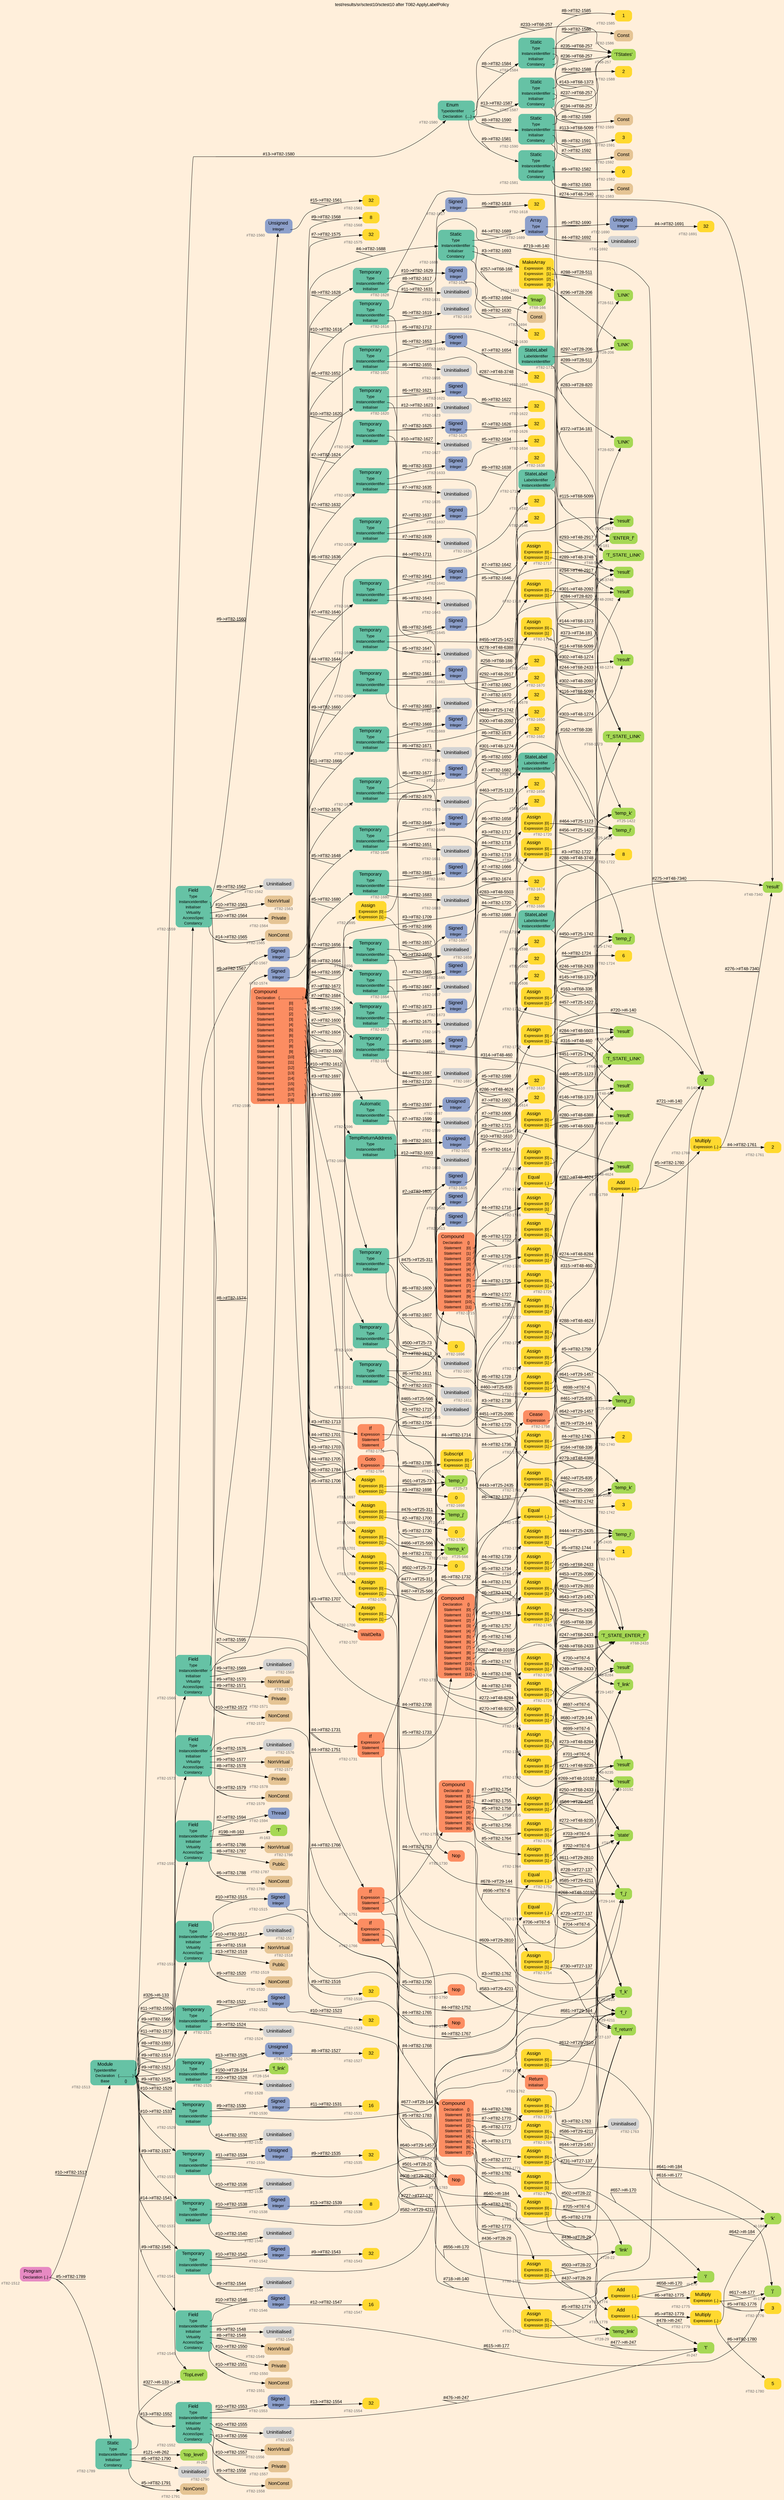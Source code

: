digraph "test/results/sr/sctest10/sctest10 after T082-ApplyLabelPolicy" {
label = "test/results/sr/sctest10/sctest10 after T082-ApplyLabelPolicy"
labelloc = t
graph [
    rankdir = "LR"
    ranksep = 0.3
    bgcolor = antiquewhite1
    color = black
    fontcolor = black
    fontname = "Arial"
];
node [
    fontname = "Arial"
];
edge [
    fontname = "Arial"
];

// -------------------- node figure --------------------
// -------- block #T82-1512 ----------
"#T82-1512" [
    fillcolor = "/set28/4"
    xlabel = "#T82-1512"
    fontsize = "12"
    fontcolor = grey40
    shape = "plaintext"
    label = <<TABLE BORDER="0" CELLBORDER="0" CELLSPACING="0">
     <TR><TD><FONT COLOR="black" POINT-SIZE="15">Program</FONT></TD></TR>
     <TR><TD><FONT COLOR="black" POINT-SIZE="12">Declaration</FONT></TD><TD PORT="port0"><FONT COLOR="black" POINT-SIZE="12">{..}</FONT></TD></TR>
    </TABLE>>
    style = "rounded,filled"
];

// -------- block #T82-1513 ----------
"#T82-1513" [
    fillcolor = "/set28/1"
    xlabel = "#T82-1513"
    fontsize = "12"
    fontcolor = grey40
    shape = "plaintext"
    label = <<TABLE BORDER="0" CELLBORDER="0" CELLSPACING="0">
     <TR><TD><FONT COLOR="black" POINT-SIZE="15">Module</FONT></TD></TR>
     <TR><TD><FONT COLOR="black" POINT-SIZE="12">TypeIdentifier</FONT></TD><TD PORT="port0"></TD></TR>
     <TR><TD><FONT COLOR="black" POINT-SIZE="12">Declaration</FONT></TD><TD PORT="port1"><FONT COLOR="black" POINT-SIZE="12">{..............}</FONT></TD></TR>
     <TR><TD><FONT COLOR="black" POINT-SIZE="12">Base</FONT></TD><TD PORT="port2"><FONT COLOR="black" POINT-SIZE="12">{}</FONT></TD></TR>
    </TABLE>>
    style = "rounded,filled"
];

// -------- block #I-133 ----------
"#I-133" [
    fillcolor = "/set28/5"
    xlabel = "#I-133"
    fontsize = "12"
    fontcolor = grey40
    shape = "plaintext"
    label = <<TABLE BORDER="0" CELLBORDER="0" CELLSPACING="0">
     <TR><TD><FONT COLOR="black" POINT-SIZE="15">'TopLevel'</FONT></TD></TR>
    </TABLE>>
    style = "rounded,filled"
];

// -------- block #T82-1514 ----------
"#T82-1514" [
    fillcolor = "/set28/1"
    xlabel = "#T82-1514"
    fontsize = "12"
    fontcolor = grey40
    shape = "plaintext"
    label = <<TABLE BORDER="0" CELLBORDER="0" CELLSPACING="0">
     <TR><TD><FONT COLOR="black" POINT-SIZE="15">Field</FONT></TD></TR>
     <TR><TD><FONT COLOR="black" POINT-SIZE="12">Type</FONT></TD><TD PORT="port0"></TD></TR>
     <TR><TD><FONT COLOR="black" POINT-SIZE="12">InstanceIdentifier</FONT></TD><TD PORT="port1"></TD></TR>
     <TR><TD><FONT COLOR="black" POINT-SIZE="12">Initialiser</FONT></TD><TD PORT="port2"></TD></TR>
     <TR><TD><FONT COLOR="black" POINT-SIZE="12">Virtuality</FONT></TD><TD PORT="port3"></TD></TR>
     <TR><TD><FONT COLOR="black" POINT-SIZE="12">AccessSpec</FONT></TD><TD PORT="port4"></TD></TR>
     <TR><TD><FONT COLOR="black" POINT-SIZE="12">Constancy</FONT></TD><TD PORT="port5"></TD></TR>
    </TABLE>>
    style = "rounded,filled"
];

// -------- block #T82-1515 ----------
"#T82-1515" [
    fillcolor = "/set28/3"
    xlabel = "#T82-1515"
    fontsize = "12"
    fontcolor = grey40
    shape = "plaintext"
    label = <<TABLE BORDER="0" CELLBORDER="0" CELLSPACING="0">
     <TR><TD><FONT COLOR="black" POINT-SIZE="15">Signed</FONT></TD></TR>
     <TR><TD><FONT COLOR="black" POINT-SIZE="12">Integer</FONT></TD><TD PORT="port0"></TD></TR>
    </TABLE>>
    style = "rounded,filled"
];

// -------- block #T82-1516 ----------
"#T82-1516" [
    fillcolor = "/set28/6"
    xlabel = "#T82-1516"
    fontsize = "12"
    fontcolor = grey40
    shape = "plaintext"
    label = <<TABLE BORDER="0" CELLBORDER="0" CELLSPACING="0">
     <TR><TD><FONT COLOR="black" POINT-SIZE="15">32</FONT></TD></TR>
    </TABLE>>
    style = "rounded,filled"
];

// -------- block #I-140 ----------
"#I-140" [
    fillcolor = "/set28/5"
    xlabel = "#I-140"
    fontsize = "12"
    fontcolor = grey40
    shape = "plaintext"
    label = <<TABLE BORDER="0" CELLBORDER="0" CELLSPACING="0">
     <TR><TD><FONT COLOR="black" POINT-SIZE="15">'x'</FONT></TD></TR>
    </TABLE>>
    style = "rounded,filled"
];

// -------- block #T82-1517 ----------
"#T82-1517" [
    xlabel = "#T82-1517"
    fontsize = "12"
    fontcolor = grey40
    shape = "plaintext"
    label = <<TABLE BORDER="0" CELLBORDER="0" CELLSPACING="0">
     <TR><TD><FONT COLOR="black" POINT-SIZE="15">Uninitialised</FONT></TD></TR>
    </TABLE>>
    style = "rounded,filled"
];

// -------- block #T82-1518 ----------
"#T82-1518" [
    fillcolor = "/set28/7"
    xlabel = "#T82-1518"
    fontsize = "12"
    fontcolor = grey40
    shape = "plaintext"
    label = <<TABLE BORDER="0" CELLBORDER="0" CELLSPACING="0">
     <TR><TD><FONT COLOR="black" POINT-SIZE="15">NonVirtual</FONT></TD></TR>
    </TABLE>>
    style = "rounded,filled"
];

// -------- block #T82-1519 ----------
"#T82-1519" [
    fillcolor = "/set28/7"
    xlabel = "#T82-1519"
    fontsize = "12"
    fontcolor = grey40
    shape = "plaintext"
    label = <<TABLE BORDER="0" CELLBORDER="0" CELLSPACING="0">
     <TR><TD><FONT COLOR="black" POINT-SIZE="15">Public</FONT></TD></TR>
    </TABLE>>
    style = "rounded,filled"
];

// -------- block #T82-1520 ----------
"#T82-1520" [
    fillcolor = "/set28/7"
    xlabel = "#T82-1520"
    fontsize = "12"
    fontcolor = grey40
    shape = "plaintext"
    label = <<TABLE BORDER="0" CELLBORDER="0" CELLSPACING="0">
     <TR><TD><FONT COLOR="black" POINT-SIZE="15">NonConst</FONT></TD></TR>
    </TABLE>>
    style = "rounded,filled"
];

// -------- block #T82-1521 ----------
"#T82-1521" [
    fillcolor = "/set28/1"
    xlabel = "#T82-1521"
    fontsize = "12"
    fontcolor = grey40
    shape = "plaintext"
    label = <<TABLE BORDER="0" CELLBORDER="0" CELLSPACING="0">
     <TR><TD><FONT COLOR="black" POINT-SIZE="15">Temporary</FONT></TD></TR>
     <TR><TD><FONT COLOR="black" POINT-SIZE="12">Type</FONT></TD><TD PORT="port0"></TD></TR>
     <TR><TD><FONT COLOR="black" POINT-SIZE="12">InstanceIdentifier</FONT></TD><TD PORT="port1"></TD></TR>
     <TR><TD><FONT COLOR="black" POINT-SIZE="12">Initialiser</FONT></TD><TD PORT="port2"></TD></TR>
    </TABLE>>
    style = "rounded,filled"
];

// -------- block #T82-1522 ----------
"#T82-1522" [
    fillcolor = "/set28/3"
    xlabel = "#T82-1522"
    fontsize = "12"
    fontcolor = grey40
    shape = "plaintext"
    label = <<TABLE BORDER="0" CELLBORDER="0" CELLSPACING="0">
     <TR><TD><FONT COLOR="black" POINT-SIZE="15">Signed</FONT></TD></TR>
     <TR><TD><FONT COLOR="black" POINT-SIZE="12">Integer</FONT></TD><TD PORT="port0"></TD></TR>
    </TABLE>>
    style = "rounded,filled"
];

// -------- block #T82-1523 ----------
"#T82-1523" [
    fillcolor = "/set28/6"
    xlabel = "#T82-1523"
    fontsize = "12"
    fontcolor = grey40
    shape = "plaintext"
    label = <<TABLE BORDER="0" CELLBORDER="0" CELLSPACING="0">
     <TR><TD><FONT COLOR="black" POINT-SIZE="15">32</FONT></TD></TR>
    </TABLE>>
    style = "rounded,filled"
];

// -------- block #T27-137 ----------
"#T27-137" [
    fillcolor = "/set28/5"
    xlabel = "#T27-137"
    fontsize = "12"
    fontcolor = grey40
    shape = "plaintext"
    label = <<TABLE BORDER="0" CELLBORDER="0" CELLSPACING="0">
     <TR><TD><FONT COLOR="black" POINT-SIZE="15">'f_return'</FONT></TD></TR>
    </TABLE>>
    style = "rounded,filled"
];

// -------- block #T82-1524 ----------
"#T82-1524" [
    xlabel = "#T82-1524"
    fontsize = "12"
    fontcolor = grey40
    shape = "plaintext"
    label = <<TABLE BORDER="0" CELLBORDER="0" CELLSPACING="0">
     <TR><TD><FONT COLOR="black" POINT-SIZE="15">Uninitialised</FONT></TD></TR>
    </TABLE>>
    style = "rounded,filled"
];

// -------- block #T82-1525 ----------
"#T82-1525" [
    fillcolor = "/set28/1"
    xlabel = "#T82-1525"
    fontsize = "12"
    fontcolor = grey40
    shape = "plaintext"
    label = <<TABLE BORDER="0" CELLBORDER="0" CELLSPACING="0">
     <TR><TD><FONT COLOR="black" POINT-SIZE="15">Temporary</FONT></TD></TR>
     <TR><TD><FONT COLOR="black" POINT-SIZE="12">Type</FONT></TD><TD PORT="port0"></TD></TR>
     <TR><TD><FONT COLOR="black" POINT-SIZE="12">InstanceIdentifier</FONT></TD><TD PORT="port1"></TD></TR>
     <TR><TD><FONT COLOR="black" POINT-SIZE="12">Initialiser</FONT></TD><TD PORT="port2"></TD></TR>
    </TABLE>>
    style = "rounded,filled"
];

// -------- block #T82-1526 ----------
"#T82-1526" [
    fillcolor = "/set28/3"
    xlabel = "#T82-1526"
    fontsize = "12"
    fontcolor = grey40
    shape = "plaintext"
    label = <<TABLE BORDER="0" CELLBORDER="0" CELLSPACING="0">
     <TR><TD><FONT COLOR="black" POINT-SIZE="15">Unsigned</FONT></TD></TR>
     <TR><TD><FONT COLOR="black" POINT-SIZE="12">Integer</FONT></TD><TD PORT="port0"></TD></TR>
    </TABLE>>
    style = "rounded,filled"
];

// -------- block #T82-1527 ----------
"#T82-1527" [
    fillcolor = "/set28/6"
    xlabel = "#T82-1527"
    fontsize = "12"
    fontcolor = grey40
    shape = "plaintext"
    label = <<TABLE BORDER="0" CELLBORDER="0" CELLSPACING="0">
     <TR><TD><FONT COLOR="black" POINT-SIZE="15">32</FONT></TD></TR>
    </TABLE>>
    style = "rounded,filled"
];

// -------- block #T28-154 ----------
"#T28-154" [
    fillcolor = "/set28/5"
    xlabel = "#T28-154"
    fontsize = "12"
    fontcolor = grey40
    shape = "plaintext"
    label = <<TABLE BORDER="0" CELLBORDER="0" CELLSPACING="0">
     <TR><TD><FONT COLOR="black" POINT-SIZE="15">'f_link'</FONT></TD></TR>
    </TABLE>>
    style = "rounded,filled"
];

// -------- block #T82-1528 ----------
"#T82-1528" [
    xlabel = "#T82-1528"
    fontsize = "12"
    fontcolor = grey40
    shape = "plaintext"
    label = <<TABLE BORDER="0" CELLBORDER="0" CELLSPACING="0">
     <TR><TD><FONT COLOR="black" POINT-SIZE="15">Uninitialised</FONT></TD></TR>
    </TABLE>>
    style = "rounded,filled"
];

// -------- block #T82-1529 ----------
"#T82-1529" [
    fillcolor = "/set28/1"
    xlabel = "#T82-1529"
    fontsize = "12"
    fontcolor = grey40
    shape = "plaintext"
    label = <<TABLE BORDER="0" CELLBORDER="0" CELLSPACING="0">
     <TR><TD><FONT COLOR="black" POINT-SIZE="15">Temporary</FONT></TD></TR>
     <TR><TD><FONT COLOR="black" POINT-SIZE="12">Type</FONT></TD><TD PORT="port0"></TD></TR>
     <TR><TD><FONT COLOR="black" POINT-SIZE="12">InstanceIdentifier</FONT></TD><TD PORT="port1"></TD></TR>
     <TR><TD><FONT COLOR="black" POINT-SIZE="12">Initialiser</FONT></TD><TD PORT="port2"></TD></TR>
    </TABLE>>
    style = "rounded,filled"
];

// -------- block #T82-1530 ----------
"#T82-1530" [
    fillcolor = "/set28/3"
    xlabel = "#T82-1530"
    fontsize = "12"
    fontcolor = grey40
    shape = "plaintext"
    label = <<TABLE BORDER="0" CELLBORDER="0" CELLSPACING="0">
     <TR><TD><FONT COLOR="black" POINT-SIZE="15">Signed</FONT></TD></TR>
     <TR><TD><FONT COLOR="black" POINT-SIZE="12">Integer</FONT></TD><TD PORT="port0"></TD></TR>
    </TABLE>>
    style = "rounded,filled"
];

// -------- block #T82-1531 ----------
"#T82-1531" [
    fillcolor = "/set28/6"
    xlabel = "#T82-1531"
    fontsize = "12"
    fontcolor = grey40
    shape = "plaintext"
    label = <<TABLE BORDER="0" CELLBORDER="0" CELLSPACING="0">
     <TR><TD><FONT COLOR="black" POINT-SIZE="15">16</FONT></TD></TR>
    </TABLE>>
    style = "rounded,filled"
];

// -------- block #T29-144 ----------
"#T29-144" [
    fillcolor = "/set28/5"
    xlabel = "#T29-144"
    fontsize = "12"
    fontcolor = grey40
    shape = "plaintext"
    label = <<TABLE BORDER="0" CELLBORDER="0" CELLSPACING="0">
     <TR><TD><FONT COLOR="black" POINT-SIZE="15">'f_j'</FONT></TD></TR>
    </TABLE>>
    style = "rounded,filled"
];

// -------- block #T82-1532 ----------
"#T82-1532" [
    xlabel = "#T82-1532"
    fontsize = "12"
    fontcolor = grey40
    shape = "plaintext"
    label = <<TABLE BORDER="0" CELLBORDER="0" CELLSPACING="0">
     <TR><TD><FONT COLOR="black" POINT-SIZE="15">Uninitialised</FONT></TD></TR>
    </TABLE>>
    style = "rounded,filled"
];

// -------- block #T82-1533 ----------
"#T82-1533" [
    fillcolor = "/set28/1"
    xlabel = "#T82-1533"
    fontsize = "12"
    fontcolor = grey40
    shape = "plaintext"
    label = <<TABLE BORDER="0" CELLBORDER="0" CELLSPACING="0">
     <TR><TD><FONT COLOR="black" POINT-SIZE="15">Temporary</FONT></TD></TR>
     <TR><TD><FONT COLOR="black" POINT-SIZE="12">Type</FONT></TD><TD PORT="port0"></TD></TR>
     <TR><TD><FONT COLOR="black" POINT-SIZE="12">InstanceIdentifier</FONT></TD><TD PORT="port1"></TD></TR>
     <TR><TD><FONT COLOR="black" POINT-SIZE="12">Initialiser</FONT></TD><TD PORT="port2"></TD></TR>
    </TABLE>>
    style = "rounded,filled"
];

// -------- block #T82-1534 ----------
"#T82-1534" [
    fillcolor = "/set28/3"
    xlabel = "#T82-1534"
    fontsize = "12"
    fontcolor = grey40
    shape = "plaintext"
    label = <<TABLE BORDER="0" CELLBORDER="0" CELLSPACING="0">
     <TR><TD><FONT COLOR="black" POINT-SIZE="15">Unsigned</FONT></TD></TR>
     <TR><TD><FONT COLOR="black" POINT-SIZE="12">Integer</FONT></TD><TD PORT="port0"></TD></TR>
    </TABLE>>
    style = "rounded,filled"
];

// -------- block #T82-1535 ----------
"#T82-1535" [
    fillcolor = "/set28/6"
    xlabel = "#T82-1535"
    fontsize = "12"
    fontcolor = grey40
    shape = "plaintext"
    label = <<TABLE BORDER="0" CELLBORDER="0" CELLSPACING="0">
     <TR><TD><FONT COLOR="black" POINT-SIZE="15">32</FONT></TD></TR>
    </TABLE>>
    style = "rounded,filled"
];

// -------- block #T29-1457 ----------
"#T29-1457" [
    fillcolor = "/set28/5"
    xlabel = "#T29-1457"
    fontsize = "12"
    fontcolor = grey40
    shape = "plaintext"
    label = <<TABLE BORDER="0" CELLBORDER="0" CELLSPACING="0">
     <TR><TD><FONT COLOR="black" POINT-SIZE="15">'f_link'</FONT></TD></TR>
    </TABLE>>
    style = "rounded,filled"
];

// -------- block #T82-1536 ----------
"#T82-1536" [
    xlabel = "#T82-1536"
    fontsize = "12"
    fontcolor = grey40
    shape = "plaintext"
    label = <<TABLE BORDER="0" CELLBORDER="0" CELLSPACING="0">
     <TR><TD><FONT COLOR="black" POINT-SIZE="15">Uninitialised</FONT></TD></TR>
    </TABLE>>
    style = "rounded,filled"
];

// -------- block #T82-1537 ----------
"#T82-1537" [
    fillcolor = "/set28/1"
    xlabel = "#T82-1537"
    fontsize = "12"
    fontcolor = grey40
    shape = "plaintext"
    label = <<TABLE BORDER="0" CELLBORDER="0" CELLSPACING="0">
     <TR><TD><FONT COLOR="black" POINT-SIZE="15">Temporary</FONT></TD></TR>
     <TR><TD><FONT COLOR="black" POINT-SIZE="12">Type</FONT></TD><TD PORT="port0"></TD></TR>
     <TR><TD><FONT COLOR="black" POINT-SIZE="12">InstanceIdentifier</FONT></TD><TD PORT="port1"></TD></TR>
     <TR><TD><FONT COLOR="black" POINT-SIZE="12">Initialiser</FONT></TD><TD PORT="port2"></TD></TR>
    </TABLE>>
    style = "rounded,filled"
];

// -------- block #T82-1538 ----------
"#T82-1538" [
    fillcolor = "/set28/3"
    xlabel = "#T82-1538"
    fontsize = "12"
    fontcolor = grey40
    shape = "plaintext"
    label = <<TABLE BORDER="0" CELLBORDER="0" CELLSPACING="0">
     <TR><TD><FONT COLOR="black" POINT-SIZE="15">Signed</FONT></TD></TR>
     <TR><TD><FONT COLOR="black" POINT-SIZE="12">Integer</FONT></TD><TD PORT="port0"></TD></TR>
    </TABLE>>
    style = "rounded,filled"
];

// -------- block #T82-1539 ----------
"#T82-1539" [
    fillcolor = "/set28/6"
    xlabel = "#T82-1539"
    fontsize = "12"
    fontcolor = grey40
    shape = "plaintext"
    label = <<TABLE BORDER="0" CELLBORDER="0" CELLSPACING="0">
     <TR><TD><FONT COLOR="black" POINT-SIZE="15">8</FONT></TD></TR>
    </TABLE>>
    style = "rounded,filled"
];

// -------- block #T29-2810 ----------
"#T29-2810" [
    fillcolor = "/set28/5"
    xlabel = "#T29-2810"
    fontsize = "12"
    fontcolor = grey40
    shape = "plaintext"
    label = <<TABLE BORDER="0" CELLBORDER="0" CELLSPACING="0">
     <TR><TD><FONT COLOR="black" POINT-SIZE="15">'f_k'</FONT></TD></TR>
    </TABLE>>
    style = "rounded,filled"
];

// -------- block #T82-1540 ----------
"#T82-1540" [
    xlabel = "#T82-1540"
    fontsize = "12"
    fontcolor = grey40
    shape = "plaintext"
    label = <<TABLE BORDER="0" CELLBORDER="0" CELLSPACING="0">
     <TR><TD><FONT COLOR="black" POINT-SIZE="15">Uninitialised</FONT></TD></TR>
    </TABLE>>
    style = "rounded,filled"
];

// -------- block #T82-1541 ----------
"#T82-1541" [
    fillcolor = "/set28/1"
    xlabel = "#T82-1541"
    fontsize = "12"
    fontcolor = grey40
    shape = "plaintext"
    label = <<TABLE BORDER="0" CELLBORDER="0" CELLSPACING="0">
     <TR><TD><FONT COLOR="black" POINT-SIZE="15">Temporary</FONT></TD></TR>
     <TR><TD><FONT COLOR="black" POINT-SIZE="12">Type</FONT></TD><TD PORT="port0"></TD></TR>
     <TR><TD><FONT COLOR="black" POINT-SIZE="12">InstanceIdentifier</FONT></TD><TD PORT="port1"></TD></TR>
     <TR><TD><FONT COLOR="black" POINT-SIZE="12">Initialiser</FONT></TD><TD PORT="port2"></TD></TR>
    </TABLE>>
    style = "rounded,filled"
];

// -------- block #T82-1542 ----------
"#T82-1542" [
    fillcolor = "/set28/3"
    xlabel = "#T82-1542"
    fontsize = "12"
    fontcolor = grey40
    shape = "plaintext"
    label = <<TABLE BORDER="0" CELLBORDER="0" CELLSPACING="0">
     <TR><TD><FONT COLOR="black" POINT-SIZE="15">Signed</FONT></TD></TR>
     <TR><TD><FONT COLOR="black" POINT-SIZE="12">Integer</FONT></TD><TD PORT="port0"></TD></TR>
    </TABLE>>
    style = "rounded,filled"
];

// -------- block #T82-1543 ----------
"#T82-1543" [
    fillcolor = "/set28/6"
    xlabel = "#T82-1543"
    fontsize = "12"
    fontcolor = grey40
    shape = "plaintext"
    label = <<TABLE BORDER="0" CELLBORDER="0" CELLSPACING="0">
     <TR><TD><FONT COLOR="black" POINT-SIZE="15">32</FONT></TD></TR>
    </TABLE>>
    style = "rounded,filled"
];

// -------- block #T29-4211 ----------
"#T29-4211" [
    fillcolor = "/set28/5"
    xlabel = "#T29-4211"
    fontsize = "12"
    fontcolor = grey40
    shape = "plaintext"
    label = <<TABLE BORDER="0" CELLBORDER="0" CELLSPACING="0">
     <TR><TD><FONT COLOR="black" POINT-SIZE="15">'f_i'</FONT></TD></TR>
    </TABLE>>
    style = "rounded,filled"
];

// -------- block #T82-1544 ----------
"#T82-1544" [
    xlabel = "#T82-1544"
    fontsize = "12"
    fontcolor = grey40
    shape = "plaintext"
    label = <<TABLE BORDER="0" CELLBORDER="0" CELLSPACING="0">
     <TR><TD><FONT COLOR="black" POINT-SIZE="15">Uninitialised</FONT></TD></TR>
    </TABLE>>
    style = "rounded,filled"
];

// -------- block #T82-1545 ----------
"#T82-1545" [
    fillcolor = "/set28/1"
    xlabel = "#T82-1545"
    fontsize = "12"
    fontcolor = grey40
    shape = "plaintext"
    label = <<TABLE BORDER="0" CELLBORDER="0" CELLSPACING="0">
     <TR><TD><FONT COLOR="black" POINT-SIZE="15">Field</FONT></TD></TR>
     <TR><TD><FONT COLOR="black" POINT-SIZE="12">Type</FONT></TD><TD PORT="port0"></TD></TR>
     <TR><TD><FONT COLOR="black" POINT-SIZE="12">InstanceIdentifier</FONT></TD><TD PORT="port1"></TD></TR>
     <TR><TD><FONT COLOR="black" POINT-SIZE="12">Initialiser</FONT></TD><TD PORT="port2"></TD></TR>
     <TR><TD><FONT COLOR="black" POINT-SIZE="12">Virtuality</FONT></TD><TD PORT="port3"></TD></TR>
     <TR><TD><FONT COLOR="black" POINT-SIZE="12">AccessSpec</FONT></TD><TD PORT="port4"></TD></TR>
     <TR><TD><FONT COLOR="black" POINT-SIZE="12">Constancy</FONT></TD><TD PORT="port5"></TD></TR>
    </TABLE>>
    style = "rounded,filled"
];

// -------- block #T82-1546 ----------
"#T82-1546" [
    fillcolor = "/set28/3"
    xlabel = "#T82-1546"
    fontsize = "12"
    fontcolor = grey40
    shape = "plaintext"
    label = <<TABLE BORDER="0" CELLBORDER="0" CELLSPACING="0">
     <TR><TD><FONT COLOR="black" POINT-SIZE="15">Signed</FONT></TD></TR>
     <TR><TD><FONT COLOR="black" POINT-SIZE="12">Integer</FONT></TD><TD PORT="port0"></TD></TR>
    </TABLE>>
    style = "rounded,filled"
];

// -------- block #T82-1547 ----------
"#T82-1547" [
    fillcolor = "/set28/6"
    xlabel = "#T82-1547"
    fontsize = "12"
    fontcolor = grey40
    shape = "plaintext"
    label = <<TABLE BORDER="0" CELLBORDER="0" CELLSPACING="0">
     <TR><TD><FONT COLOR="black" POINT-SIZE="15">16</FONT></TD></TR>
    </TABLE>>
    style = "rounded,filled"
];

// -------- block #I-177 ----------
"#I-177" [
    fillcolor = "/set28/5"
    xlabel = "#I-177"
    fontsize = "12"
    fontcolor = grey40
    shape = "plaintext"
    label = <<TABLE BORDER="0" CELLBORDER="0" CELLSPACING="0">
     <TR><TD><FONT COLOR="black" POINT-SIZE="15">'j'</FONT></TD></TR>
    </TABLE>>
    style = "rounded,filled"
];

// -------- block #T82-1548 ----------
"#T82-1548" [
    xlabel = "#T82-1548"
    fontsize = "12"
    fontcolor = grey40
    shape = "plaintext"
    label = <<TABLE BORDER="0" CELLBORDER="0" CELLSPACING="0">
     <TR><TD><FONT COLOR="black" POINT-SIZE="15">Uninitialised</FONT></TD></TR>
    </TABLE>>
    style = "rounded,filled"
];

// -------- block #T82-1549 ----------
"#T82-1549" [
    fillcolor = "/set28/7"
    xlabel = "#T82-1549"
    fontsize = "12"
    fontcolor = grey40
    shape = "plaintext"
    label = <<TABLE BORDER="0" CELLBORDER="0" CELLSPACING="0">
     <TR><TD><FONT COLOR="black" POINT-SIZE="15">NonVirtual</FONT></TD></TR>
    </TABLE>>
    style = "rounded,filled"
];

// -------- block #T82-1550 ----------
"#T82-1550" [
    fillcolor = "/set28/7"
    xlabel = "#T82-1550"
    fontsize = "12"
    fontcolor = grey40
    shape = "plaintext"
    label = <<TABLE BORDER="0" CELLBORDER="0" CELLSPACING="0">
     <TR><TD><FONT COLOR="black" POINT-SIZE="15">Private</FONT></TD></TR>
    </TABLE>>
    style = "rounded,filled"
];

// -------- block #T82-1551 ----------
"#T82-1551" [
    fillcolor = "/set28/7"
    xlabel = "#T82-1551"
    fontsize = "12"
    fontcolor = grey40
    shape = "plaintext"
    label = <<TABLE BORDER="0" CELLBORDER="0" CELLSPACING="0">
     <TR><TD><FONT COLOR="black" POINT-SIZE="15">NonConst</FONT></TD></TR>
    </TABLE>>
    style = "rounded,filled"
];

// -------- block #T82-1552 ----------
"#T82-1552" [
    fillcolor = "/set28/1"
    xlabel = "#T82-1552"
    fontsize = "12"
    fontcolor = grey40
    shape = "plaintext"
    label = <<TABLE BORDER="0" CELLBORDER="0" CELLSPACING="0">
     <TR><TD><FONT COLOR="black" POINT-SIZE="15">Field</FONT></TD></TR>
     <TR><TD><FONT COLOR="black" POINT-SIZE="12">Type</FONT></TD><TD PORT="port0"></TD></TR>
     <TR><TD><FONT COLOR="black" POINT-SIZE="12">InstanceIdentifier</FONT></TD><TD PORT="port1"></TD></TR>
     <TR><TD><FONT COLOR="black" POINT-SIZE="12">Initialiser</FONT></TD><TD PORT="port2"></TD></TR>
     <TR><TD><FONT COLOR="black" POINT-SIZE="12">Virtuality</FONT></TD><TD PORT="port3"></TD></TR>
     <TR><TD><FONT COLOR="black" POINT-SIZE="12">AccessSpec</FONT></TD><TD PORT="port4"></TD></TR>
     <TR><TD><FONT COLOR="black" POINT-SIZE="12">Constancy</FONT></TD><TD PORT="port5"></TD></TR>
    </TABLE>>
    style = "rounded,filled"
];

// -------- block #T82-1553 ----------
"#T82-1553" [
    fillcolor = "/set28/3"
    xlabel = "#T82-1553"
    fontsize = "12"
    fontcolor = grey40
    shape = "plaintext"
    label = <<TABLE BORDER="0" CELLBORDER="0" CELLSPACING="0">
     <TR><TD><FONT COLOR="black" POINT-SIZE="15">Signed</FONT></TD></TR>
     <TR><TD><FONT COLOR="black" POINT-SIZE="12">Integer</FONT></TD><TD PORT="port0"></TD></TR>
    </TABLE>>
    style = "rounded,filled"
];

// -------- block #T82-1554 ----------
"#T82-1554" [
    fillcolor = "/set28/6"
    xlabel = "#T82-1554"
    fontsize = "12"
    fontcolor = grey40
    shape = "plaintext"
    label = <<TABLE BORDER="0" CELLBORDER="0" CELLSPACING="0">
     <TR><TD><FONT COLOR="black" POINT-SIZE="15">32</FONT></TD></TR>
    </TABLE>>
    style = "rounded,filled"
];

// -------- block #I-247 ----------
"#I-247" [
    fillcolor = "/set28/5"
    xlabel = "#I-247"
    fontsize = "12"
    fontcolor = grey40
    shape = "plaintext"
    label = <<TABLE BORDER="0" CELLBORDER="0" CELLSPACING="0">
     <TR><TD><FONT COLOR="black" POINT-SIZE="15">'t'</FONT></TD></TR>
    </TABLE>>
    style = "rounded,filled"
];

// -------- block #T82-1555 ----------
"#T82-1555" [
    xlabel = "#T82-1555"
    fontsize = "12"
    fontcolor = grey40
    shape = "plaintext"
    label = <<TABLE BORDER="0" CELLBORDER="0" CELLSPACING="0">
     <TR><TD><FONT COLOR="black" POINT-SIZE="15">Uninitialised</FONT></TD></TR>
    </TABLE>>
    style = "rounded,filled"
];

// -------- block #T82-1556 ----------
"#T82-1556" [
    fillcolor = "/set28/7"
    xlabel = "#T82-1556"
    fontsize = "12"
    fontcolor = grey40
    shape = "plaintext"
    label = <<TABLE BORDER="0" CELLBORDER="0" CELLSPACING="0">
     <TR><TD><FONT COLOR="black" POINT-SIZE="15">NonVirtual</FONT></TD></TR>
    </TABLE>>
    style = "rounded,filled"
];

// -------- block #T82-1557 ----------
"#T82-1557" [
    fillcolor = "/set28/7"
    xlabel = "#T82-1557"
    fontsize = "12"
    fontcolor = grey40
    shape = "plaintext"
    label = <<TABLE BORDER="0" CELLBORDER="0" CELLSPACING="0">
     <TR><TD><FONT COLOR="black" POINT-SIZE="15">Private</FONT></TD></TR>
    </TABLE>>
    style = "rounded,filled"
];

// -------- block #T82-1558 ----------
"#T82-1558" [
    fillcolor = "/set28/7"
    xlabel = "#T82-1558"
    fontsize = "12"
    fontcolor = grey40
    shape = "plaintext"
    label = <<TABLE BORDER="0" CELLBORDER="0" CELLSPACING="0">
     <TR><TD><FONT COLOR="black" POINT-SIZE="15">NonConst</FONT></TD></TR>
    </TABLE>>
    style = "rounded,filled"
];

// -------- block #T82-1559 ----------
"#T82-1559" [
    fillcolor = "/set28/1"
    xlabel = "#T82-1559"
    fontsize = "12"
    fontcolor = grey40
    shape = "plaintext"
    label = <<TABLE BORDER="0" CELLBORDER="0" CELLSPACING="0">
     <TR><TD><FONT COLOR="black" POINT-SIZE="15">Field</FONT></TD></TR>
     <TR><TD><FONT COLOR="black" POINT-SIZE="12">Type</FONT></TD><TD PORT="port0"></TD></TR>
     <TR><TD><FONT COLOR="black" POINT-SIZE="12">InstanceIdentifier</FONT></TD><TD PORT="port1"></TD></TR>
     <TR><TD><FONT COLOR="black" POINT-SIZE="12">Initialiser</FONT></TD><TD PORT="port2"></TD></TR>
     <TR><TD><FONT COLOR="black" POINT-SIZE="12">Virtuality</FONT></TD><TD PORT="port3"></TD></TR>
     <TR><TD><FONT COLOR="black" POINT-SIZE="12">AccessSpec</FONT></TD><TD PORT="port4"></TD></TR>
     <TR><TD><FONT COLOR="black" POINT-SIZE="12">Constancy</FONT></TD><TD PORT="port5"></TD></TR>
    </TABLE>>
    style = "rounded,filled"
];

// -------- block #T82-1560 ----------
"#T82-1560" [
    fillcolor = "/set28/3"
    xlabel = "#T82-1560"
    fontsize = "12"
    fontcolor = grey40
    shape = "plaintext"
    label = <<TABLE BORDER="0" CELLBORDER="0" CELLSPACING="0">
     <TR><TD><FONT COLOR="black" POINT-SIZE="15">Unsigned</FONT></TD></TR>
     <TR><TD><FONT COLOR="black" POINT-SIZE="12">Integer</FONT></TD><TD PORT="port0"></TD></TR>
    </TABLE>>
    style = "rounded,filled"
];

// -------- block #T82-1561 ----------
"#T82-1561" [
    fillcolor = "/set28/6"
    xlabel = "#T82-1561"
    fontsize = "12"
    fontcolor = grey40
    shape = "plaintext"
    label = <<TABLE BORDER="0" CELLBORDER="0" CELLSPACING="0">
     <TR><TD><FONT COLOR="black" POINT-SIZE="15">32</FONT></TD></TR>
    </TABLE>>
    style = "rounded,filled"
];

// -------- block #T28-22 ----------
"#T28-22" [
    fillcolor = "/set28/5"
    xlabel = "#T28-22"
    fontsize = "12"
    fontcolor = grey40
    shape = "plaintext"
    label = <<TABLE BORDER="0" CELLBORDER="0" CELLSPACING="0">
     <TR><TD><FONT COLOR="black" POINT-SIZE="15">'link'</FONT></TD></TR>
    </TABLE>>
    style = "rounded,filled"
];

// -------- block #T82-1562 ----------
"#T82-1562" [
    xlabel = "#T82-1562"
    fontsize = "12"
    fontcolor = grey40
    shape = "plaintext"
    label = <<TABLE BORDER="0" CELLBORDER="0" CELLSPACING="0">
     <TR><TD><FONT COLOR="black" POINT-SIZE="15">Uninitialised</FONT></TD></TR>
    </TABLE>>
    style = "rounded,filled"
];

// -------- block #T82-1563 ----------
"#T82-1563" [
    fillcolor = "/set28/7"
    xlabel = "#T82-1563"
    fontsize = "12"
    fontcolor = grey40
    shape = "plaintext"
    label = <<TABLE BORDER="0" CELLBORDER="0" CELLSPACING="0">
     <TR><TD><FONT COLOR="black" POINT-SIZE="15">NonVirtual</FONT></TD></TR>
    </TABLE>>
    style = "rounded,filled"
];

// -------- block #T82-1564 ----------
"#T82-1564" [
    fillcolor = "/set28/7"
    xlabel = "#T82-1564"
    fontsize = "12"
    fontcolor = grey40
    shape = "plaintext"
    label = <<TABLE BORDER="0" CELLBORDER="0" CELLSPACING="0">
     <TR><TD><FONT COLOR="black" POINT-SIZE="15">Private</FONT></TD></TR>
    </TABLE>>
    style = "rounded,filled"
];

// -------- block #T82-1565 ----------
"#T82-1565" [
    fillcolor = "/set28/7"
    xlabel = "#T82-1565"
    fontsize = "12"
    fontcolor = grey40
    shape = "plaintext"
    label = <<TABLE BORDER="0" CELLBORDER="0" CELLSPACING="0">
     <TR><TD><FONT COLOR="black" POINT-SIZE="15">NonConst</FONT></TD></TR>
    </TABLE>>
    style = "rounded,filled"
];

// -------- block #T82-1566 ----------
"#T82-1566" [
    fillcolor = "/set28/1"
    xlabel = "#T82-1566"
    fontsize = "12"
    fontcolor = grey40
    shape = "plaintext"
    label = <<TABLE BORDER="0" CELLBORDER="0" CELLSPACING="0">
     <TR><TD><FONT COLOR="black" POINT-SIZE="15">Field</FONT></TD></TR>
     <TR><TD><FONT COLOR="black" POINT-SIZE="12">Type</FONT></TD><TD PORT="port0"></TD></TR>
     <TR><TD><FONT COLOR="black" POINT-SIZE="12">InstanceIdentifier</FONT></TD><TD PORT="port1"></TD></TR>
     <TR><TD><FONT COLOR="black" POINT-SIZE="12">Initialiser</FONT></TD><TD PORT="port2"></TD></TR>
     <TR><TD><FONT COLOR="black" POINT-SIZE="12">Virtuality</FONT></TD><TD PORT="port3"></TD></TR>
     <TR><TD><FONT COLOR="black" POINT-SIZE="12">AccessSpec</FONT></TD><TD PORT="port4"></TD></TR>
     <TR><TD><FONT COLOR="black" POINT-SIZE="12">Constancy</FONT></TD><TD PORT="port5"></TD></TR>
    </TABLE>>
    style = "rounded,filled"
];

// -------- block #T82-1567 ----------
"#T82-1567" [
    fillcolor = "/set28/3"
    xlabel = "#T82-1567"
    fontsize = "12"
    fontcolor = grey40
    shape = "plaintext"
    label = <<TABLE BORDER="0" CELLBORDER="0" CELLSPACING="0">
     <TR><TD><FONT COLOR="black" POINT-SIZE="15">Signed</FONT></TD></TR>
     <TR><TD><FONT COLOR="black" POINT-SIZE="12">Integer</FONT></TD><TD PORT="port0"></TD></TR>
    </TABLE>>
    style = "rounded,filled"
];

// -------- block #T82-1568 ----------
"#T82-1568" [
    fillcolor = "/set28/6"
    xlabel = "#T82-1568"
    fontsize = "12"
    fontcolor = grey40
    shape = "plaintext"
    label = <<TABLE BORDER="0" CELLBORDER="0" CELLSPACING="0">
     <TR><TD><FONT COLOR="black" POINT-SIZE="15">8</FONT></TD></TR>
    </TABLE>>
    style = "rounded,filled"
];

// -------- block #I-184 ----------
"#I-184" [
    fillcolor = "/set28/5"
    xlabel = "#I-184"
    fontsize = "12"
    fontcolor = grey40
    shape = "plaintext"
    label = <<TABLE BORDER="0" CELLBORDER="0" CELLSPACING="0">
     <TR><TD><FONT COLOR="black" POINT-SIZE="15">'k'</FONT></TD></TR>
    </TABLE>>
    style = "rounded,filled"
];

// -------- block #T82-1569 ----------
"#T82-1569" [
    xlabel = "#T82-1569"
    fontsize = "12"
    fontcolor = grey40
    shape = "plaintext"
    label = <<TABLE BORDER="0" CELLBORDER="0" CELLSPACING="0">
     <TR><TD><FONT COLOR="black" POINT-SIZE="15">Uninitialised</FONT></TD></TR>
    </TABLE>>
    style = "rounded,filled"
];

// -------- block #T82-1570 ----------
"#T82-1570" [
    fillcolor = "/set28/7"
    xlabel = "#T82-1570"
    fontsize = "12"
    fontcolor = grey40
    shape = "plaintext"
    label = <<TABLE BORDER="0" CELLBORDER="0" CELLSPACING="0">
     <TR><TD><FONT COLOR="black" POINT-SIZE="15">NonVirtual</FONT></TD></TR>
    </TABLE>>
    style = "rounded,filled"
];

// -------- block #T82-1571 ----------
"#T82-1571" [
    fillcolor = "/set28/7"
    xlabel = "#T82-1571"
    fontsize = "12"
    fontcolor = grey40
    shape = "plaintext"
    label = <<TABLE BORDER="0" CELLBORDER="0" CELLSPACING="0">
     <TR><TD><FONT COLOR="black" POINT-SIZE="15">Private</FONT></TD></TR>
    </TABLE>>
    style = "rounded,filled"
];

// -------- block #T82-1572 ----------
"#T82-1572" [
    fillcolor = "/set28/7"
    xlabel = "#T82-1572"
    fontsize = "12"
    fontcolor = grey40
    shape = "plaintext"
    label = <<TABLE BORDER="0" CELLBORDER="0" CELLSPACING="0">
     <TR><TD><FONT COLOR="black" POINT-SIZE="15">NonConst</FONT></TD></TR>
    </TABLE>>
    style = "rounded,filled"
];

// -------- block #T82-1573 ----------
"#T82-1573" [
    fillcolor = "/set28/1"
    xlabel = "#T82-1573"
    fontsize = "12"
    fontcolor = grey40
    shape = "plaintext"
    label = <<TABLE BORDER="0" CELLBORDER="0" CELLSPACING="0">
     <TR><TD><FONT COLOR="black" POINT-SIZE="15">Field</FONT></TD></TR>
     <TR><TD><FONT COLOR="black" POINT-SIZE="12">Type</FONT></TD><TD PORT="port0"></TD></TR>
     <TR><TD><FONT COLOR="black" POINT-SIZE="12">InstanceIdentifier</FONT></TD><TD PORT="port1"></TD></TR>
     <TR><TD><FONT COLOR="black" POINT-SIZE="12">Initialiser</FONT></TD><TD PORT="port2"></TD></TR>
     <TR><TD><FONT COLOR="black" POINT-SIZE="12">Virtuality</FONT></TD><TD PORT="port3"></TD></TR>
     <TR><TD><FONT COLOR="black" POINT-SIZE="12">AccessSpec</FONT></TD><TD PORT="port4"></TD></TR>
     <TR><TD><FONT COLOR="black" POINT-SIZE="12">Constancy</FONT></TD><TD PORT="port5"></TD></TR>
    </TABLE>>
    style = "rounded,filled"
];

// -------- block #T82-1574 ----------
"#T82-1574" [
    fillcolor = "/set28/3"
    xlabel = "#T82-1574"
    fontsize = "12"
    fontcolor = grey40
    shape = "plaintext"
    label = <<TABLE BORDER="0" CELLBORDER="0" CELLSPACING="0">
     <TR><TD><FONT COLOR="black" POINT-SIZE="15">Signed</FONT></TD></TR>
     <TR><TD><FONT COLOR="black" POINT-SIZE="12">Integer</FONT></TD><TD PORT="port0"></TD></TR>
    </TABLE>>
    style = "rounded,filled"
];

// -------- block #T82-1575 ----------
"#T82-1575" [
    fillcolor = "/set28/6"
    xlabel = "#T82-1575"
    fontsize = "12"
    fontcolor = grey40
    shape = "plaintext"
    label = <<TABLE BORDER="0" CELLBORDER="0" CELLSPACING="0">
     <TR><TD><FONT COLOR="black" POINT-SIZE="15">32</FONT></TD></TR>
    </TABLE>>
    style = "rounded,filled"
];

// -------- block #I-170 ----------
"#I-170" [
    fillcolor = "/set28/5"
    xlabel = "#I-170"
    fontsize = "12"
    fontcolor = grey40
    shape = "plaintext"
    label = <<TABLE BORDER="0" CELLBORDER="0" CELLSPACING="0">
     <TR><TD><FONT COLOR="black" POINT-SIZE="15">'i'</FONT></TD></TR>
    </TABLE>>
    style = "rounded,filled"
];

// -------- block #T82-1576 ----------
"#T82-1576" [
    xlabel = "#T82-1576"
    fontsize = "12"
    fontcolor = grey40
    shape = "plaintext"
    label = <<TABLE BORDER="0" CELLBORDER="0" CELLSPACING="0">
     <TR><TD><FONT COLOR="black" POINT-SIZE="15">Uninitialised</FONT></TD></TR>
    </TABLE>>
    style = "rounded,filled"
];

// -------- block #T82-1577 ----------
"#T82-1577" [
    fillcolor = "/set28/7"
    xlabel = "#T82-1577"
    fontsize = "12"
    fontcolor = grey40
    shape = "plaintext"
    label = <<TABLE BORDER="0" CELLBORDER="0" CELLSPACING="0">
     <TR><TD><FONT COLOR="black" POINT-SIZE="15">NonVirtual</FONT></TD></TR>
    </TABLE>>
    style = "rounded,filled"
];

// -------- block #T82-1578 ----------
"#T82-1578" [
    fillcolor = "/set28/7"
    xlabel = "#T82-1578"
    fontsize = "12"
    fontcolor = grey40
    shape = "plaintext"
    label = <<TABLE BORDER="0" CELLBORDER="0" CELLSPACING="0">
     <TR><TD><FONT COLOR="black" POINT-SIZE="15">Private</FONT></TD></TR>
    </TABLE>>
    style = "rounded,filled"
];

// -------- block #T82-1579 ----------
"#T82-1579" [
    fillcolor = "/set28/7"
    xlabel = "#T82-1579"
    fontsize = "12"
    fontcolor = grey40
    shape = "plaintext"
    label = <<TABLE BORDER="0" CELLBORDER="0" CELLSPACING="0">
     <TR><TD><FONT COLOR="black" POINT-SIZE="15">NonConst</FONT></TD></TR>
    </TABLE>>
    style = "rounded,filled"
];

// -------- block #T82-1580 ----------
"#T82-1580" [
    fillcolor = "/set28/1"
    xlabel = "#T82-1580"
    fontsize = "12"
    fontcolor = grey40
    shape = "plaintext"
    label = <<TABLE BORDER="0" CELLBORDER="0" CELLSPACING="0">
     <TR><TD><FONT COLOR="black" POINT-SIZE="15">Enum</FONT></TD></TR>
     <TR><TD><FONT COLOR="black" POINT-SIZE="12">TypeIdentifier</FONT></TD><TD PORT="port0"></TD></TR>
     <TR><TD><FONT COLOR="black" POINT-SIZE="12">Declaration</FONT></TD><TD PORT="port1"><FONT COLOR="black" POINT-SIZE="12">{....}</FONT></TD></TR>
    </TABLE>>
    style = "rounded,filled"
];

// -------- block #T68-257 ----------
"#T68-257" [
    fillcolor = "/set28/5"
    xlabel = "#T68-257"
    fontsize = "12"
    fontcolor = grey40
    shape = "plaintext"
    label = <<TABLE BORDER="0" CELLBORDER="0" CELLSPACING="0">
     <TR><TD><FONT COLOR="black" POINT-SIZE="15">'TStates'</FONT></TD></TR>
    </TABLE>>
    style = "rounded,filled"
];

// -------- block #T82-1581 ----------
"#T82-1581" [
    fillcolor = "/set28/1"
    xlabel = "#T82-1581"
    fontsize = "12"
    fontcolor = grey40
    shape = "plaintext"
    label = <<TABLE BORDER="0" CELLBORDER="0" CELLSPACING="0">
     <TR><TD><FONT COLOR="black" POINT-SIZE="15">Static</FONT></TD></TR>
     <TR><TD><FONT COLOR="black" POINT-SIZE="12">Type</FONT></TD><TD PORT="port0"></TD></TR>
     <TR><TD><FONT COLOR="black" POINT-SIZE="12">InstanceIdentifier</FONT></TD><TD PORT="port1"></TD></TR>
     <TR><TD><FONT COLOR="black" POINT-SIZE="12">Initialiser</FONT></TD><TD PORT="port2"></TD></TR>
     <TR><TD><FONT COLOR="black" POINT-SIZE="12">Constancy</FONT></TD><TD PORT="port3"></TD></TR>
    </TABLE>>
    style = "rounded,filled"
];

// -------- block #T68-336 ----------
"#T68-336" [
    fillcolor = "/set28/5"
    xlabel = "#T68-336"
    fontsize = "12"
    fontcolor = grey40
    shape = "plaintext"
    label = <<TABLE BORDER="0" CELLBORDER="0" CELLSPACING="0">
     <TR><TD><FONT COLOR="black" POINT-SIZE="15">'T_STATE_LINK'</FONT></TD></TR>
    </TABLE>>
    style = "rounded,filled"
];

// -------- block #T82-1582 ----------
"#T82-1582" [
    fillcolor = "/set28/6"
    xlabel = "#T82-1582"
    fontsize = "12"
    fontcolor = grey40
    shape = "plaintext"
    label = <<TABLE BORDER="0" CELLBORDER="0" CELLSPACING="0">
     <TR><TD><FONT COLOR="black" POINT-SIZE="15">0</FONT></TD></TR>
    </TABLE>>
    style = "rounded,filled"
];

// -------- block #T82-1583 ----------
"#T82-1583" [
    fillcolor = "/set28/7"
    xlabel = "#T82-1583"
    fontsize = "12"
    fontcolor = grey40
    shape = "plaintext"
    label = <<TABLE BORDER="0" CELLBORDER="0" CELLSPACING="0">
     <TR><TD><FONT COLOR="black" POINT-SIZE="15">Const</FONT></TD></TR>
    </TABLE>>
    style = "rounded,filled"
];

// -------- block #T82-1584 ----------
"#T82-1584" [
    fillcolor = "/set28/1"
    xlabel = "#T82-1584"
    fontsize = "12"
    fontcolor = grey40
    shape = "plaintext"
    label = <<TABLE BORDER="0" CELLBORDER="0" CELLSPACING="0">
     <TR><TD><FONT COLOR="black" POINT-SIZE="15">Static</FONT></TD></TR>
     <TR><TD><FONT COLOR="black" POINT-SIZE="12">Type</FONT></TD><TD PORT="port0"></TD></TR>
     <TR><TD><FONT COLOR="black" POINT-SIZE="12">InstanceIdentifier</FONT></TD><TD PORT="port1"></TD></TR>
     <TR><TD><FONT COLOR="black" POINT-SIZE="12">Initialiser</FONT></TD><TD PORT="port2"></TD></TR>
     <TR><TD><FONT COLOR="black" POINT-SIZE="12">Constancy</FONT></TD><TD PORT="port3"></TD></TR>
    </TABLE>>
    style = "rounded,filled"
];

// -------- block #T68-1373 ----------
"#T68-1373" [
    fillcolor = "/set28/5"
    xlabel = "#T68-1373"
    fontsize = "12"
    fontcolor = grey40
    shape = "plaintext"
    label = <<TABLE BORDER="0" CELLBORDER="0" CELLSPACING="0">
     <TR><TD><FONT COLOR="black" POINT-SIZE="15">'T_STATE_LINK'</FONT></TD></TR>
    </TABLE>>
    style = "rounded,filled"
];

// -------- block #T82-1585 ----------
"#T82-1585" [
    fillcolor = "/set28/6"
    xlabel = "#T82-1585"
    fontsize = "12"
    fontcolor = grey40
    shape = "plaintext"
    label = <<TABLE BORDER="0" CELLBORDER="0" CELLSPACING="0">
     <TR><TD><FONT COLOR="black" POINT-SIZE="15">1</FONT></TD></TR>
    </TABLE>>
    style = "rounded,filled"
];

// -------- block #T82-1586 ----------
"#T82-1586" [
    fillcolor = "/set28/7"
    xlabel = "#T82-1586"
    fontsize = "12"
    fontcolor = grey40
    shape = "plaintext"
    label = <<TABLE BORDER="0" CELLBORDER="0" CELLSPACING="0">
     <TR><TD><FONT COLOR="black" POINT-SIZE="15">Const</FONT></TD></TR>
    </TABLE>>
    style = "rounded,filled"
];

// -------- block #T82-1587 ----------
"#T82-1587" [
    fillcolor = "/set28/1"
    xlabel = "#T82-1587"
    fontsize = "12"
    fontcolor = grey40
    shape = "plaintext"
    label = <<TABLE BORDER="0" CELLBORDER="0" CELLSPACING="0">
     <TR><TD><FONT COLOR="black" POINT-SIZE="15">Static</FONT></TD></TR>
     <TR><TD><FONT COLOR="black" POINT-SIZE="12">Type</FONT></TD><TD PORT="port0"></TD></TR>
     <TR><TD><FONT COLOR="black" POINT-SIZE="12">InstanceIdentifier</FONT></TD><TD PORT="port1"></TD></TR>
     <TR><TD><FONT COLOR="black" POINT-SIZE="12">Initialiser</FONT></TD><TD PORT="port2"></TD></TR>
     <TR><TD><FONT COLOR="black" POINT-SIZE="12">Constancy</FONT></TD><TD PORT="port3"></TD></TR>
    </TABLE>>
    style = "rounded,filled"
];

// -------- block #T68-2433 ----------
"#T68-2433" [
    fillcolor = "/set28/5"
    xlabel = "#T68-2433"
    fontsize = "12"
    fontcolor = grey40
    shape = "plaintext"
    label = <<TABLE BORDER="0" CELLBORDER="0" CELLSPACING="0">
     <TR><TD><FONT COLOR="black" POINT-SIZE="15">'T_STATE_ENTER_f'</FONT></TD></TR>
    </TABLE>>
    style = "rounded,filled"
];

// -------- block #T82-1588 ----------
"#T82-1588" [
    fillcolor = "/set28/6"
    xlabel = "#T82-1588"
    fontsize = "12"
    fontcolor = grey40
    shape = "plaintext"
    label = <<TABLE BORDER="0" CELLBORDER="0" CELLSPACING="0">
     <TR><TD><FONT COLOR="black" POINT-SIZE="15">2</FONT></TD></TR>
    </TABLE>>
    style = "rounded,filled"
];

// -------- block #T82-1589 ----------
"#T82-1589" [
    fillcolor = "/set28/7"
    xlabel = "#T82-1589"
    fontsize = "12"
    fontcolor = grey40
    shape = "plaintext"
    label = <<TABLE BORDER="0" CELLBORDER="0" CELLSPACING="0">
     <TR><TD><FONT COLOR="black" POINT-SIZE="15">Const</FONT></TD></TR>
    </TABLE>>
    style = "rounded,filled"
];

// -------- block #T82-1590 ----------
"#T82-1590" [
    fillcolor = "/set28/1"
    xlabel = "#T82-1590"
    fontsize = "12"
    fontcolor = grey40
    shape = "plaintext"
    label = <<TABLE BORDER="0" CELLBORDER="0" CELLSPACING="0">
     <TR><TD><FONT COLOR="black" POINT-SIZE="15">Static</FONT></TD></TR>
     <TR><TD><FONT COLOR="black" POINT-SIZE="12">Type</FONT></TD><TD PORT="port0"></TD></TR>
     <TR><TD><FONT COLOR="black" POINT-SIZE="12">InstanceIdentifier</FONT></TD><TD PORT="port1"></TD></TR>
     <TR><TD><FONT COLOR="black" POINT-SIZE="12">Initialiser</FONT></TD><TD PORT="port2"></TD></TR>
     <TR><TD><FONT COLOR="black" POINT-SIZE="12">Constancy</FONT></TD><TD PORT="port3"></TD></TR>
    </TABLE>>
    style = "rounded,filled"
];

// -------- block #T68-5099 ----------
"#T68-5099" [
    fillcolor = "/set28/5"
    xlabel = "#T68-5099"
    fontsize = "12"
    fontcolor = grey40
    shape = "plaintext"
    label = <<TABLE BORDER="0" CELLBORDER="0" CELLSPACING="0">
     <TR><TD><FONT COLOR="black" POINT-SIZE="15">'T_STATE_LINK'</FONT></TD></TR>
    </TABLE>>
    style = "rounded,filled"
];

// -------- block #T82-1591 ----------
"#T82-1591" [
    fillcolor = "/set28/6"
    xlabel = "#T82-1591"
    fontsize = "12"
    fontcolor = grey40
    shape = "plaintext"
    label = <<TABLE BORDER="0" CELLBORDER="0" CELLSPACING="0">
     <TR><TD><FONT COLOR="black" POINT-SIZE="15">3</FONT></TD></TR>
    </TABLE>>
    style = "rounded,filled"
];

// -------- block #T82-1592 ----------
"#T82-1592" [
    fillcolor = "/set28/7"
    xlabel = "#T82-1592"
    fontsize = "12"
    fontcolor = grey40
    shape = "plaintext"
    label = <<TABLE BORDER="0" CELLBORDER="0" CELLSPACING="0">
     <TR><TD><FONT COLOR="black" POINT-SIZE="15">Const</FONT></TD></TR>
    </TABLE>>
    style = "rounded,filled"
];

// -------- block #T82-1593 ----------
"#T82-1593" [
    fillcolor = "/set28/1"
    xlabel = "#T82-1593"
    fontsize = "12"
    fontcolor = grey40
    shape = "plaintext"
    label = <<TABLE BORDER="0" CELLBORDER="0" CELLSPACING="0">
     <TR><TD><FONT COLOR="black" POINT-SIZE="15">Field</FONT></TD></TR>
     <TR><TD><FONT COLOR="black" POINT-SIZE="12">Type</FONT></TD><TD PORT="port0"></TD></TR>
     <TR><TD><FONT COLOR="black" POINT-SIZE="12">InstanceIdentifier</FONT></TD><TD PORT="port1"></TD></TR>
     <TR><TD><FONT COLOR="black" POINT-SIZE="12">Initialiser</FONT></TD><TD PORT="port2"></TD></TR>
     <TR><TD><FONT COLOR="black" POINT-SIZE="12">Virtuality</FONT></TD><TD PORT="port3"></TD></TR>
     <TR><TD><FONT COLOR="black" POINT-SIZE="12">AccessSpec</FONT></TD><TD PORT="port4"></TD></TR>
     <TR><TD><FONT COLOR="black" POINT-SIZE="12">Constancy</FONT></TD><TD PORT="port5"></TD></TR>
    </TABLE>>
    style = "rounded,filled"
];

// -------- block #T82-1594 ----------
"#T82-1594" [
    fillcolor = "/set28/3"
    xlabel = "#T82-1594"
    fontsize = "12"
    fontcolor = grey40
    shape = "plaintext"
    label = <<TABLE BORDER="0" CELLBORDER="0" CELLSPACING="0">
     <TR><TD><FONT COLOR="black" POINT-SIZE="15">Thread</FONT></TD></TR>
    </TABLE>>
    style = "rounded,filled"
];

// -------- block #I-163 ----------
"#I-163" [
    fillcolor = "/set28/5"
    xlabel = "#I-163"
    fontsize = "12"
    fontcolor = grey40
    shape = "plaintext"
    label = <<TABLE BORDER="0" CELLBORDER="0" CELLSPACING="0">
     <TR><TD><FONT COLOR="black" POINT-SIZE="15">'T'</FONT></TD></TR>
    </TABLE>>
    style = "rounded,filled"
];

// -------- block #T82-1595 ----------
"#T82-1595" [
    fillcolor = "/set28/2"
    xlabel = "#T82-1595"
    fontsize = "12"
    fontcolor = grey40
    shape = "plaintext"
    label = <<TABLE BORDER="0" CELLBORDER="0" CELLSPACING="0">
     <TR><TD><FONT COLOR="black" POINT-SIZE="15">Compound</FONT></TD></TR>
     <TR><TD><FONT COLOR="black" POINT-SIZE="12">Declaration</FONT></TD><TD PORT="port0"><FONT COLOR="black" POINT-SIZE="12">{........................}</FONT></TD></TR>
     <TR><TD><FONT COLOR="black" POINT-SIZE="12">Statement</FONT></TD><TD PORT="port1"><FONT COLOR="black" POINT-SIZE="12">[0]</FONT></TD></TR>
     <TR><TD><FONT COLOR="black" POINT-SIZE="12">Statement</FONT></TD><TD PORT="port2"><FONT COLOR="black" POINT-SIZE="12">[1]</FONT></TD></TR>
     <TR><TD><FONT COLOR="black" POINT-SIZE="12">Statement</FONT></TD><TD PORT="port3"><FONT COLOR="black" POINT-SIZE="12">[2]</FONT></TD></TR>
     <TR><TD><FONT COLOR="black" POINT-SIZE="12">Statement</FONT></TD><TD PORT="port4"><FONT COLOR="black" POINT-SIZE="12">[3]</FONT></TD></TR>
     <TR><TD><FONT COLOR="black" POINT-SIZE="12">Statement</FONT></TD><TD PORT="port5"><FONT COLOR="black" POINT-SIZE="12">[4]</FONT></TD></TR>
     <TR><TD><FONT COLOR="black" POINT-SIZE="12">Statement</FONT></TD><TD PORT="port6"><FONT COLOR="black" POINT-SIZE="12">[5]</FONT></TD></TR>
     <TR><TD><FONT COLOR="black" POINT-SIZE="12">Statement</FONT></TD><TD PORT="port7"><FONT COLOR="black" POINT-SIZE="12">[6]</FONT></TD></TR>
     <TR><TD><FONT COLOR="black" POINT-SIZE="12">Statement</FONT></TD><TD PORT="port8"><FONT COLOR="black" POINT-SIZE="12">[7]</FONT></TD></TR>
     <TR><TD><FONT COLOR="black" POINT-SIZE="12">Statement</FONT></TD><TD PORT="port9"><FONT COLOR="black" POINT-SIZE="12">[8]</FONT></TD></TR>
     <TR><TD><FONT COLOR="black" POINT-SIZE="12">Statement</FONT></TD><TD PORT="port10"><FONT COLOR="black" POINT-SIZE="12">[9]</FONT></TD></TR>
     <TR><TD><FONT COLOR="black" POINT-SIZE="12">Statement</FONT></TD><TD PORT="port11"><FONT COLOR="black" POINT-SIZE="12">[10]</FONT></TD></TR>
     <TR><TD><FONT COLOR="black" POINT-SIZE="12">Statement</FONT></TD><TD PORT="port12"><FONT COLOR="black" POINT-SIZE="12">[11]</FONT></TD></TR>
     <TR><TD><FONT COLOR="black" POINT-SIZE="12">Statement</FONT></TD><TD PORT="port13"><FONT COLOR="black" POINT-SIZE="12">[12]</FONT></TD></TR>
     <TR><TD><FONT COLOR="black" POINT-SIZE="12">Statement</FONT></TD><TD PORT="port14"><FONT COLOR="black" POINT-SIZE="12">[13]</FONT></TD></TR>
     <TR><TD><FONT COLOR="black" POINT-SIZE="12">Statement</FONT></TD><TD PORT="port15"><FONT COLOR="black" POINT-SIZE="12">[14]</FONT></TD></TR>
     <TR><TD><FONT COLOR="black" POINT-SIZE="12">Statement</FONT></TD><TD PORT="port16"><FONT COLOR="black" POINT-SIZE="12">[15]</FONT></TD></TR>
     <TR><TD><FONT COLOR="black" POINT-SIZE="12">Statement</FONT></TD><TD PORT="port17"><FONT COLOR="black" POINT-SIZE="12">[16]</FONT></TD></TR>
     <TR><TD><FONT COLOR="black" POINT-SIZE="12">Statement</FONT></TD><TD PORT="port18"><FONT COLOR="black" POINT-SIZE="12">[17]</FONT></TD></TR>
     <TR><TD><FONT COLOR="black" POINT-SIZE="12">Statement</FONT></TD><TD PORT="port19"><FONT COLOR="black" POINT-SIZE="12">[18]</FONT></TD></TR>
    </TABLE>>
    style = "rounded,filled"
];

// -------- block #T82-1596 ----------
"#T82-1596" [
    fillcolor = "/set28/1"
    xlabel = "#T82-1596"
    fontsize = "12"
    fontcolor = grey40
    shape = "plaintext"
    label = <<TABLE BORDER="0" CELLBORDER="0" CELLSPACING="0">
     <TR><TD><FONT COLOR="black" POINT-SIZE="15">Automatic</FONT></TD></TR>
     <TR><TD><FONT COLOR="black" POINT-SIZE="12">Type</FONT></TD><TD PORT="port0"></TD></TR>
     <TR><TD><FONT COLOR="black" POINT-SIZE="12">InstanceIdentifier</FONT></TD><TD PORT="port1"></TD></TR>
     <TR><TD><FONT COLOR="black" POINT-SIZE="12">Initialiser</FONT></TD><TD PORT="port2"></TD></TR>
    </TABLE>>
    style = "rounded,filled"
];

// -------- block #T82-1597 ----------
"#T82-1597" [
    fillcolor = "/set28/3"
    xlabel = "#T82-1597"
    fontsize = "12"
    fontcolor = grey40
    shape = "plaintext"
    label = <<TABLE BORDER="0" CELLBORDER="0" CELLSPACING="0">
     <TR><TD><FONT COLOR="black" POINT-SIZE="15">Unsigned</FONT></TD></TR>
     <TR><TD><FONT COLOR="black" POINT-SIZE="12">Integer</FONT></TD><TD PORT="port0"></TD></TR>
    </TABLE>>
    style = "rounded,filled"
];

// -------- block #T82-1598 ----------
"#T82-1598" [
    fillcolor = "/set28/6"
    xlabel = "#T82-1598"
    fontsize = "12"
    fontcolor = grey40
    shape = "plaintext"
    label = <<TABLE BORDER="0" CELLBORDER="0" CELLSPACING="0">
     <TR><TD><FONT COLOR="black" POINT-SIZE="15">32</FONT></TD></TR>
    </TABLE>>
    style = "rounded,filled"
];

// -------- block #T67-6 ----------
"#T67-6" [
    fillcolor = "/set28/5"
    xlabel = "#T67-6"
    fontsize = "12"
    fontcolor = grey40
    shape = "plaintext"
    label = <<TABLE BORDER="0" CELLBORDER="0" CELLSPACING="0">
     <TR><TD><FONT COLOR="black" POINT-SIZE="15">'state'</FONT></TD></TR>
    </TABLE>>
    style = "rounded,filled"
];

// -------- block #T82-1599 ----------
"#T82-1599" [
    xlabel = "#T82-1599"
    fontsize = "12"
    fontcolor = grey40
    shape = "plaintext"
    label = <<TABLE BORDER="0" CELLBORDER="0" CELLSPACING="0">
     <TR><TD><FONT COLOR="black" POINT-SIZE="15">Uninitialised</FONT></TD></TR>
    </TABLE>>
    style = "rounded,filled"
];

// -------- block #T82-1600 ----------
"#T82-1600" [
    fillcolor = "/set28/1"
    xlabel = "#T82-1600"
    fontsize = "12"
    fontcolor = grey40
    shape = "plaintext"
    label = <<TABLE BORDER="0" CELLBORDER="0" CELLSPACING="0">
     <TR><TD><FONT COLOR="black" POINT-SIZE="15">TempReturnAddress</FONT></TD></TR>
     <TR><TD><FONT COLOR="black" POINT-SIZE="12">Type</FONT></TD><TD PORT="port0"></TD></TR>
     <TR><TD><FONT COLOR="black" POINT-SIZE="12">InstanceIdentifier</FONT></TD><TD PORT="port1"></TD></TR>
     <TR><TD><FONT COLOR="black" POINT-SIZE="12">Initialiser</FONT></TD><TD PORT="port2"></TD></TR>
    </TABLE>>
    style = "rounded,filled"
];

// -------- block #T82-1601 ----------
"#T82-1601" [
    fillcolor = "/set28/3"
    xlabel = "#T82-1601"
    fontsize = "12"
    fontcolor = grey40
    shape = "plaintext"
    label = <<TABLE BORDER="0" CELLBORDER="0" CELLSPACING="0">
     <TR><TD><FONT COLOR="black" POINT-SIZE="15">Unsigned</FONT></TD></TR>
     <TR><TD><FONT COLOR="black" POINT-SIZE="12">Integer</FONT></TD><TD PORT="port0"></TD></TR>
    </TABLE>>
    style = "rounded,filled"
];

// -------- block #T82-1602 ----------
"#T82-1602" [
    fillcolor = "/set28/6"
    xlabel = "#T82-1602"
    fontsize = "12"
    fontcolor = grey40
    shape = "plaintext"
    label = <<TABLE BORDER="0" CELLBORDER="0" CELLSPACING="0">
     <TR><TD><FONT COLOR="black" POINT-SIZE="15">32</FONT></TD></TR>
    </TABLE>>
    style = "rounded,filled"
];

// -------- block #T28-29 ----------
"#T28-29" [
    fillcolor = "/set28/5"
    xlabel = "#T28-29"
    fontsize = "12"
    fontcolor = grey40
    shape = "plaintext"
    label = <<TABLE BORDER="0" CELLBORDER="0" CELLSPACING="0">
     <TR><TD><FONT COLOR="black" POINT-SIZE="15">'temp_link'</FONT></TD></TR>
    </TABLE>>
    style = "rounded,filled"
];

// -------- block #T82-1603 ----------
"#T82-1603" [
    xlabel = "#T82-1603"
    fontsize = "12"
    fontcolor = grey40
    shape = "plaintext"
    label = <<TABLE BORDER="0" CELLBORDER="0" CELLSPACING="0">
     <TR><TD><FONT COLOR="black" POINT-SIZE="15">Uninitialised</FONT></TD></TR>
    </TABLE>>
    style = "rounded,filled"
];

// -------- block #T82-1604 ----------
"#T82-1604" [
    fillcolor = "/set28/1"
    xlabel = "#T82-1604"
    fontsize = "12"
    fontcolor = grey40
    shape = "plaintext"
    label = <<TABLE BORDER="0" CELLBORDER="0" CELLSPACING="0">
     <TR><TD><FONT COLOR="black" POINT-SIZE="15">Temporary</FONT></TD></TR>
     <TR><TD><FONT COLOR="black" POINT-SIZE="12">Type</FONT></TD><TD PORT="port0"></TD></TR>
     <TR><TD><FONT COLOR="black" POINT-SIZE="12">InstanceIdentifier</FONT></TD><TD PORT="port1"></TD></TR>
     <TR><TD><FONT COLOR="black" POINT-SIZE="12">Initialiser</FONT></TD><TD PORT="port2"></TD></TR>
    </TABLE>>
    style = "rounded,filled"
];

// -------- block #T82-1605 ----------
"#T82-1605" [
    fillcolor = "/set28/3"
    xlabel = "#T82-1605"
    fontsize = "12"
    fontcolor = grey40
    shape = "plaintext"
    label = <<TABLE BORDER="0" CELLBORDER="0" CELLSPACING="0">
     <TR><TD><FONT COLOR="black" POINT-SIZE="15">Signed</FONT></TD></TR>
     <TR><TD><FONT COLOR="black" POINT-SIZE="12">Integer</FONT></TD><TD PORT="port0"></TD></TR>
    </TABLE>>
    style = "rounded,filled"
];

// -------- block #T82-1606 ----------
"#T82-1606" [
    fillcolor = "/set28/6"
    xlabel = "#T82-1606"
    fontsize = "12"
    fontcolor = grey40
    shape = "plaintext"
    label = <<TABLE BORDER="0" CELLBORDER="0" CELLSPACING="0">
     <TR><TD><FONT COLOR="black" POINT-SIZE="15">32</FONT></TD></TR>
    </TABLE>>
    style = "rounded,filled"
];

// -------- block #T48-10192 ----------
"#T48-10192" [
    fillcolor = "/set28/5"
    xlabel = "#T48-10192"
    fontsize = "12"
    fontcolor = grey40
    shape = "plaintext"
    label = <<TABLE BORDER="0" CELLBORDER="0" CELLSPACING="0">
     <TR><TD><FONT COLOR="black" POINT-SIZE="15">'result'</FONT></TD></TR>
    </TABLE>>
    style = "rounded,filled"
];

// -------- block #T82-1607 ----------
"#T82-1607" [
    xlabel = "#T82-1607"
    fontsize = "12"
    fontcolor = grey40
    shape = "plaintext"
    label = <<TABLE BORDER="0" CELLBORDER="0" CELLSPACING="0">
     <TR><TD><FONT COLOR="black" POINT-SIZE="15">Uninitialised</FONT></TD></TR>
    </TABLE>>
    style = "rounded,filled"
];

// -------- block #T82-1608 ----------
"#T82-1608" [
    fillcolor = "/set28/1"
    xlabel = "#T82-1608"
    fontsize = "12"
    fontcolor = grey40
    shape = "plaintext"
    label = <<TABLE BORDER="0" CELLBORDER="0" CELLSPACING="0">
     <TR><TD><FONT COLOR="black" POINT-SIZE="15">Temporary</FONT></TD></TR>
     <TR><TD><FONT COLOR="black" POINT-SIZE="12">Type</FONT></TD><TD PORT="port0"></TD></TR>
     <TR><TD><FONT COLOR="black" POINT-SIZE="12">InstanceIdentifier</FONT></TD><TD PORT="port1"></TD></TR>
     <TR><TD><FONT COLOR="black" POINT-SIZE="12">Initialiser</FONT></TD><TD PORT="port2"></TD></TR>
    </TABLE>>
    style = "rounded,filled"
];

// -------- block #T82-1609 ----------
"#T82-1609" [
    fillcolor = "/set28/3"
    xlabel = "#T82-1609"
    fontsize = "12"
    fontcolor = grey40
    shape = "plaintext"
    label = <<TABLE BORDER="0" CELLBORDER="0" CELLSPACING="0">
     <TR><TD><FONT COLOR="black" POINT-SIZE="15">Signed</FONT></TD></TR>
     <TR><TD><FONT COLOR="black" POINT-SIZE="12">Integer</FONT></TD><TD PORT="port0"></TD></TR>
    </TABLE>>
    style = "rounded,filled"
];

// -------- block #T82-1610 ----------
"#T82-1610" [
    fillcolor = "/set28/6"
    xlabel = "#T82-1610"
    fontsize = "12"
    fontcolor = grey40
    shape = "plaintext"
    label = <<TABLE BORDER="0" CELLBORDER="0" CELLSPACING="0">
     <TR><TD><FONT COLOR="black" POINT-SIZE="15">32</FONT></TD></TR>
    </TABLE>>
    style = "rounded,filled"
];

// -------- block #T25-2435 ----------
"#T25-2435" [
    fillcolor = "/set28/5"
    xlabel = "#T25-2435"
    fontsize = "12"
    fontcolor = grey40
    shape = "plaintext"
    label = <<TABLE BORDER="0" CELLBORDER="0" CELLSPACING="0">
     <TR><TD><FONT COLOR="black" POINT-SIZE="15">'temp_i'</FONT></TD></TR>
    </TABLE>>
    style = "rounded,filled"
];

// -------- block #T82-1611 ----------
"#T82-1611" [
    xlabel = "#T82-1611"
    fontsize = "12"
    fontcolor = grey40
    shape = "plaintext"
    label = <<TABLE BORDER="0" CELLBORDER="0" CELLSPACING="0">
     <TR><TD><FONT COLOR="black" POINT-SIZE="15">Uninitialised</FONT></TD></TR>
    </TABLE>>
    style = "rounded,filled"
];

// -------- block #T82-1612 ----------
"#T82-1612" [
    fillcolor = "/set28/1"
    xlabel = "#T82-1612"
    fontsize = "12"
    fontcolor = grey40
    shape = "plaintext"
    label = <<TABLE BORDER="0" CELLBORDER="0" CELLSPACING="0">
     <TR><TD><FONT COLOR="black" POINT-SIZE="15">Temporary</FONT></TD></TR>
     <TR><TD><FONT COLOR="black" POINT-SIZE="12">Type</FONT></TD><TD PORT="port0"></TD></TR>
     <TR><TD><FONT COLOR="black" POINT-SIZE="12">InstanceIdentifier</FONT></TD><TD PORT="port1"></TD></TR>
     <TR><TD><FONT COLOR="black" POINT-SIZE="12">Initialiser</FONT></TD><TD PORT="port2"></TD></TR>
    </TABLE>>
    style = "rounded,filled"
];

// -------- block #T82-1613 ----------
"#T82-1613" [
    fillcolor = "/set28/3"
    xlabel = "#T82-1613"
    fontsize = "12"
    fontcolor = grey40
    shape = "plaintext"
    label = <<TABLE BORDER="0" CELLBORDER="0" CELLSPACING="0">
     <TR><TD><FONT COLOR="black" POINT-SIZE="15">Signed</FONT></TD></TR>
     <TR><TD><FONT COLOR="black" POINT-SIZE="12">Integer</FONT></TD><TD PORT="port0"></TD></TR>
    </TABLE>>
    style = "rounded,filled"
];

// -------- block #T82-1614 ----------
"#T82-1614" [
    fillcolor = "/set28/6"
    xlabel = "#T82-1614"
    fontsize = "12"
    fontcolor = grey40
    shape = "plaintext"
    label = <<TABLE BORDER="0" CELLBORDER="0" CELLSPACING="0">
     <TR><TD><FONT COLOR="black" POINT-SIZE="15">32</FONT></TD></TR>
    </TABLE>>
    style = "rounded,filled"
];

// -------- block #T48-9235 ----------
"#T48-9235" [
    fillcolor = "/set28/5"
    xlabel = "#T48-9235"
    fontsize = "12"
    fontcolor = grey40
    shape = "plaintext"
    label = <<TABLE BORDER="0" CELLBORDER="0" CELLSPACING="0">
     <TR><TD><FONT COLOR="black" POINT-SIZE="15">'result'</FONT></TD></TR>
    </TABLE>>
    style = "rounded,filled"
];

// -------- block #T82-1615 ----------
"#T82-1615" [
    xlabel = "#T82-1615"
    fontsize = "12"
    fontcolor = grey40
    shape = "plaintext"
    label = <<TABLE BORDER="0" CELLBORDER="0" CELLSPACING="0">
     <TR><TD><FONT COLOR="black" POINT-SIZE="15">Uninitialised</FONT></TD></TR>
    </TABLE>>
    style = "rounded,filled"
];

// -------- block #T82-1616 ----------
"#T82-1616" [
    fillcolor = "/set28/1"
    xlabel = "#T82-1616"
    fontsize = "12"
    fontcolor = grey40
    shape = "plaintext"
    label = <<TABLE BORDER="0" CELLBORDER="0" CELLSPACING="0">
     <TR><TD><FONT COLOR="black" POINT-SIZE="15">Temporary</FONT></TD></TR>
     <TR><TD><FONT COLOR="black" POINT-SIZE="12">Type</FONT></TD><TD PORT="port0"></TD></TR>
     <TR><TD><FONT COLOR="black" POINT-SIZE="12">InstanceIdentifier</FONT></TD><TD PORT="port1"></TD></TR>
     <TR><TD><FONT COLOR="black" POINT-SIZE="12">Initialiser</FONT></TD><TD PORT="port2"></TD></TR>
    </TABLE>>
    style = "rounded,filled"
];

// -------- block #T82-1617 ----------
"#T82-1617" [
    fillcolor = "/set28/3"
    xlabel = "#T82-1617"
    fontsize = "12"
    fontcolor = grey40
    shape = "plaintext"
    label = <<TABLE BORDER="0" CELLBORDER="0" CELLSPACING="0">
     <TR><TD><FONT COLOR="black" POINT-SIZE="15">Signed</FONT></TD></TR>
     <TR><TD><FONT COLOR="black" POINT-SIZE="12">Integer</FONT></TD><TD PORT="port0"></TD></TR>
    </TABLE>>
    style = "rounded,filled"
];

// -------- block #T82-1618 ----------
"#T82-1618" [
    fillcolor = "/set28/6"
    xlabel = "#T82-1618"
    fontsize = "12"
    fontcolor = grey40
    shape = "plaintext"
    label = <<TABLE BORDER="0" CELLBORDER="0" CELLSPACING="0">
     <TR><TD><FONT COLOR="black" POINT-SIZE="15">32</FONT></TD></TR>
    </TABLE>>
    style = "rounded,filled"
];

// -------- block #T25-2080 ----------
"#T25-2080" [
    fillcolor = "/set28/5"
    xlabel = "#T25-2080"
    fontsize = "12"
    fontcolor = grey40
    shape = "plaintext"
    label = <<TABLE BORDER="0" CELLBORDER="0" CELLSPACING="0">
     <TR><TD><FONT COLOR="black" POINT-SIZE="15">'temp_k'</FONT></TD></TR>
    </TABLE>>
    style = "rounded,filled"
];

// -------- block #T82-1619 ----------
"#T82-1619" [
    xlabel = "#T82-1619"
    fontsize = "12"
    fontcolor = grey40
    shape = "plaintext"
    label = <<TABLE BORDER="0" CELLBORDER="0" CELLSPACING="0">
     <TR><TD><FONT COLOR="black" POINT-SIZE="15">Uninitialised</FONT></TD></TR>
    </TABLE>>
    style = "rounded,filled"
];

// -------- block #T82-1620 ----------
"#T82-1620" [
    fillcolor = "/set28/1"
    xlabel = "#T82-1620"
    fontsize = "12"
    fontcolor = grey40
    shape = "plaintext"
    label = <<TABLE BORDER="0" CELLBORDER="0" CELLSPACING="0">
     <TR><TD><FONT COLOR="black" POINT-SIZE="15">Temporary</FONT></TD></TR>
     <TR><TD><FONT COLOR="black" POINT-SIZE="12">Type</FONT></TD><TD PORT="port0"></TD></TR>
     <TR><TD><FONT COLOR="black" POINT-SIZE="12">InstanceIdentifier</FONT></TD><TD PORT="port1"></TD></TR>
     <TR><TD><FONT COLOR="black" POINT-SIZE="12">Initialiser</FONT></TD><TD PORT="port2"></TD></TR>
    </TABLE>>
    style = "rounded,filled"
];

// -------- block #T82-1621 ----------
"#T82-1621" [
    fillcolor = "/set28/3"
    xlabel = "#T82-1621"
    fontsize = "12"
    fontcolor = grey40
    shape = "plaintext"
    label = <<TABLE BORDER="0" CELLBORDER="0" CELLSPACING="0">
     <TR><TD><FONT COLOR="black" POINT-SIZE="15">Signed</FONT></TD></TR>
     <TR><TD><FONT COLOR="black" POINT-SIZE="12">Integer</FONT></TD><TD PORT="port0"></TD></TR>
    </TABLE>>
    style = "rounded,filled"
];

// -------- block #T82-1622 ----------
"#T82-1622" [
    fillcolor = "/set28/6"
    xlabel = "#T82-1622"
    fontsize = "12"
    fontcolor = grey40
    shape = "plaintext"
    label = <<TABLE BORDER="0" CELLBORDER="0" CELLSPACING="0">
     <TR><TD><FONT COLOR="black" POINT-SIZE="15">32</FONT></TD></TR>
    </TABLE>>
    style = "rounded,filled"
];

// -------- block #T48-8284 ----------
"#T48-8284" [
    fillcolor = "/set28/5"
    xlabel = "#T48-8284"
    fontsize = "12"
    fontcolor = grey40
    shape = "plaintext"
    label = <<TABLE BORDER="0" CELLBORDER="0" CELLSPACING="0">
     <TR><TD><FONT COLOR="black" POINT-SIZE="15">'result'</FONT></TD></TR>
    </TABLE>>
    style = "rounded,filled"
];

// -------- block #T82-1623 ----------
"#T82-1623" [
    xlabel = "#T82-1623"
    fontsize = "12"
    fontcolor = grey40
    shape = "plaintext"
    label = <<TABLE BORDER="0" CELLBORDER="0" CELLSPACING="0">
     <TR><TD><FONT COLOR="black" POINT-SIZE="15">Uninitialised</FONT></TD></TR>
    </TABLE>>
    style = "rounded,filled"
];

// -------- block #T82-1624 ----------
"#T82-1624" [
    fillcolor = "/set28/1"
    xlabel = "#T82-1624"
    fontsize = "12"
    fontcolor = grey40
    shape = "plaintext"
    label = <<TABLE BORDER="0" CELLBORDER="0" CELLSPACING="0">
     <TR><TD><FONT COLOR="black" POINT-SIZE="15">Temporary</FONT></TD></TR>
     <TR><TD><FONT COLOR="black" POINT-SIZE="12">Type</FONT></TD><TD PORT="port0"></TD></TR>
     <TR><TD><FONT COLOR="black" POINT-SIZE="12">InstanceIdentifier</FONT></TD><TD PORT="port1"></TD></TR>
     <TR><TD><FONT COLOR="black" POINT-SIZE="12">Initialiser</FONT></TD><TD PORT="port2"></TD></TR>
    </TABLE>>
    style = "rounded,filled"
];

// -------- block #T82-1625 ----------
"#T82-1625" [
    fillcolor = "/set28/3"
    xlabel = "#T82-1625"
    fontsize = "12"
    fontcolor = grey40
    shape = "plaintext"
    label = <<TABLE BORDER="0" CELLBORDER="0" CELLSPACING="0">
     <TR><TD><FONT COLOR="black" POINT-SIZE="15">Signed</FONT></TD></TR>
     <TR><TD><FONT COLOR="black" POINT-SIZE="12">Integer</FONT></TD><TD PORT="port0"></TD></TR>
    </TABLE>>
    style = "rounded,filled"
];

// -------- block #T82-1626 ----------
"#T82-1626" [
    fillcolor = "/set28/6"
    xlabel = "#T82-1626"
    fontsize = "12"
    fontcolor = grey40
    shape = "plaintext"
    label = <<TABLE BORDER="0" CELLBORDER="0" CELLSPACING="0">
     <TR><TD><FONT COLOR="black" POINT-SIZE="15">32</FONT></TD></TR>
    </TABLE>>
    style = "rounded,filled"
];

// -------- block #T25-835 ----------
"#T25-835" [
    fillcolor = "/set28/5"
    xlabel = "#T25-835"
    fontsize = "12"
    fontcolor = grey40
    shape = "plaintext"
    label = <<TABLE BORDER="0" CELLBORDER="0" CELLSPACING="0">
     <TR><TD><FONT COLOR="black" POINT-SIZE="15">'temp_j'</FONT></TD></TR>
    </TABLE>>
    style = "rounded,filled"
];

// -------- block #T82-1627 ----------
"#T82-1627" [
    xlabel = "#T82-1627"
    fontsize = "12"
    fontcolor = grey40
    shape = "plaintext"
    label = <<TABLE BORDER="0" CELLBORDER="0" CELLSPACING="0">
     <TR><TD><FONT COLOR="black" POINT-SIZE="15">Uninitialised</FONT></TD></TR>
    </TABLE>>
    style = "rounded,filled"
];

// -------- block #T82-1628 ----------
"#T82-1628" [
    fillcolor = "/set28/1"
    xlabel = "#T82-1628"
    fontsize = "12"
    fontcolor = grey40
    shape = "plaintext"
    label = <<TABLE BORDER="0" CELLBORDER="0" CELLSPACING="0">
     <TR><TD><FONT COLOR="black" POINT-SIZE="15">Temporary</FONT></TD></TR>
     <TR><TD><FONT COLOR="black" POINT-SIZE="12">Type</FONT></TD><TD PORT="port0"></TD></TR>
     <TR><TD><FONT COLOR="black" POINT-SIZE="12">InstanceIdentifier</FONT></TD><TD PORT="port1"></TD></TR>
     <TR><TD><FONT COLOR="black" POINT-SIZE="12">Initialiser</FONT></TD><TD PORT="port2"></TD></TR>
    </TABLE>>
    style = "rounded,filled"
];

// -------- block #T82-1629 ----------
"#T82-1629" [
    fillcolor = "/set28/3"
    xlabel = "#T82-1629"
    fontsize = "12"
    fontcolor = grey40
    shape = "plaintext"
    label = <<TABLE BORDER="0" CELLBORDER="0" CELLSPACING="0">
     <TR><TD><FONT COLOR="black" POINT-SIZE="15">Signed</FONT></TD></TR>
     <TR><TD><FONT COLOR="black" POINT-SIZE="12">Integer</FONT></TD><TD PORT="port0"></TD></TR>
    </TABLE>>
    style = "rounded,filled"
];

// -------- block #T82-1630 ----------
"#T82-1630" [
    fillcolor = "/set28/6"
    xlabel = "#T82-1630"
    fontsize = "12"
    fontcolor = grey40
    shape = "plaintext"
    label = <<TABLE BORDER="0" CELLBORDER="0" CELLSPACING="0">
     <TR><TD><FONT COLOR="black" POINT-SIZE="15">32</FONT></TD></TR>
    </TABLE>>
    style = "rounded,filled"
];

// -------- block #T48-7340 ----------
"#T48-7340" [
    fillcolor = "/set28/5"
    xlabel = "#T48-7340"
    fontsize = "12"
    fontcolor = grey40
    shape = "plaintext"
    label = <<TABLE BORDER="0" CELLBORDER="0" CELLSPACING="0">
     <TR><TD><FONT COLOR="black" POINT-SIZE="15">'result'</FONT></TD></TR>
    </TABLE>>
    style = "rounded,filled"
];

// -------- block #T82-1631 ----------
"#T82-1631" [
    xlabel = "#T82-1631"
    fontsize = "12"
    fontcolor = grey40
    shape = "plaintext"
    label = <<TABLE BORDER="0" CELLBORDER="0" CELLSPACING="0">
     <TR><TD><FONT COLOR="black" POINT-SIZE="15">Uninitialised</FONT></TD></TR>
    </TABLE>>
    style = "rounded,filled"
];

// -------- block #T82-1632 ----------
"#T82-1632" [
    fillcolor = "/set28/1"
    xlabel = "#T82-1632"
    fontsize = "12"
    fontcolor = grey40
    shape = "plaintext"
    label = <<TABLE BORDER="0" CELLBORDER="0" CELLSPACING="0">
     <TR><TD><FONT COLOR="black" POINT-SIZE="15">Temporary</FONT></TD></TR>
     <TR><TD><FONT COLOR="black" POINT-SIZE="12">Type</FONT></TD><TD PORT="port0"></TD></TR>
     <TR><TD><FONT COLOR="black" POINT-SIZE="12">InstanceIdentifier</FONT></TD><TD PORT="port1"></TD></TR>
     <TR><TD><FONT COLOR="black" POINT-SIZE="12">Initialiser</FONT></TD><TD PORT="port2"></TD></TR>
    </TABLE>>
    style = "rounded,filled"
];

// -------- block #T82-1633 ----------
"#T82-1633" [
    fillcolor = "/set28/3"
    xlabel = "#T82-1633"
    fontsize = "12"
    fontcolor = grey40
    shape = "plaintext"
    label = <<TABLE BORDER="0" CELLBORDER="0" CELLSPACING="0">
     <TR><TD><FONT COLOR="black" POINT-SIZE="15">Signed</FONT></TD></TR>
     <TR><TD><FONT COLOR="black" POINT-SIZE="12">Integer</FONT></TD><TD PORT="port0"></TD></TR>
    </TABLE>>
    style = "rounded,filled"
];

// -------- block #T82-1634 ----------
"#T82-1634" [
    fillcolor = "/set28/6"
    xlabel = "#T82-1634"
    fontsize = "12"
    fontcolor = grey40
    shape = "plaintext"
    label = <<TABLE BORDER="0" CELLBORDER="0" CELLSPACING="0">
     <TR><TD><FONT COLOR="black" POINT-SIZE="15">32</FONT></TD></TR>
    </TABLE>>
    style = "rounded,filled"
];

// -------- block #T48-6388 ----------
"#T48-6388" [
    fillcolor = "/set28/5"
    xlabel = "#T48-6388"
    fontsize = "12"
    fontcolor = grey40
    shape = "plaintext"
    label = <<TABLE BORDER="0" CELLBORDER="0" CELLSPACING="0">
     <TR><TD><FONT COLOR="black" POINT-SIZE="15">'result'</FONT></TD></TR>
    </TABLE>>
    style = "rounded,filled"
];

// -------- block #T82-1635 ----------
"#T82-1635" [
    xlabel = "#T82-1635"
    fontsize = "12"
    fontcolor = grey40
    shape = "plaintext"
    label = <<TABLE BORDER="0" CELLBORDER="0" CELLSPACING="0">
     <TR><TD><FONT COLOR="black" POINT-SIZE="15">Uninitialised</FONT></TD></TR>
    </TABLE>>
    style = "rounded,filled"
];

// -------- block #T82-1636 ----------
"#T82-1636" [
    fillcolor = "/set28/1"
    xlabel = "#T82-1636"
    fontsize = "12"
    fontcolor = grey40
    shape = "plaintext"
    label = <<TABLE BORDER="0" CELLBORDER="0" CELLSPACING="0">
     <TR><TD><FONT COLOR="black" POINT-SIZE="15">Temporary</FONT></TD></TR>
     <TR><TD><FONT COLOR="black" POINT-SIZE="12">Type</FONT></TD><TD PORT="port0"></TD></TR>
     <TR><TD><FONT COLOR="black" POINT-SIZE="12">InstanceIdentifier</FONT></TD><TD PORT="port1"></TD></TR>
     <TR><TD><FONT COLOR="black" POINT-SIZE="12">Initialiser</FONT></TD><TD PORT="port2"></TD></TR>
    </TABLE>>
    style = "rounded,filled"
];

// -------- block #T82-1637 ----------
"#T82-1637" [
    fillcolor = "/set28/3"
    xlabel = "#T82-1637"
    fontsize = "12"
    fontcolor = grey40
    shape = "plaintext"
    label = <<TABLE BORDER="0" CELLBORDER="0" CELLSPACING="0">
     <TR><TD><FONT COLOR="black" POINT-SIZE="15">Signed</FONT></TD></TR>
     <TR><TD><FONT COLOR="black" POINT-SIZE="12">Integer</FONT></TD><TD PORT="port0"></TD></TR>
    </TABLE>>
    style = "rounded,filled"
];

// -------- block #T82-1638 ----------
"#T82-1638" [
    fillcolor = "/set28/6"
    xlabel = "#T82-1638"
    fontsize = "12"
    fontcolor = grey40
    shape = "plaintext"
    label = <<TABLE BORDER="0" CELLBORDER="0" CELLSPACING="0">
     <TR><TD><FONT COLOR="black" POINT-SIZE="15">32</FONT></TD></TR>
    </TABLE>>
    style = "rounded,filled"
];

// -------- block #T25-1742 ----------
"#T25-1742" [
    fillcolor = "/set28/5"
    xlabel = "#T25-1742"
    fontsize = "12"
    fontcolor = grey40
    shape = "plaintext"
    label = <<TABLE BORDER="0" CELLBORDER="0" CELLSPACING="0">
     <TR><TD><FONT COLOR="black" POINT-SIZE="15">'temp_j'</FONT></TD></TR>
    </TABLE>>
    style = "rounded,filled"
];

// -------- block #T82-1639 ----------
"#T82-1639" [
    xlabel = "#T82-1639"
    fontsize = "12"
    fontcolor = grey40
    shape = "plaintext"
    label = <<TABLE BORDER="0" CELLBORDER="0" CELLSPACING="0">
     <TR><TD><FONT COLOR="black" POINT-SIZE="15">Uninitialised</FONT></TD></TR>
    </TABLE>>
    style = "rounded,filled"
];

// -------- block #T82-1640 ----------
"#T82-1640" [
    fillcolor = "/set28/1"
    xlabel = "#T82-1640"
    fontsize = "12"
    fontcolor = grey40
    shape = "plaintext"
    label = <<TABLE BORDER="0" CELLBORDER="0" CELLSPACING="0">
     <TR><TD><FONT COLOR="black" POINT-SIZE="15">Temporary</FONT></TD></TR>
     <TR><TD><FONT COLOR="black" POINT-SIZE="12">Type</FONT></TD><TD PORT="port0"></TD></TR>
     <TR><TD><FONT COLOR="black" POINT-SIZE="12">InstanceIdentifier</FONT></TD><TD PORT="port1"></TD></TR>
     <TR><TD><FONT COLOR="black" POINT-SIZE="12">Initialiser</FONT></TD><TD PORT="port2"></TD></TR>
    </TABLE>>
    style = "rounded,filled"
];

// -------- block #T82-1641 ----------
"#T82-1641" [
    fillcolor = "/set28/3"
    xlabel = "#T82-1641"
    fontsize = "12"
    fontcolor = grey40
    shape = "plaintext"
    label = <<TABLE BORDER="0" CELLBORDER="0" CELLSPACING="0">
     <TR><TD><FONT COLOR="black" POINT-SIZE="15">Signed</FONT></TD></TR>
     <TR><TD><FONT COLOR="black" POINT-SIZE="12">Integer</FONT></TD><TD PORT="port0"></TD></TR>
    </TABLE>>
    style = "rounded,filled"
];

// -------- block #T82-1642 ----------
"#T82-1642" [
    fillcolor = "/set28/6"
    xlabel = "#T82-1642"
    fontsize = "12"
    fontcolor = grey40
    shape = "plaintext"
    label = <<TABLE BORDER="0" CELLBORDER="0" CELLSPACING="0">
     <TR><TD><FONT COLOR="black" POINT-SIZE="15">32</FONT></TD></TR>
    </TABLE>>
    style = "rounded,filled"
];

// -------- block #T48-5503 ----------
"#T48-5503" [
    fillcolor = "/set28/5"
    xlabel = "#T48-5503"
    fontsize = "12"
    fontcolor = grey40
    shape = "plaintext"
    label = <<TABLE BORDER="0" CELLBORDER="0" CELLSPACING="0">
     <TR><TD><FONT COLOR="black" POINT-SIZE="15">'result'</FONT></TD></TR>
    </TABLE>>
    style = "rounded,filled"
];

// -------- block #T82-1643 ----------
"#T82-1643" [
    xlabel = "#T82-1643"
    fontsize = "12"
    fontcolor = grey40
    shape = "plaintext"
    label = <<TABLE BORDER="0" CELLBORDER="0" CELLSPACING="0">
     <TR><TD><FONT COLOR="black" POINT-SIZE="15">Uninitialised</FONT></TD></TR>
    </TABLE>>
    style = "rounded,filled"
];

// -------- block #T82-1644 ----------
"#T82-1644" [
    fillcolor = "/set28/1"
    xlabel = "#T82-1644"
    fontsize = "12"
    fontcolor = grey40
    shape = "plaintext"
    label = <<TABLE BORDER="0" CELLBORDER="0" CELLSPACING="0">
     <TR><TD><FONT COLOR="black" POINT-SIZE="15">Temporary</FONT></TD></TR>
     <TR><TD><FONT COLOR="black" POINT-SIZE="12">Type</FONT></TD><TD PORT="port0"></TD></TR>
     <TR><TD><FONT COLOR="black" POINT-SIZE="12">InstanceIdentifier</FONT></TD><TD PORT="port1"></TD></TR>
     <TR><TD><FONT COLOR="black" POINT-SIZE="12">Initialiser</FONT></TD><TD PORT="port2"></TD></TR>
    </TABLE>>
    style = "rounded,filled"
];

// -------- block #T82-1645 ----------
"#T82-1645" [
    fillcolor = "/set28/3"
    xlabel = "#T82-1645"
    fontsize = "12"
    fontcolor = grey40
    shape = "plaintext"
    label = <<TABLE BORDER="0" CELLBORDER="0" CELLSPACING="0">
     <TR><TD><FONT COLOR="black" POINT-SIZE="15">Signed</FONT></TD></TR>
     <TR><TD><FONT COLOR="black" POINT-SIZE="12">Integer</FONT></TD><TD PORT="port0"></TD></TR>
    </TABLE>>
    style = "rounded,filled"
];

// -------- block #T82-1646 ----------
"#T82-1646" [
    fillcolor = "/set28/6"
    xlabel = "#T82-1646"
    fontsize = "12"
    fontcolor = grey40
    shape = "plaintext"
    label = <<TABLE BORDER="0" CELLBORDER="0" CELLSPACING="0">
     <TR><TD><FONT COLOR="black" POINT-SIZE="15">32</FONT></TD></TR>
    </TABLE>>
    style = "rounded,filled"
];

// -------- block #T25-1422 ----------
"#T25-1422" [
    fillcolor = "/set28/5"
    xlabel = "#T25-1422"
    fontsize = "12"
    fontcolor = grey40
    shape = "plaintext"
    label = <<TABLE BORDER="0" CELLBORDER="0" CELLSPACING="0">
     <TR><TD><FONT COLOR="black" POINT-SIZE="15">'temp_k'</FONT></TD></TR>
    </TABLE>>
    style = "rounded,filled"
];

// -------- block #T82-1647 ----------
"#T82-1647" [
    xlabel = "#T82-1647"
    fontsize = "12"
    fontcolor = grey40
    shape = "plaintext"
    label = <<TABLE BORDER="0" CELLBORDER="0" CELLSPACING="0">
     <TR><TD><FONT COLOR="black" POINT-SIZE="15">Uninitialised</FONT></TD></TR>
    </TABLE>>
    style = "rounded,filled"
];

// -------- block #T82-1648 ----------
"#T82-1648" [
    fillcolor = "/set28/1"
    xlabel = "#T82-1648"
    fontsize = "12"
    fontcolor = grey40
    shape = "plaintext"
    label = <<TABLE BORDER="0" CELLBORDER="0" CELLSPACING="0">
     <TR><TD><FONT COLOR="black" POINT-SIZE="15">Temporary</FONT></TD></TR>
     <TR><TD><FONT COLOR="black" POINT-SIZE="12">Type</FONT></TD><TD PORT="port0"></TD></TR>
     <TR><TD><FONT COLOR="black" POINT-SIZE="12">InstanceIdentifier</FONT></TD><TD PORT="port1"></TD></TR>
     <TR><TD><FONT COLOR="black" POINT-SIZE="12">Initialiser</FONT></TD><TD PORT="port2"></TD></TR>
    </TABLE>>
    style = "rounded,filled"
];

// -------- block #T82-1649 ----------
"#T82-1649" [
    fillcolor = "/set28/3"
    xlabel = "#T82-1649"
    fontsize = "12"
    fontcolor = grey40
    shape = "plaintext"
    label = <<TABLE BORDER="0" CELLBORDER="0" CELLSPACING="0">
     <TR><TD><FONT COLOR="black" POINT-SIZE="15">Signed</FONT></TD></TR>
     <TR><TD><FONT COLOR="black" POINT-SIZE="12">Integer</FONT></TD><TD PORT="port0"></TD></TR>
    </TABLE>>
    style = "rounded,filled"
];

// -------- block #T82-1650 ----------
"#T82-1650" [
    fillcolor = "/set28/6"
    xlabel = "#T82-1650"
    fontsize = "12"
    fontcolor = grey40
    shape = "plaintext"
    label = <<TABLE BORDER="0" CELLBORDER="0" CELLSPACING="0">
     <TR><TD><FONT COLOR="black" POINT-SIZE="15">32</FONT></TD></TR>
    </TABLE>>
    style = "rounded,filled"
];

// -------- block #T48-4624 ----------
"#T48-4624" [
    fillcolor = "/set28/5"
    xlabel = "#T48-4624"
    fontsize = "12"
    fontcolor = grey40
    shape = "plaintext"
    label = <<TABLE BORDER="0" CELLBORDER="0" CELLSPACING="0">
     <TR><TD><FONT COLOR="black" POINT-SIZE="15">'result'</FONT></TD></TR>
    </TABLE>>
    style = "rounded,filled"
];

// -------- block #T82-1651 ----------
"#T82-1651" [
    xlabel = "#T82-1651"
    fontsize = "12"
    fontcolor = grey40
    shape = "plaintext"
    label = <<TABLE BORDER="0" CELLBORDER="0" CELLSPACING="0">
     <TR><TD><FONT COLOR="black" POINT-SIZE="15">Uninitialised</FONT></TD></TR>
    </TABLE>>
    style = "rounded,filled"
];

// -------- block #T82-1652 ----------
"#T82-1652" [
    fillcolor = "/set28/1"
    xlabel = "#T82-1652"
    fontsize = "12"
    fontcolor = grey40
    shape = "plaintext"
    label = <<TABLE BORDER="0" CELLBORDER="0" CELLSPACING="0">
     <TR><TD><FONT COLOR="black" POINT-SIZE="15">Temporary</FONT></TD></TR>
     <TR><TD><FONT COLOR="black" POINT-SIZE="12">Type</FONT></TD><TD PORT="port0"></TD></TR>
     <TR><TD><FONT COLOR="black" POINT-SIZE="12">InstanceIdentifier</FONT></TD><TD PORT="port1"></TD></TR>
     <TR><TD><FONT COLOR="black" POINT-SIZE="12">Initialiser</FONT></TD><TD PORT="port2"></TD></TR>
    </TABLE>>
    style = "rounded,filled"
];

// -------- block #T82-1653 ----------
"#T82-1653" [
    fillcolor = "/set28/3"
    xlabel = "#T82-1653"
    fontsize = "12"
    fontcolor = grey40
    shape = "plaintext"
    label = <<TABLE BORDER="0" CELLBORDER="0" CELLSPACING="0">
     <TR><TD><FONT COLOR="black" POINT-SIZE="15">Signed</FONT></TD></TR>
     <TR><TD><FONT COLOR="black" POINT-SIZE="12">Integer</FONT></TD><TD PORT="port0"></TD></TR>
    </TABLE>>
    style = "rounded,filled"
];

// -------- block #T82-1654 ----------
"#T82-1654" [
    fillcolor = "/set28/6"
    xlabel = "#T82-1654"
    fontsize = "12"
    fontcolor = grey40
    shape = "plaintext"
    label = <<TABLE BORDER="0" CELLBORDER="0" CELLSPACING="0">
     <TR><TD><FONT COLOR="black" POINT-SIZE="15">32</FONT></TD></TR>
    </TABLE>>
    style = "rounded,filled"
];

// -------- block #T48-3748 ----------
"#T48-3748" [
    fillcolor = "/set28/5"
    xlabel = "#T48-3748"
    fontsize = "12"
    fontcolor = grey40
    shape = "plaintext"
    label = <<TABLE BORDER="0" CELLBORDER="0" CELLSPACING="0">
     <TR><TD><FONT COLOR="black" POINT-SIZE="15">'result'</FONT></TD></TR>
    </TABLE>>
    style = "rounded,filled"
];

// -------- block #T82-1655 ----------
"#T82-1655" [
    xlabel = "#T82-1655"
    fontsize = "12"
    fontcolor = grey40
    shape = "plaintext"
    label = <<TABLE BORDER="0" CELLBORDER="0" CELLSPACING="0">
     <TR><TD><FONT COLOR="black" POINT-SIZE="15">Uninitialised</FONT></TD></TR>
    </TABLE>>
    style = "rounded,filled"
];

// -------- block #T82-1656 ----------
"#T82-1656" [
    fillcolor = "/set28/1"
    xlabel = "#T82-1656"
    fontsize = "12"
    fontcolor = grey40
    shape = "plaintext"
    label = <<TABLE BORDER="0" CELLBORDER="0" CELLSPACING="0">
     <TR><TD><FONT COLOR="black" POINT-SIZE="15">Temporary</FONT></TD></TR>
     <TR><TD><FONT COLOR="black" POINT-SIZE="12">Type</FONT></TD><TD PORT="port0"></TD></TR>
     <TR><TD><FONT COLOR="black" POINT-SIZE="12">InstanceIdentifier</FONT></TD><TD PORT="port1"></TD></TR>
     <TR><TD><FONT COLOR="black" POINT-SIZE="12">Initialiser</FONT></TD><TD PORT="port2"></TD></TR>
    </TABLE>>
    style = "rounded,filled"
];

// -------- block #T82-1657 ----------
"#T82-1657" [
    fillcolor = "/set28/3"
    xlabel = "#T82-1657"
    fontsize = "12"
    fontcolor = grey40
    shape = "plaintext"
    label = <<TABLE BORDER="0" CELLBORDER="0" CELLSPACING="0">
     <TR><TD><FONT COLOR="black" POINT-SIZE="15">Signed</FONT></TD></TR>
     <TR><TD><FONT COLOR="black" POINT-SIZE="12">Integer</FONT></TD><TD PORT="port0"></TD></TR>
    </TABLE>>
    style = "rounded,filled"
];

// -------- block #T82-1658 ----------
"#T82-1658" [
    fillcolor = "/set28/6"
    xlabel = "#T82-1658"
    fontsize = "12"
    fontcolor = grey40
    shape = "plaintext"
    label = <<TABLE BORDER="0" CELLBORDER="0" CELLSPACING="0">
     <TR><TD><FONT COLOR="black" POINT-SIZE="15">32</FONT></TD></TR>
    </TABLE>>
    style = "rounded,filled"
];

// -------- block #T25-566 ----------
"#T25-566" [
    fillcolor = "/set28/5"
    xlabel = "#T25-566"
    fontsize = "12"
    fontcolor = grey40
    shape = "plaintext"
    label = <<TABLE BORDER="0" CELLBORDER="0" CELLSPACING="0">
     <TR><TD><FONT COLOR="black" POINT-SIZE="15">'temp_k'</FONT></TD></TR>
    </TABLE>>
    style = "rounded,filled"
];

// -------- block #T82-1659 ----------
"#T82-1659" [
    xlabel = "#T82-1659"
    fontsize = "12"
    fontcolor = grey40
    shape = "plaintext"
    label = <<TABLE BORDER="0" CELLBORDER="0" CELLSPACING="0">
     <TR><TD><FONT COLOR="black" POINT-SIZE="15">Uninitialised</FONT></TD></TR>
    </TABLE>>
    style = "rounded,filled"
];

// -------- block #T82-1660 ----------
"#T82-1660" [
    fillcolor = "/set28/1"
    xlabel = "#T82-1660"
    fontsize = "12"
    fontcolor = grey40
    shape = "plaintext"
    label = <<TABLE BORDER="0" CELLBORDER="0" CELLSPACING="0">
     <TR><TD><FONT COLOR="black" POINT-SIZE="15">Temporary</FONT></TD></TR>
     <TR><TD><FONT COLOR="black" POINT-SIZE="12">Type</FONT></TD><TD PORT="port0"></TD></TR>
     <TR><TD><FONT COLOR="black" POINT-SIZE="12">InstanceIdentifier</FONT></TD><TD PORT="port1"></TD></TR>
     <TR><TD><FONT COLOR="black" POINT-SIZE="12">Initialiser</FONT></TD><TD PORT="port2"></TD></TR>
    </TABLE>>
    style = "rounded,filled"
];

// -------- block #T82-1661 ----------
"#T82-1661" [
    fillcolor = "/set28/3"
    xlabel = "#T82-1661"
    fontsize = "12"
    fontcolor = grey40
    shape = "plaintext"
    label = <<TABLE BORDER="0" CELLBORDER="0" CELLSPACING="0">
     <TR><TD><FONT COLOR="black" POINT-SIZE="15">Signed</FONT></TD></TR>
     <TR><TD><FONT COLOR="black" POINT-SIZE="12">Integer</FONT></TD><TD PORT="port0"></TD></TR>
    </TABLE>>
    style = "rounded,filled"
];

// -------- block #T82-1662 ----------
"#T82-1662" [
    fillcolor = "/set28/6"
    xlabel = "#T82-1662"
    fontsize = "12"
    fontcolor = grey40
    shape = "plaintext"
    label = <<TABLE BORDER="0" CELLBORDER="0" CELLSPACING="0">
     <TR><TD><FONT COLOR="black" POINT-SIZE="15">32</FONT></TD></TR>
    </TABLE>>
    style = "rounded,filled"
];

// -------- block #T48-2917 ----------
"#T48-2917" [
    fillcolor = "/set28/5"
    xlabel = "#T48-2917"
    fontsize = "12"
    fontcolor = grey40
    shape = "plaintext"
    label = <<TABLE BORDER="0" CELLBORDER="0" CELLSPACING="0">
     <TR><TD><FONT COLOR="black" POINT-SIZE="15">'result'</FONT></TD></TR>
    </TABLE>>
    style = "rounded,filled"
];

// -------- block #T82-1663 ----------
"#T82-1663" [
    xlabel = "#T82-1663"
    fontsize = "12"
    fontcolor = grey40
    shape = "plaintext"
    label = <<TABLE BORDER="0" CELLBORDER="0" CELLSPACING="0">
     <TR><TD><FONT COLOR="black" POINT-SIZE="15">Uninitialised</FONT></TD></TR>
    </TABLE>>
    style = "rounded,filled"
];

// -------- block #T82-1664 ----------
"#T82-1664" [
    fillcolor = "/set28/1"
    xlabel = "#T82-1664"
    fontsize = "12"
    fontcolor = grey40
    shape = "plaintext"
    label = <<TABLE BORDER="0" CELLBORDER="0" CELLSPACING="0">
     <TR><TD><FONT COLOR="black" POINT-SIZE="15">Temporary</FONT></TD></TR>
     <TR><TD><FONT COLOR="black" POINT-SIZE="12">Type</FONT></TD><TD PORT="port0"></TD></TR>
     <TR><TD><FONT COLOR="black" POINT-SIZE="12">InstanceIdentifier</FONT></TD><TD PORT="port1"></TD></TR>
     <TR><TD><FONT COLOR="black" POINT-SIZE="12">Initialiser</FONT></TD><TD PORT="port2"></TD></TR>
    </TABLE>>
    style = "rounded,filled"
];

// -------- block #T82-1665 ----------
"#T82-1665" [
    fillcolor = "/set28/3"
    xlabel = "#T82-1665"
    fontsize = "12"
    fontcolor = grey40
    shape = "plaintext"
    label = <<TABLE BORDER="0" CELLBORDER="0" CELLSPACING="0">
     <TR><TD><FONT COLOR="black" POINT-SIZE="15">Signed</FONT></TD></TR>
     <TR><TD><FONT COLOR="black" POINT-SIZE="12">Integer</FONT></TD><TD PORT="port0"></TD></TR>
    </TABLE>>
    style = "rounded,filled"
];

// -------- block #T82-1666 ----------
"#T82-1666" [
    fillcolor = "/set28/6"
    xlabel = "#T82-1666"
    fontsize = "12"
    fontcolor = grey40
    shape = "plaintext"
    label = <<TABLE BORDER="0" CELLBORDER="0" CELLSPACING="0">
     <TR><TD><FONT COLOR="black" POINT-SIZE="15">32</FONT></TD></TR>
    </TABLE>>
    style = "rounded,filled"
];

// -------- block #T25-311 ----------
"#T25-311" [
    fillcolor = "/set28/5"
    xlabel = "#T25-311"
    fontsize = "12"
    fontcolor = grey40
    shape = "plaintext"
    label = <<TABLE BORDER="0" CELLBORDER="0" CELLSPACING="0">
     <TR><TD><FONT COLOR="black" POINT-SIZE="15">'temp_j'</FONT></TD></TR>
    </TABLE>>
    style = "rounded,filled"
];

// -------- block #T82-1667 ----------
"#T82-1667" [
    xlabel = "#T82-1667"
    fontsize = "12"
    fontcolor = grey40
    shape = "plaintext"
    label = <<TABLE BORDER="0" CELLBORDER="0" CELLSPACING="0">
     <TR><TD><FONT COLOR="black" POINT-SIZE="15">Uninitialised</FONT></TD></TR>
    </TABLE>>
    style = "rounded,filled"
];

// -------- block #T82-1668 ----------
"#T82-1668" [
    fillcolor = "/set28/1"
    xlabel = "#T82-1668"
    fontsize = "12"
    fontcolor = grey40
    shape = "plaintext"
    label = <<TABLE BORDER="0" CELLBORDER="0" CELLSPACING="0">
     <TR><TD><FONT COLOR="black" POINT-SIZE="15">Temporary</FONT></TD></TR>
     <TR><TD><FONT COLOR="black" POINT-SIZE="12">Type</FONT></TD><TD PORT="port0"></TD></TR>
     <TR><TD><FONT COLOR="black" POINT-SIZE="12">InstanceIdentifier</FONT></TD><TD PORT="port1"></TD></TR>
     <TR><TD><FONT COLOR="black" POINT-SIZE="12">Initialiser</FONT></TD><TD PORT="port2"></TD></TR>
    </TABLE>>
    style = "rounded,filled"
];

// -------- block #T82-1669 ----------
"#T82-1669" [
    fillcolor = "/set28/3"
    xlabel = "#T82-1669"
    fontsize = "12"
    fontcolor = grey40
    shape = "plaintext"
    label = <<TABLE BORDER="0" CELLBORDER="0" CELLSPACING="0">
     <TR><TD><FONT COLOR="black" POINT-SIZE="15">Signed</FONT></TD></TR>
     <TR><TD><FONT COLOR="black" POINT-SIZE="12">Integer</FONT></TD><TD PORT="port0"></TD></TR>
    </TABLE>>
    style = "rounded,filled"
];

// -------- block #T82-1670 ----------
"#T82-1670" [
    fillcolor = "/set28/6"
    xlabel = "#T82-1670"
    fontsize = "12"
    fontcolor = grey40
    shape = "plaintext"
    label = <<TABLE BORDER="0" CELLBORDER="0" CELLSPACING="0">
     <TR><TD><FONT COLOR="black" POINT-SIZE="15">32</FONT></TD></TR>
    </TABLE>>
    style = "rounded,filled"
];

// -------- block #T48-2092 ----------
"#T48-2092" [
    fillcolor = "/set28/5"
    xlabel = "#T48-2092"
    fontsize = "12"
    fontcolor = grey40
    shape = "plaintext"
    label = <<TABLE BORDER="0" CELLBORDER="0" CELLSPACING="0">
     <TR><TD><FONT COLOR="black" POINT-SIZE="15">'result'</FONT></TD></TR>
    </TABLE>>
    style = "rounded,filled"
];

// -------- block #T82-1671 ----------
"#T82-1671" [
    xlabel = "#T82-1671"
    fontsize = "12"
    fontcolor = grey40
    shape = "plaintext"
    label = <<TABLE BORDER="0" CELLBORDER="0" CELLSPACING="0">
     <TR><TD><FONT COLOR="black" POINT-SIZE="15">Uninitialised</FONT></TD></TR>
    </TABLE>>
    style = "rounded,filled"
];

// -------- block #T82-1672 ----------
"#T82-1672" [
    fillcolor = "/set28/1"
    xlabel = "#T82-1672"
    fontsize = "12"
    fontcolor = grey40
    shape = "plaintext"
    label = <<TABLE BORDER="0" CELLBORDER="0" CELLSPACING="0">
     <TR><TD><FONT COLOR="black" POINT-SIZE="15">Temporary</FONT></TD></TR>
     <TR><TD><FONT COLOR="black" POINT-SIZE="12">Type</FONT></TD><TD PORT="port0"></TD></TR>
     <TR><TD><FONT COLOR="black" POINT-SIZE="12">InstanceIdentifier</FONT></TD><TD PORT="port1"></TD></TR>
     <TR><TD><FONT COLOR="black" POINT-SIZE="12">Initialiser</FONT></TD><TD PORT="port2"></TD></TR>
    </TABLE>>
    style = "rounded,filled"
];

// -------- block #T82-1673 ----------
"#T82-1673" [
    fillcolor = "/set28/3"
    xlabel = "#T82-1673"
    fontsize = "12"
    fontcolor = grey40
    shape = "plaintext"
    label = <<TABLE BORDER="0" CELLBORDER="0" CELLSPACING="0">
     <TR><TD><FONT COLOR="black" POINT-SIZE="15">Signed</FONT></TD></TR>
     <TR><TD><FONT COLOR="black" POINT-SIZE="12">Integer</FONT></TD><TD PORT="port0"></TD></TR>
    </TABLE>>
    style = "rounded,filled"
];

// -------- block #T82-1674 ----------
"#T82-1674" [
    fillcolor = "/set28/6"
    xlabel = "#T82-1674"
    fontsize = "12"
    fontcolor = grey40
    shape = "plaintext"
    label = <<TABLE BORDER="0" CELLBORDER="0" CELLSPACING="0">
     <TR><TD><FONT COLOR="black" POINT-SIZE="15">32</FONT></TD></TR>
    </TABLE>>
    style = "rounded,filled"
];

// -------- block #T25-73 ----------
"#T25-73" [
    fillcolor = "/set28/5"
    xlabel = "#T25-73"
    fontsize = "12"
    fontcolor = grey40
    shape = "plaintext"
    label = <<TABLE BORDER="0" CELLBORDER="0" CELLSPACING="0">
     <TR><TD><FONT COLOR="black" POINT-SIZE="15">'temp_i'</FONT></TD></TR>
    </TABLE>>
    style = "rounded,filled"
];

// -------- block #T82-1675 ----------
"#T82-1675" [
    xlabel = "#T82-1675"
    fontsize = "12"
    fontcolor = grey40
    shape = "plaintext"
    label = <<TABLE BORDER="0" CELLBORDER="0" CELLSPACING="0">
     <TR><TD><FONT COLOR="black" POINT-SIZE="15">Uninitialised</FONT></TD></TR>
    </TABLE>>
    style = "rounded,filled"
];

// -------- block #T82-1676 ----------
"#T82-1676" [
    fillcolor = "/set28/1"
    xlabel = "#T82-1676"
    fontsize = "12"
    fontcolor = grey40
    shape = "plaintext"
    label = <<TABLE BORDER="0" CELLBORDER="0" CELLSPACING="0">
     <TR><TD><FONT COLOR="black" POINT-SIZE="15">Temporary</FONT></TD></TR>
     <TR><TD><FONT COLOR="black" POINT-SIZE="12">Type</FONT></TD><TD PORT="port0"></TD></TR>
     <TR><TD><FONT COLOR="black" POINT-SIZE="12">InstanceIdentifier</FONT></TD><TD PORT="port1"></TD></TR>
     <TR><TD><FONT COLOR="black" POINT-SIZE="12">Initialiser</FONT></TD><TD PORT="port2"></TD></TR>
    </TABLE>>
    style = "rounded,filled"
];

// -------- block #T82-1677 ----------
"#T82-1677" [
    fillcolor = "/set28/3"
    xlabel = "#T82-1677"
    fontsize = "12"
    fontcolor = grey40
    shape = "plaintext"
    label = <<TABLE BORDER="0" CELLBORDER="0" CELLSPACING="0">
     <TR><TD><FONT COLOR="black" POINT-SIZE="15">Signed</FONT></TD></TR>
     <TR><TD><FONT COLOR="black" POINT-SIZE="12">Integer</FONT></TD><TD PORT="port0"></TD></TR>
    </TABLE>>
    style = "rounded,filled"
];

// -------- block #T82-1678 ----------
"#T82-1678" [
    fillcolor = "/set28/6"
    xlabel = "#T82-1678"
    fontsize = "12"
    fontcolor = grey40
    shape = "plaintext"
    label = <<TABLE BORDER="0" CELLBORDER="0" CELLSPACING="0">
     <TR><TD><FONT COLOR="black" POINT-SIZE="15">32</FONT></TD></TR>
    </TABLE>>
    style = "rounded,filled"
];

// -------- block #T48-1274 ----------
"#T48-1274" [
    fillcolor = "/set28/5"
    xlabel = "#T48-1274"
    fontsize = "12"
    fontcolor = grey40
    shape = "plaintext"
    label = <<TABLE BORDER="0" CELLBORDER="0" CELLSPACING="0">
     <TR><TD><FONT COLOR="black" POINT-SIZE="15">'result'</FONT></TD></TR>
    </TABLE>>
    style = "rounded,filled"
];

// -------- block #T82-1679 ----------
"#T82-1679" [
    xlabel = "#T82-1679"
    fontsize = "12"
    fontcolor = grey40
    shape = "plaintext"
    label = <<TABLE BORDER="0" CELLBORDER="0" CELLSPACING="0">
     <TR><TD><FONT COLOR="black" POINT-SIZE="15">Uninitialised</FONT></TD></TR>
    </TABLE>>
    style = "rounded,filled"
];

// -------- block #T82-1680 ----------
"#T82-1680" [
    fillcolor = "/set28/1"
    xlabel = "#T82-1680"
    fontsize = "12"
    fontcolor = grey40
    shape = "plaintext"
    label = <<TABLE BORDER="0" CELLBORDER="0" CELLSPACING="0">
     <TR><TD><FONT COLOR="black" POINT-SIZE="15">Temporary</FONT></TD></TR>
     <TR><TD><FONT COLOR="black" POINT-SIZE="12">Type</FONT></TD><TD PORT="port0"></TD></TR>
     <TR><TD><FONT COLOR="black" POINT-SIZE="12">InstanceIdentifier</FONT></TD><TD PORT="port1"></TD></TR>
     <TR><TD><FONT COLOR="black" POINT-SIZE="12">Initialiser</FONT></TD><TD PORT="port2"></TD></TR>
    </TABLE>>
    style = "rounded,filled"
];

// -------- block #T82-1681 ----------
"#T82-1681" [
    fillcolor = "/set28/3"
    xlabel = "#T82-1681"
    fontsize = "12"
    fontcolor = grey40
    shape = "plaintext"
    label = <<TABLE BORDER="0" CELLBORDER="0" CELLSPACING="0">
     <TR><TD><FONT COLOR="black" POINT-SIZE="15">Signed</FONT></TD></TR>
     <TR><TD><FONT COLOR="black" POINT-SIZE="12">Integer</FONT></TD><TD PORT="port0"></TD></TR>
    </TABLE>>
    style = "rounded,filled"
];

// -------- block #T82-1682 ----------
"#T82-1682" [
    fillcolor = "/set28/6"
    xlabel = "#T82-1682"
    fontsize = "12"
    fontcolor = grey40
    shape = "plaintext"
    label = <<TABLE BORDER="0" CELLBORDER="0" CELLSPACING="0">
     <TR><TD><FONT COLOR="black" POINT-SIZE="15">32</FONT></TD></TR>
    </TABLE>>
    style = "rounded,filled"
];

// -------- block #T25-1123 ----------
"#T25-1123" [
    fillcolor = "/set28/5"
    xlabel = "#T25-1123"
    fontsize = "12"
    fontcolor = grey40
    shape = "plaintext"
    label = <<TABLE BORDER="0" CELLBORDER="0" CELLSPACING="0">
     <TR><TD><FONT COLOR="black" POINT-SIZE="15">'temp_i'</FONT></TD></TR>
    </TABLE>>
    style = "rounded,filled"
];

// -------- block #T82-1683 ----------
"#T82-1683" [
    xlabel = "#T82-1683"
    fontsize = "12"
    fontcolor = grey40
    shape = "plaintext"
    label = <<TABLE BORDER="0" CELLBORDER="0" CELLSPACING="0">
     <TR><TD><FONT COLOR="black" POINT-SIZE="15">Uninitialised</FONT></TD></TR>
    </TABLE>>
    style = "rounded,filled"
];

// -------- block #T82-1684 ----------
"#T82-1684" [
    fillcolor = "/set28/1"
    xlabel = "#T82-1684"
    fontsize = "12"
    fontcolor = grey40
    shape = "plaintext"
    label = <<TABLE BORDER="0" CELLBORDER="0" CELLSPACING="0">
     <TR><TD><FONT COLOR="black" POINT-SIZE="15">Temporary</FONT></TD></TR>
     <TR><TD><FONT COLOR="black" POINT-SIZE="12">Type</FONT></TD><TD PORT="port0"></TD></TR>
     <TR><TD><FONT COLOR="black" POINT-SIZE="12">InstanceIdentifier</FONT></TD><TD PORT="port1"></TD></TR>
     <TR><TD><FONT COLOR="black" POINT-SIZE="12">Initialiser</FONT></TD><TD PORT="port2"></TD></TR>
    </TABLE>>
    style = "rounded,filled"
];

// -------- block #T82-1685 ----------
"#T82-1685" [
    fillcolor = "/set28/3"
    xlabel = "#T82-1685"
    fontsize = "12"
    fontcolor = grey40
    shape = "plaintext"
    label = <<TABLE BORDER="0" CELLBORDER="0" CELLSPACING="0">
     <TR><TD><FONT COLOR="black" POINT-SIZE="15">Signed</FONT></TD></TR>
     <TR><TD><FONT COLOR="black" POINT-SIZE="12">Integer</FONT></TD><TD PORT="port0"></TD></TR>
    </TABLE>>
    style = "rounded,filled"
];

// -------- block #T82-1686 ----------
"#T82-1686" [
    fillcolor = "/set28/6"
    xlabel = "#T82-1686"
    fontsize = "12"
    fontcolor = grey40
    shape = "plaintext"
    label = <<TABLE BORDER="0" CELLBORDER="0" CELLSPACING="0">
     <TR><TD><FONT COLOR="black" POINT-SIZE="15">32</FONT></TD></TR>
    </TABLE>>
    style = "rounded,filled"
];

// -------- block #T48-460 ----------
"#T48-460" [
    fillcolor = "/set28/5"
    xlabel = "#T48-460"
    fontsize = "12"
    fontcolor = grey40
    shape = "plaintext"
    label = <<TABLE BORDER="0" CELLBORDER="0" CELLSPACING="0">
     <TR><TD><FONT COLOR="black" POINT-SIZE="15">'result'</FONT></TD></TR>
    </TABLE>>
    style = "rounded,filled"
];

// -------- block #T82-1687 ----------
"#T82-1687" [
    xlabel = "#T82-1687"
    fontsize = "12"
    fontcolor = grey40
    shape = "plaintext"
    label = <<TABLE BORDER="0" CELLBORDER="0" CELLSPACING="0">
     <TR><TD><FONT COLOR="black" POINT-SIZE="15">Uninitialised</FONT></TD></TR>
    </TABLE>>
    style = "rounded,filled"
];

// -------- block #T82-1688 ----------
"#T82-1688" [
    fillcolor = "/set28/1"
    xlabel = "#T82-1688"
    fontsize = "12"
    fontcolor = grey40
    shape = "plaintext"
    label = <<TABLE BORDER="0" CELLBORDER="0" CELLSPACING="0">
     <TR><TD><FONT COLOR="black" POINT-SIZE="15">Static</FONT></TD></TR>
     <TR><TD><FONT COLOR="black" POINT-SIZE="12">Type</FONT></TD><TD PORT="port0"></TD></TR>
     <TR><TD><FONT COLOR="black" POINT-SIZE="12">InstanceIdentifier</FONT></TD><TD PORT="port1"></TD></TR>
     <TR><TD><FONT COLOR="black" POINT-SIZE="12">Initialiser</FONT></TD><TD PORT="port2"></TD></TR>
     <TR><TD><FONT COLOR="black" POINT-SIZE="12">Constancy</FONT></TD><TD PORT="port3"></TD></TR>
    </TABLE>>
    style = "rounded,filled"
];

// -------- block #T82-1689 ----------
"#T82-1689" [
    fillcolor = "/set28/3"
    xlabel = "#T82-1689"
    fontsize = "12"
    fontcolor = grey40
    shape = "plaintext"
    label = <<TABLE BORDER="0" CELLBORDER="0" CELLSPACING="0">
     <TR><TD><FONT COLOR="black" POINT-SIZE="15">Array</FONT></TD></TR>
     <TR><TD><FONT COLOR="black" POINT-SIZE="12">Type</FONT></TD><TD PORT="port0"></TD></TR>
     <TR><TD><FONT COLOR="black" POINT-SIZE="12">Initialiser</FONT></TD><TD PORT="port1"></TD></TR>
    </TABLE>>
    style = "rounded,filled"
];

// -------- block #T82-1690 ----------
"#T82-1690" [
    fillcolor = "/set28/3"
    xlabel = "#T82-1690"
    fontsize = "12"
    fontcolor = grey40
    shape = "plaintext"
    label = <<TABLE BORDER="0" CELLBORDER="0" CELLSPACING="0">
     <TR><TD><FONT COLOR="black" POINT-SIZE="15">Unsigned</FONT></TD></TR>
     <TR><TD><FONT COLOR="black" POINT-SIZE="12">Integer</FONT></TD><TD PORT="port0"></TD></TR>
    </TABLE>>
    style = "rounded,filled"
];

// -------- block #T82-1691 ----------
"#T82-1691" [
    fillcolor = "/set28/6"
    xlabel = "#T82-1691"
    fontsize = "12"
    fontcolor = grey40
    shape = "plaintext"
    label = <<TABLE BORDER="0" CELLBORDER="0" CELLSPACING="0">
     <TR><TD><FONT COLOR="black" POINT-SIZE="15">32</FONT></TD></TR>
    </TABLE>>
    style = "rounded,filled"
];

// -------- block #T82-1692 ----------
"#T82-1692" [
    xlabel = "#T82-1692"
    fontsize = "12"
    fontcolor = grey40
    shape = "plaintext"
    label = <<TABLE BORDER="0" CELLBORDER="0" CELLSPACING="0">
     <TR><TD><FONT COLOR="black" POINT-SIZE="15">Uninitialised</FONT></TD></TR>
    </TABLE>>
    style = "rounded,filled"
];

// -------- block #T68-166 ----------
"#T68-166" [
    fillcolor = "/set28/5"
    xlabel = "#T68-166"
    fontsize = "12"
    fontcolor = grey40
    shape = "plaintext"
    label = <<TABLE BORDER="0" CELLBORDER="0" CELLSPACING="0">
     <TR><TD><FONT COLOR="black" POINT-SIZE="15">'lmap'</FONT></TD></TR>
    </TABLE>>
    style = "rounded,filled"
];

// -------- block #T82-1693 ----------
"#T82-1693" [
    fillcolor = "/set28/6"
    xlabel = "#T82-1693"
    fontsize = "12"
    fontcolor = grey40
    shape = "plaintext"
    label = <<TABLE BORDER="0" CELLBORDER="0" CELLSPACING="0">
     <TR><TD><FONT COLOR="black" POINT-SIZE="15">MakeArray</FONT></TD></TR>
     <TR><TD><FONT COLOR="black" POINT-SIZE="12">Expression</FONT></TD><TD PORT="port0"><FONT COLOR="black" POINT-SIZE="12">[0]</FONT></TD></TR>
     <TR><TD><FONT COLOR="black" POINT-SIZE="12">Expression</FONT></TD><TD PORT="port1"><FONT COLOR="black" POINT-SIZE="12">[1]</FONT></TD></TR>
     <TR><TD><FONT COLOR="black" POINT-SIZE="12">Expression</FONT></TD><TD PORT="port2"><FONT COLOR="black" POINT-SIZE="12">[2]</FONT></TD></TR>
     <TR><TD><FONT COLOR="black" POINT-SIZE="12">Expression</FONT></TD><TD PORT="port3"><FONT COLOR="black" POINT-SIZE="12">[3]</FONT></TD></TR>
    </TABLE>>
    style = "rounded,filled"
];

// -------- block #T28-820 ----------
"#T28-820" [
    fillcolor = "/set28/5"
    xlabel = "#T28-820"
    fontsize = "12"
    fontcolor = grey40
    shape = "plaintext"
    label = <<TABLE BORDER="0" CELLBORDER="0" CELLSPACING="0">
     <TR><TD><FONT COLOR="black" POINT-SIZE="15">'LINK'</FONT></TD></TR>
    </TABLE>>
    style = "rounded,filled"
];

// -------- block #T28-511 ----------
"#T28-511" [
    fillcolor = "/set28/5"
    xlabel = "#T28-511"
    fontsize = "12"
    fontcolor = grey40
    shape = "plaintext"
    label = <<TABLE BORDER="0" CELLBORDER="0" CELLSPACING="0">
     <TR><TD><FONT COLOR="black" POINT-SIZE="15">'LINK'</FONT></TD></TR>
    </TABLE>>
    style = "rounded,filled"
];

// -------- block #T34-181 ----------
"#T34-181" [
    fillcolor = "/set28/5"
    xlabel = "#T34-181"
    fontsize = "12"
    fontcolor = grey40
    shape = "plaintext"
    label = <<TABLE BORDER="0" CELLBORDER="0" CELLSPACING="0">
     <TR><TD><FONT COLOR="black" POINT-SIZE="15">'ENTER_f'</FONT></TD></TR>
    </TABLE>>
    style = "rounded,filled"
];

// -------- block #T28-206 ----------
"#T28-206" [
    fillcolor = "/set28/5"
    xlabel = "#T28-206"
    fontsize = "12"
    fontcolor = grey40
    shape = "plaintext"
    label = <<TABLE BORDER="0" CELLBORDER="0" CELLSPACING="0">
     <TR><TD><FONT COLOR="black" POINT-SIZE="15">'LINK'</FONT></TD></TR>
    </TABLE>>
    style = "rounded,filled"
];

// -------- block #T82-1694 ----------
"#T82-1694" [
    fillcolor = "/set28/7"
    xlabel = "#T82-1694"
    fontsize = "12"
    fontcolor = grey40
    shape = "plaintext"
    label = <<TABLE BORDER="0" CELLBORDER="0" CELLSPACING="0">
     <TR><TD><FONT COLOR="black" POINT-SIZE="15">Const</FONT></TD></TR>
    </TABLE>>
    style = "rounded,filled"
];

// -------- block #T82-1695 ----------
"#T82-1695" [
    fillcolor = "/set28/6"
    xlabel = "#T82-1695"
    fontsize = "12"
    fontcolor = grey40
    shape = "plaintext"
    label = <<TABLE BORDER="0" CELLBORDER="0" CELLSPACING="0">
     <TR><TD><FONT COLOR="black" POINT-SIZE="15">Assign</FONT></TD></TR>
     <TR><TD><FONT COLOR="black" POINT-SIZE="12">Expression</FONT></TD><TD PORT="port0"><FONT COLOR="black" POINT-SIZE="12">[0]</FONT></TD></TR>
     <TR><TD><FONT COLOR="black" POINT-SIZE="12">Expression</FONT></TD><TD PORT="port1"><FONT COLOR="black" POINT-SIZE="12">[1]</FONT></TD></TR>
    </TABLE>>
    style = "rounded,filled"
];

// -------- block #T82-1696 ----------
"#T82-1696" [
    fillcolor = "/set28/6"
    xlabel = "#T82-1696"
    fontsize = "12"
    fontcolor = grey40
    shape = "plaintext"
    label = <<TABLE BORDER="0" CELLBORDER="0" CELLSPACING="0">
     <TR><TD><FONT COLOR="black" POINT-SIZE="15">0</FONT></TD></TR>
    </TABLE>>
    style = "rounded,filled"
];

// -------- block #T82-1697 ----------
"#T82-1697" [
    fillcolor = "/set28/6"
    xlabel = "#T82-1697"
    fontsize = "12"
    fontcolor = grey40
    shape = "plaintext"
    label = <<TABLE BORDER="0" CELLBORDER="0" CELLSPACING="0">
     <TR><TD><FONT COLOR="black" POINT-SIZE="15">Assign</FONT></TD></TR>
     <TR><TD><FONT COLOR="black" POINT-SIZE="12">Expression</FONT></TD><TD PORT="port0"><FONT COLOR="black" POINT-SIZE="12">[0]</FONT></TD></TR>
     <TR><TD><FONT COLOR="black" POINT-SIZE="12">Expression</FONT></TD><TD PORT="port1"><FONT COLOR="black" POINT-SIZE="12">[1]</FONT></TD></TR>
    </TABLE>>
    style = "rounded,filled"
];

// -------- block #T82-1698 ----------
"#T82-1698" [
    fillcolor = "/set28/6"
    xlabel = "#T82-1698"
    fontsize = "12"
    fontcolor = grey40
    shape = "plaintext"
    label = <<TABLE BORDER="0" CELLBORDER="0" CELLSPACING="0">
     <TR><TD><FONT COLOR="black" POINT-SIZE="15">0</FONT></TD></TR>
    </TABLE>>
    style = "rounded,filled"
];

// -------- block #T82-1699 ----------
"#T82-1699" [
    fillcolor = "/set28/6"
    xlabel = "#T82-1699"
    fontsize = "12"
    fontcolor = grey40
    shape = "plaintext"
    label = <<TABLE BORDER="0" CELLBORDER="0" CELLSPACING="0">
     <TR><TD><FONT COLOR="black" POINT-SIZE="15">Assign</FONT></TD></TR>
     <TR><TD><FONT COLOR="black" POINT-SIZE="12">Expression</FONT></TD><TD PORT="port0"><FONT COLOR="black" POINT-SIZE="12">[0]</FONT></TD></TR>
     <TR><TD><FONT COLOR="black" POINT-SIZE="12">Expression</FONT></TD><TD PORT="port1"><FONT COLOR="black" POINT-SIZE="12">[1]</FONT></TD></TR>
    </TABLE>>
    style = "rounded,filled"
];

// -------- block #T82-1700 ----------
"#T82-1700" [
    fillcolor = "/set28/6"
    xlabel = "#T82-1700"
    fontsize = "12"
    fontcolor = grey40
    shape = "plaintext"
    label = <<TABLE BORDER="0" CELLBORDER="0" CELLSPACING="0">
     <TR><TD><FONT COLOR="black" POINT-SIZE="15">0</FONT></TD></TR>
    </TABLE>>
    style = "rounded,filled"
];

// -------- block #T82-1701 ----------
"#T82-1701" [
    fillcolor = "/set28/6"
    xlabel = "#T82-1701"
    fontsize = "12"
    fontcolor = grey40
    shape = "plaintext"
    label = <<TABLE BORDER="0" CELLBORDER="0" CELLSPACING="0">
     <TR><TD><FONT COLOR="black" POINT-SIZE="15">Assign</FONT></TD></TR>
     <TR><TD><FONT COLOR="black" POINT-SIZE="12">Expression</FONT></TD><TD PORT="port0"><FONT COLOR="black" POINT-SIZE="12">[0]</FONT></TD></TR>
     <TR><TD><FONT COLOR="black" POINT-SIZE="12">Expression</FONT></TD><TD PORT="port1"><FONT COLOR="black" POINT-SIZE="12">[1]</FONT></TD></TR>
    </TABLE>>
    style = "rounded,filled"
];

// -------- block #T82-1702 ----------
"#T82-1702" [
    fillcolor = "/set28/6"
    xlabel = "#T82-1702"
    fontsize = "12"
    fontcolor = grey40
    shape = "plaintext"
    label = <<TABLE BORDER="0" CELLBORDER="0" CELLSPACING="0">
     <TR><TD><FONT COLOR="black" POINT-SIZE="15">0</FONT></TD></TR>
    </TABLE>>
    style = "rounded,filled"
];

// -------- block #T82-1703 ----------
"#T82-1703" [
    fillcolor = "/set28/6"
    xlabel = "#T82-1703"
    fontsize = "12"
    fontcolor = grey40
    shape = "plaintext"
    label = <<TABLE BORDER="0" CELLBORDER="0" CELLSPACING="0">
     <TR><TD><FONT COLOR="black" POINT-SIZE="15">Assign</FONT></TD></TR>
     <TR><TD><FONT COLOR="black" POINT-SIZE="12">Expression</FONT></TD><TD PORT="port0"><FONT COLOR="black" POINT-SIZE="12">[0]</FONT></TD></TR>
     <TR><TD><FONT COLOR="black" POINT-SIZE="12">Expression</FONT></TD><TD PORT="port1"><FONT COLOR="black" POINT-SIZE="12">[1]</FONT></TD></TR>
    </TABLE>>
    style = "rounded,filled"
];

// -------- block #T82-1704 ----------
"#T82-1704" [
    fillcolor = "/set28/6"
    xlabel = "#T82-1704"
    fontsize = "12"
    fontcolor = grey40
    shape = "plaintext"
    label = <<TABLE BORDER="0" CELLBORDER="0" CELLSPACING="0">
     <TR><TD><FONT COLOR="black" POINT-SIZE="15">Assign</FONT></TD></TR>
     <TR><TD><FONT COLOR="black" POINT-SIZE="12">Expression</FONT></TD><TD PORT="port0"><FONT COLOR="black" POINT-SIZE="12">[0]</FONT></TD></TR>
     <TR><TD><FONT COLOR="black" POINT-SIZE="12">Expression</FONT></TD><TD PORT="port1"><FONT COLOR="black" POINT-SIZE="12">[1]</FONT></TD></TR>
    </TABLE>>
    style = "rounded,filled"
];

// -------- block #T82-1705 ----------
"#T82-1705" [
    fillcolor = "/set28/6"
    xlabel = "#T82-1705"
    fontsize = "12"
    fontcolor = grey40
    shape = "plaintext"
    label = <<TABLE BORDER="0" CELLBORDER="0" CELLSPACING="0">
     <TR><TD><FONT COLOR="black" POINT-SIZE="15">Assign</FONT></TD></TR>
     <TR><TD><FONT COLOR="black" POINT-SIZE="12">Expression</FONT></TD><TD PORT="port0"><FONT COLOR="black" POINT-SIZE="12">[0]</FONT></TD></TR>
     <TR><TD><FONT COLOR="black" POINT-SIZE="12">Expression</FONT></TD><TD PORT="port1"><FONT COLOR="black" POINT-SIZE="12">[1]</FONT></TD></TR>
    </TABLE>>
    style = "rounded,filled"
];

// -------- block #T82-1706 ----------
"#T82-1706" [
    fillcolor = "/set28/6"
    xlabel = "#T82-1706"
    fontsize = "12"
    fontcolor = grey40
    shape = "plaintext"
    label = <<TABLE BORDER="0" CELLBORDER="0" CELLSPACING="0">
     <TR><TD><FONT COLOR="black" POINT-SIZE="15">Assign</FONT></TD></TR>
     <TR><TD><FONT COLOR="black" POINT-SIZE="12">Expression</FONT></TD><TD PORT="port0"><FONT COLOR="black" POINT-SIZE="12">[0]</FONT></TD></TR>
     <TR><TD><FONT COLOR="black" POINT-SIZE="12">Expression</FONT></TD><TD PORT="port1"><FONT COLOR="black" POINT-SIZE="12">[1]</FONT></TD></TR>
    </TABLE>>
    style = "rounded,filled"
];

// -------- block #T82-1707 ----------
"#T82-1707" [
    fillcolor = "/set28/2"
    xlabel = "#T82-1707"
    fontsize = "12"
    fontcolor = grey40
    shape = "plaintext"
    label = <<TABLE BORDER="0" CELLBORDER="0" CELLSPACING="0">
     <TR><TD><FONT COLOR="black" POINT-SIZE="15">WaitDelta</FONT></TD></TR>
    </TABLE>>
    style = "rounded,filled"
];

// -------- block #T82-1708 ----------
"#T82-1708" [
    fillcolor = "/set28/6"
    xlabel = "#T82-1708"
    fontsize = "12"
    fontcolor = grey40
    shape = "plaintext"
    label = <<TABLE BORDER="0" CELLBORDER="0" CELLSPACING="0">
     <TR><TD><FONT COLOR="black" POINT-SIZE="15">Assign</FONT></TD></TR>
     <TR><TD><FONT COLOR="black" POINT-SIZE="12">Expression</FONT></TD><TD PORT="port0"><FONT COLOR="black" POINT-SIZE="12">[0]</FONT></TD></TR>
     <TR><TD><FONT COLOR="black" POINT-SIZE="12">Expression</FONT></TD><TD PORT="port1"><FONT COLOR="black" POINT-SIZE="12">[1]</FONT></TD></TR>
    </TABLE>>
    style = "rounded,filled"
];

// -------- block #T82-1709 ----------
"#T82-1709" [
    fillcolor = "/set28/1"
    xlabel = "#T82-1709"
    fontsize = "12"
    fontcolor = grey40
    shape = "plaintext"
    label = <<TABLE BORDER="0" CELLBORDER="0" CELLSPACING="0">
     <TR><TD><FONT COLOR="black" POINT-SIZE="15">StateLabel</FONT></TD></TR>
     <TR><TD><FONT COLOR="black" POINT-SIZE="12">LabelIdentifier</FONT></TD><TD PORT="port0"></TD></TR>
     <TR><TD><FONT COLOR="black" POINT-SIZE="12">InstanceIdentifier</FONT></TD><TD PORT="port1"></TD></TR>
    </TABLE>>
    style = "rounded,filled"
];

// -------- block #T82-1710 ----------
"#T82-1710" [
    fillcolor = "/set28/1"
    xlabel = "#T82-1710"
    fontsize = "12"
    fontcolor = grey40
    shape = "plaintext"
    label = <<TABLE BORDER="0" CELLBORDER="0" CELLSPACING="0">
     <TR><TD><FONT COLOR="black" POINT-SIZE="15">StateLabel</FONT></TD></TR>
     <TR><TD><FONT COLOR="black" POINT-SIZE="12">LabelIdentifier</FONT></TD><TD PORT="port0"></TD></TR>
     <TR><TD><FONT COLOR="black" POINT-SIZE="12">InstanceIdentifier</FONT></TD><TD PORT="port1"></TD></TR>
    </TABLE>>
    style = "rounded,filled"
];

// -------- block #T82-1711 ----------
"#T82-1711" [
    fillcolor = "/set28/1"
    xlabel = "#T82-1711"
    fontsize = "12"
    fontcolor = grey40
    shape = "plaintext"
    label = <<TABLE BORDER="0" CELLBORDER="0" CELLSPACING="0">
     <TR><TD><FONT COLOR="black" POINT-SIZE="15">StateLabel</FONT></TD></TR>
     <TR><TD><FONT COLOR="black" POINT-SIZE="12">LabelIdentifier</FONT></TD><TD PORT="port0"></TD></TR>
     <TR><TD><FONT COLOR="black" POINT-SIZE="12">InstanceIdentifier</FONT></TD><TD PORT="port1"></TD></TR>
    </TABLE>>
    style = "rounded,filled"
];

// -------- block #T82-1712 ----------
"#T82-1712" [
    fillcolor = "/set28/1"
    xlabel = "#T82-1712"
    fontsize = "12"
    fontcolor = grey40
    shape = "plaintext"
    label = <<TABLE BORDER="0" CELLBORDER="0" CELLSPACING="0">
     <TR><TD><FONT COLOR="black" POINT-SIZE="15">StateLabel</FONT></TD></TR>
     <TR><TD><FONT COLOR="black" POINT-SIZE="12">LabelIdentifier</FONT></TD><TD PORT="port0"></TD></TR>
     <TR><TD><FONT COLOR="black" POINT-SIZE="12">InstanceIdentifier</FONT></TD><TD PORT="port1"></TD></TR>
    </TABLE>>
    style = "rounded,filled"
];

// -------- block #T82-1713 ----------
"#T82-1713" [
    fillcolor = "/set28/2"
    xlabel = "#T82-1713"
    fontsize = "12"
    fontcolor = grey40
    shape = "plaintext"
    label = <<TABLE BORDER="0" CELLBORDER="0" CELLSPACING="0">
     <TR><TD><FONT COLOR="black" POINT-SIZE="15">If</FONT></TD></TR>
     <TR><TD><FONT COLOR="black" POINT-SIZE="12">Expression</FONT></TD><TD PORT="port0"></TD></TR>
     <TR><TD><FONT COLOR="black" POINT-SIZE="12">Statement</FONT></TD><TD PORT="port1"></TD></TR>
     <TR><TD><FONT COLOR="black" POINT-SIZE="12">Statement</FONT></TD><TD PORT="port2"></TD></TR>
    </TABLE>>
    style = "rounded,filled"
];

// -------- block #T82-1714 ----------
"#T82-1714" [
    fillcolor = "/set28/6"
    xlabel = "#T82-1714"
    fontsize = "12"
    fontcolor = grey40
    shape = "plaintext"
    label = <<TABLE BORDER="0" CELLBORDER="0" CELLSPACING="0">
     <TR><TD><FONT COLOR="black" POINT-SIZE="15">Equal</FONT></TD></TR>
     <TR><TD><FONT COLOR="black" POINT-SIZE="12">Expression</FONT></TD><TD PORT="port0"><FONT COLOR="black" POINT-SIZE="12">{..}</FONT></TD></TR>
    </TABLE>>
    style = "rounded,filled"
];

// -------- block #T82-1715 ----------
"#T82-1715" [
    fillcolor = "/set28/2"
    xlabel = "#T82-1715"
    fontsize = "12"
    fontcolor = grey40
    shape = "plaintext"
    label = <<TABLE BORDER="0" CELLBORDER="0" CELLSPACING="0">
     <TR><TD><FONT COLOR="black" POINT-SIZE="15">Compound</FONT></TD></TR>
     <TR><TD><FONT COLOR="black" POINT-SIZE="12">Declaration</FONT></TD><TD PORT="port0"><FONT COLOR="black" POINT-SIZE="12">{}</FONT></TD></TR>
     <TR><TD><FONT COLOR="black" POINT-SIZE="12">Statement</FONT></TD><TD PORT="port1"><FONT COLOR="black" POINT-SIZE="12">[0]</FONT></TD></TR>
     <TR><TD><FONT COLOR="black" POINT-SIZE="12">Statement</FONT></TD><TD PORT="port2"><FONT COLOR="black" POINT-SIZE="12">[1]</FONT></TD></TR>
     <TR><TD><FONT COLOR="black" POINT-SIZE="12">Statement</FONT></TD><TD PORT="port3"><FONT COLOR="black" POINT-SIZE="12">[2]</FONT></TD></TR>
     <TR><TD><FONT COLOR="black" POINT-SIZE="12">Statement</FONT></TD><TD PORT="port4"><FONT COLOR="black" POINT-SIZE="12">[3]</FONT></TD></TR>
     <TR><TD><FONT COLOR="black" POINT-SIZE="12">Statement</FONT></TD><TD PORT="port5"><FONT COLOR="black" POINT-SIZE="12">[4]</FONT></TD></TR>
     <TR><TD><FONT COLOR="black" POINT-SIZE="12">Statement</FONT></TD><TD PORT="port6"><FONT COLOR="black" POINT-SIZE="12">[5]</FONT></TD></TR>
     <TR><TD><FONT COLOR="black" POINT-SIZE="12">Statement</FONT></TD><TD PORT="port7"><FONT COLOR="black" POINT-SIZE="12">[6]</FONT></TD></TR>
     <TR><TD><FONT COLOR="black" POINT-SIZE="12">Statement</FONT></TD><TD PORT="port8"><FONT COLOR="black" POINT-SIZE="12">[7]</FONT></TD></TR>
     <TR><TD><FONT COLOR="black" POINT-SIZE="12">Statement</FONT></TD><TD PORT="port9"><FONT COLOR="black" POINT-SIZE="12">[8]</FONT></TD></TR>
     <TR><TD><FONT COLOR="black" POINT-SIZE="12">Statement</FONT></TD><TD PORT="port10"><FONT COLOR="black" POINT-SIZE="12">[9]</FONT></TD></TR>
     <TR><TD><FONT COLOR="black" POINT-SIZE="12">Statement</FONT></TD><TD PORT="port11"><FONT COLOR="black" POINT-SIZE="12">[10]</FONT></TD></TR>
     <TR><TD><FONT COLOR="black" POINT-SIZE="12">Statement</FONT></TD><TD PORT="port12"><FONT COLOR="black" POINT-SIZE="12">[11]</FONT></TD></TR>
    </TABLE>>
    style = "rounded,filled"
];

// -------- block #T82-1716 ----------
"#T82-1716" [
    fillcolor = "/set28/6"
    xlabel = "#T82-1716"
    fontsize = "12"
    fontcolor = grey40
    shape = "plaintext"
    label = <<TABLE BORDER="0" CELLBORDER="0" CELLSPACING="0">
     <TR><TD><FONT COLOR="black" POINT-SIZE="15">Assign</FONT></TD></TR>
     <TR><TD><FONT COLOR="black" POINT-SIZE="12">Expression</FONT></TD><TD PORT="port0"><FONT COLOR="black" POINT-SIZE="12">[0]</FONT></TD></TR>
     <TR><TD><FONT COLOR="black" POINT-SIZE="12">Expression</FONT></TD><TD PORT="port1"><FONT COLOR="black" POINT-SIZE="12">[1]</FONT></TD></TR>
    </TABLE>>
    style = "rounded,filled"
];

// -------- block #T82-1717 ----------
"#T82-1717" [
    fillcolor = "/set28/6"
    xlabel = "#T82-1717"
    fontsize = "12"
    fontcolor = grey40
    shape = "plaintext"
    label = <<TABLE BORDER="0" CELLBORDER="0" CELLSPACING="0">
     <TR><TD><FONT COLOR="black" POINT-SIZE="15">Assign</FONT></TD></TR>
     <TR><TD><FONT COLOR="black" POINT-SIZE="12">Expression</FONT></TD><TD PORT="port0"><FONT COLOR="black" POINT-SIZE="12">[0]</FONT></TD></TR>
     <TR><TD><FONT COLOR="black" POINT-SIZE="12">Expression</FONT></TD><TD PORT="port1"><FONT COLOR="black" POINT-SIZE="12">[1]</FONT></TD></TR>
    </TABLE>>
    style = "rounded,filled"
];

// -------- block #T82-1718 ----------
"#T82-1718" [
    fillcolor = "/set28/6"
    xlabel = "#T82-1718"
    fontsize = "12"
    fontcolor = grey40
    shape = "plaintext"
    label = <<TABLE BORDER="0" CELLBORDER="0" CELLSPACING="0">
     <TR><TD><FONT COLOR="black" POINT-SIZE="15">Assign</FONT></TD></TR>
     <TR><TD><FONT COLOR="black" POINT-SIZE="12">Expression</FONT></TD><TD PORT="port0"><FONT COLOR="black" POINT-SIZE="12">[0]</FONT></TD></TR>
     <TR><TD><FONT COLOR="black" POINT-SIZE="12">Expression</FONT></TD><TD PORT="port1"><FONT COLOR="black" POINT-SIZE="12">[1]</FONT></TD></TR>
    </TABLE>>
    style = "rounded,filled"
];

// -------- block #T82-1719 ----------
"#T82-1719" [
    fillcolor = "/set28/6"
    xlabel = "#T82-1719"
    fontsize = "12"
    fontcolor = grey40
    shape = "plaintext"
    label = <<TABLE BORDER="0" CELLBORDER="0" CELLSPACING="0">
     <TR><TD><FONT COLOR="black" POINT-SIZE="15">Assign</FONT></TD></TR>
     <TR><TD><FONT COLOR="black" POINT-SIZE="12">Expression</FONT></TD><TD PORT="port0"><FONT COLOR="black" POINT-SIZE="12">[0]</FONT></TD></TR>
     <TR><TD><FONT COLOR="black" POINT-SIZE="12">Expression</FONT></TD><TD PORT="port1"><FONT COLOR="black" POINT-SIZE="12">[1]</FONT></TD></TR>
    </TABLE>>
    style = "rounded,filled"
];

// -------- block #T82-1720 ----------
"#T82-1720" [
    fillcolor = "/set28/6"
    xlabel = "#T82-1720"
    fontsize = "12"
    fontcolor = grey40
    shape = "plaintext"
    label = <<TABLE BORDER="0" CELLBORDER="0" CELLSPACING="0">
     <TR><TD><FONT COLOR="black" POINT-SIZE="15">Assign</FONT></TD></TR>
     <TR><TD><FONT COLOR="black" POINT-SIZE="12">Expression</FONT></TD><TD PORT="port0"><FONT COLOR="black" POINT-SIZE="12">[0]</FONT></TD></TR>
     <TR><TD><FONT COLOR="black" POINT-SIZE="12">Expression</FONT></TD><TD PORT="port1"><FONT COLOR="black" POINT-SIZE="12">[1]</FONT></TD></TR>
    </TABLE>>
    style = "rounded,filled"
];

// -------- block #T82-1721 ----------
"#T82-1721" [
    fillcolor = "/set28/6"
    xlabel = "#T82-1721"
    fontsize = "12"
    fontcolor = grey40
    shape = "plaintext"
    label = <<TABLE BORDER="0" CELLBORDER="0" CELLSPACING="0">
     <TR><TD><FONT COLOR="black" POINT-SIZE="15">Assign</FONT></TD></TR>
     <TR><TD><FONT COLOR="black" POINT-SIZE="12">Expression</FONT></TD><TD PORT="port0"><FONT COLOR="black" POINT-SIZE="12">[0]</FONT></TD></TR>
     <TR><TD><FONT COLOR="black" POINT-SIZE="12">Expression</FONT></TD><TD PORT="port1"><FONT COLOR="black" POINT-SIZE="12">[1]</FONT></TD></TR>
    </TABLE>>
    style = "rounded,filled"
];

// -------- block #T82-1722 ----------
"#T82-1722" [
    fillcolor = "/set28/6"
    xlabel = "#T82-1722"
    fontsize = "12"
    fontcolor = grey40
    shape = "plaintext"
    label = <<TABLE BORDER="0" CELLBORDER="0" CELLSPACING="0">
     <TR><TD><FONT COLOR="black" POINT-SIZE="15">8</FONT></TD></TR>
    </TABLE>>
    style = "rounded,filled"
];

// -------- block #T82-1723 ----------
"#T82-1723" [
    fillcolor = "/set28/6"
    xlabel = "#T82-1723"
    fontsize = "12"
    fontcolor = grey40
    shape = "plaintext"
    label = <<TABLE BORDER="0" CELLBORDER="0" CELLSPACING="0">
     <TR><TD><FONT COLOR="black" POINT-SIZE="15">Assign</FONT></TD></TR>
     <TR><TD><FONT COLOR="black" POINT-SIZE="12">Expression</FONT></TD><TD PORT="port0"><FONT COLOR="black" POINT-SIZE="12">[0]</FONT></TD></TR>
     <TR><TD><FONT COLOR="black" POINT-SIZE="12">Expression</FONT></TD><TD PORT="port1"><FONT COLOR="black" POINT-SIZE="12">[1]</FONT></TD></TR>
    </TABLE>>
    style = "rounded,filled"
];

// -------- block #T82-1724 ----------
"#T82-1724" [
    fillcolor = "/set28/6"
    xlabel = "#T82-1724"
    fontsize = "12"
    fontcolor = grey40
    shape = "plaintext"
    label = <<TABLE BORDER="0" CELLBORDER="0" CELLSPACING="0">
     <TR><TD><FONT COLOR="black" POINT-SIZE="15">6</FONT></TD></TR>
    </TABLE>>
    style = "rounded,filled"
];

// -------- block #T82-1725 ----------
"#T82-1725" [
    fillcolor = "/set28/6"
    xlabel = "#T82-1725"
    fontsize = "12"
    fontcolor = grey40
    shape = "plaintext"
    label = <<TABLE BORDER="0" CELLBORDER="0" CELLSPACING="0">
     <TR><TD><FONT COLOR="black" POINT-SIZE="15">Assign</FONT></TD></TR>
     <TR><TD><FONT COLOR="black" POINT-SIZE="12">Expression</FONT></TD><TD PORT="port0"><FONT COLOR="black" POINT-SIZE="12">[0]</FONT></TD></TR>
     <TR><TD><FONT COLOR="black" POINT-SIZE="12">Expression</FONT></TD><TD PORT="port1"><FONT COLOR="black" POINT-SIZE="12">[1]</FONT></TD></TR>
    </TABLE>>
    style = "rounded,filled"
];

// -------- block #T82-1726 ----------
"#T82-1726" [
    fillcolor = "/set28/6"
    xlabel = "#T82-1726"
    fontsize = "12"
    fontcolor = grey40
    shape = "plaintext"
    label = <<TABLE BORDER="0" CELLBORDER="0" CELLSPACING="0">
     <TR><TD><FONT COLOR="black" POINT-SIZE="15">Assign</FONT></TD></TR>
     <TR><TD><FONT COLOR="black" POINT-SIZE="12">Expression</FONT></TD><TD PORT="port0"><FONT COLOR="black" POINT-SIZE="12">[0]</FONT></TD></TR>
     <TR><TD><FONT COLOR="black" POINT-SIZE="12">Expression</FONT></TD><TD PORT="port1"><FONT COLOR="black" POINT-SIZE="12">[1]</FONT></TD></TR>
    </TABLE>>
    style = "rounded,filled"
];

// -------- block #T82-1727 ----------
"#T82-1727" [
    fillcolor = "/set28/6"
    xlabel = "#T82-1727"
    fontsize = "12"
    fontcolor = grey40
    shape = "plaintext"
    label = <<TABLE BORDER="0" CELLBORDER="0" CELLSPACING="0">
     <TR><TD><FONT COLOR="black" POINT-SIZE="15">Assign</FONT></TD></TR>
     <TR><TD><FONT COLOR="black" POINT-SIZE="12">Expression</FONT></TD><TD PORT="port0"><FONT COLOR="black" POINT-SIZE="12">[0]</FONT></TD></TR>
     <TR><TD><FONT COLOR="black" POINT-SIZE="12">Expression</FONT></TD><TD PORT="port1"><FONT COLOR="black" POINT-SIZE="12">[1]</FONT></TD></TR>
    </TABLE>>
    style = "rounded,filled"
];

// -------- block #T82-1728 ----------
"#T82-1728" [
    fillcolor = "/set28/6"
    xlabel = "#T82-1728"
    fontsize = "12"
    fontcolor = grey40
    shape = "plaintext"
    label = <<TABLE BORDER="0" CELLBORDER="0" CELLSPACING="0">
     <TR><TD><FONT COLOR="black" POINT-SIZE="15">Assign</FONT></TD></TR>
     <TR><TD><FONT COLOR="black" POINT-SIZE="12">Expression</FONT></TD><TD PORT="port0"><FONT COLOR="black" POINT-SIZE="12">[0]</FONT></TD></TR>
     <TR><TD><FONT COLOR="black" POINT-SIZE="12">Expression</FONT></TD><TD PORT="port1"><FONT COLOR="black" POINT-SIZE="12">[1]</FONT></TD></TR>
    </TABLE>>
    style = "rounded,filled"
];

// -------- block #T82-1729 ----------
"#T82-1729" [
    fillcolor = "/set28/6"
    xlabel = "#T82-1729"
    fontsize = "12"
    fontcolor = grey40
    shape = "plaintext"
    label = <<TABLE BORDER="0" CELLBORDER="0" CELLSPACING="0">
     <TR><TD><FONT COLOR="black" POINT-SIZE="15">Assign</FONT></TD></TR>
     <TR><TD><FONT COLOR="black" POINT-SIZE="12">Expression</FONT></TD><TD PORT="port0"><FONT COLOR="black" POINT-SIZE="12">[0]</FONT></TD></TR>
     <TR><TD><FONT COLOR="black" POINT-SIZE="12">Expression</FONT></TD><TD PORT="port1"><FONT COLOR="black" POINT-SIZE="12">[1]</FONT></TD></TR>
    </TABLE>>
    style = "rounded,filled"
];

// -------- block #T82-1730 ----------
"#T82-1730" [
    fillcolor = "/set28/2"
    xlabel = "#T82-1730"
    fontsize = "12"
    fontcolor = grey40
    shape = "plaintext"
    label = <<TABLE BORDER="0" CELLBORDER="0" CELLSPACING="0">
     <TR><TD><FONT COLOR="black" POINT-SIZE="15">Nop</FONT></TD></TR>
    </TABLE>>
    style = "rounded,filled"
];

// -------- block #T82-1731 ----------
"#T82-1731" [
    fillcolor = "/set28/2"
    xlabel = "#T82-1731"
    fontsize = "12"
    fontcolor = grey40
    shape = "plaintext"
    label = <<TABLE BORDER="0" CELLBORDER="0" CELLSPACING="0">
     <TR><TD><FONT COLOR="black" POINT-SIZE="15">If</FONT></TD></TR>
     <TR><TD><FONT COLOR="black" POINT-SIZE="12">Expression</FONT></TD><TD PORT="port0"></TD></TR>
     <TR><TD><FONT COLOR="black" POINT-SIZE="12">Statement</FONT></TD><TD PORT="port1"></TD></TR>
     <TR><TD><FONT COLOR="black" POINT-SIZE="12">Statement</FONT></TD><TD PORT="port2"></TD></TR>
    </TABLE>>
    style = "rounded,filled"
];

// -------- block #T82-1732 ----------
"#T82-1732" [
    fillcolor = "/set28/6"
    xlabel = "#T82-1732"
    fontsize = "12"
    fontcolor = grey40
    shape = "plaintext"
    label = <<TABLE BORDER="0" CELLBORDER="0" CELLSPACING="0">
     <TR><TD><FONT COLOR="black" POINT-SIZE="15">Equal</FONT></TD></TR>
     <TR><TD><FONT COLOR="black" POINT-SIZE="12">Expression</FONT></TD><TD PORT="port0"><FONT COLOR="black" POINT-SIZE="12">{..}</FONT></TD></TR>
    </TABLE>>
    style = "rounded,filled"
];

// -------- block #T82-1733 ----------
"#T82-1733" [
    fillcolor = "/set28/2"
    xlabel = "#T82-1733"
    fontsize = "12"
    fontcolor = grey40
    shape = "plaintext"
    label = <<TABLE BORDER="0" CELLBORDER="0" CELLSPACING="0">
     <TR><TD><FONT COLOR="black" POINT-SIZE="15">Compound</FONT></TD></TR>
     <TR><TD><FONT COLOR="black" POINT-SIZE="12">Declaration</FONT></TD><TD PORT="port0"><FONT COLOR="black" POINT-SIZE="12">{}</FONT></TD></TR>
     <TR><TD><FONT COLOR="black" POINT-SIZE="12">Statement</FONT></TD><TD PORT="port1"><FONT COLOR="black" POINT-SIZE="12">[0]</FONT></TD></TR>
     <TR><TD><FONT COLOR="black" POINT-SIZE="12">Statement</FONT></TD><TD PORT="port2"><FONT COLOR="black" POINT-SIZE="12">[1]</FONT></TD></TR>
     <TR><TD><FONT COLOR="black" POINT-SIZE="12">Statement</FONT></TD><TD PORT="port3"><FONT COLOR="black" POINT-SIZE="12">[2]</FONT></TD></TR>
     <TR><TD><FONT COLOR="black" POINT-SIZE="12">Statement</FONT></TD><TD PORT="port4"><FONT COLOR="black" POINT-SIZE="12">[3]</FONT></TD></TR>
     <TR><TD><FONT COLOR="black" POINT-SIZE="12">Statement</FONT></TD><TD PORT="port5"><FONT COLOR="black" POINT-SIZE="12">[4]</FONT></TD></TR>
     <TR><TD><FONT COLOR="black" POINT-SIZE="12">Statement</FONT></TD><TD PORT="port6"><FONT COLOR="black" POINT-SIZE="12">[5]</FONT></TD></TR>
     <TR><TD><FONT COLOR="black" POINT-SIZE="12">Statement</FONT></TD><TD PORT="port7"><FONT COLOR="black" POINT-SIZE="12">[6]</FONT></TD></TR>
     <TR><TD><FONT COLOR="black" POINT-SIZE="12">Statement</FONT></TD><TD PORT="port8"><FONT COLOR="black" POINT-SIZE="12">[7]</FONT></TD></TR>
     <TR><TD><FONT COLOR="black" POINT-SIZE="12">Statement</FONT></TD><TD PORT="port9"><FONT COLOR="black" POINT-SIZE="12">[8]</FONT></TD></TR>
     <TR><TD><FONT COLOR="black" POINT-SIZE="12">Statement</FONT></TD><TD PORT="port10"><FONT COLOR="black" POINT-SIZE="12">[9]</FONT></TD></TR>
     <TR><TD><FONT COLOR="black" POINT-SIZE="12">Statement</FONT></TD><TD PORT="port11"><FONT COLOR="black" POINT-SIZE="12">[10]</FONT></TD></TR>
     <TR><TD><FONT COLOR="black" POINT-SIZE="12">Statement</FONT></TD><TD PORT="port12"><FONT COLOR="black" POINT-SIZE="12">[11]</FONT></TD></TR>
     <TR><TD><FONT COLOR="black" POINT-SIZE="12">Statement</FONT></TD><TD PORT="port13"><FONT COLOR="black" POINT-SIZE="12">[12]</FONT></TD></TR>
    </TABLE>>
    style = "rounded,filled"
];

// -------- block #T82-1734 ----------
"#T82-1734" [
    fillcolor = "/set28/6"
    xlabel = "#T82-1734"
    fontsize = "12"
    fontcolor = grey40
    shape = "plaintext"
    label = <<TABLE BORDER="0" CELLBORDER="0" CELLSPACING="0">
     <TR><TD><FONT COLOR="black" POINT-SIZE="15">Assign</FONT></TD></TR>
     <TR><TD><FONT COLOR="black" POINT-SIZE="12">Expression</FONT></TD><TD PORT="port0"><FONT COLOR="black" POINT-SIZE="12">[0]</FONT></TD></TR>
     <TR><TD><FONT COLOR="black" POINT-SIZE="12">Expression</FONT></TD><TD PORT="port1"><FONT COLOR="black" POINT-SIZE="12">[1]</FONT></TD></TR>
    </TABLE>>
    style = "rounded,filled"
];

// -------- block #T82-1735 ----------
"#T82-1735" [
    fillcolor = "/set28/6"
    xlabel = "#T82-1735"
    fontsize = "12"
    fontcolor = grey40
    shape = "plaintext"
    label = <<TABLE BORDER="0" CELLBORDER="0" CELLSPACING="0">
     <TR><TD><FONT COLOR="black" POINT-SIZE="15">Assign</FONT></TD></TR>
     <TR><TD><FONT COLOR="black" POINT-SIZE="12">Expression</FONT></TD><TD PORT="port0"><FONT COLOR="black" POINT-SIZE="12">[0]</FONT></TD></TR>
     <TR><TD><FONT COLOR="black" POINT-SIZE="12">Expression</FONT></TD><TD PORT="port1"><FONT COLOR="black" POINT-SIZE="12">[1]</FONT></TD></TR>
    </TABLE>>
    style = "rounded,filled"
];

// -------- block #T82-1736 ----------
"#T82-1736" [
    fillcolor = "/set28/6"
    xlabel = "#T82-1736"
    fontsize = "12"
    fontcolor = grey40
    shape = "plaintext"
    label = <<TABLE BORDER="0" CELLBORDER="0" CELLSPACING="0">
     <TR><TD><FONT COLOR="black" POINT-SIZE="15">Assign</FONT></TD></TR>
     <TR><TD><FONT COLOR="black" POINT-SIZE="12">Expression</FONT></TD><TD PORT="port0"><FONT COLOR="black" POINT-SIZE="12">[0]</FONT></TD></TR>
     <TR><TD><FONT COLOR="black" POINT-SIZE="12">Expression</FONT></TD><TD PORT="port1"><FONT COLOR="black" POINT-SIZE="12">[1]</FONT></TD></TR>
    </TABLE>>
    style = "rounded,filled"
];

// -------- block #T82-1737 ----------
"#T82-1737" [
    fillcolor = "/set28/6"
    xlabel = "#T82-1737"
    fontsize = "12"
    fontcolor = grey40
    shape = "plaintext"
    label = <<TABLE BORDER="0" CELLBORDER="0" CELLSPACING="0">
     <TR><TD><FONT COLOR="black" POINT-SIZE="15">Assign</FONT></TD></TR>
     <TR><TD><FONT COLOR="black" POINT-SIZE="12">Expression</FONT></TD><TD PORT="port0"><FONT COLOR="black" POINT-SIZE="12">[0]</FONT></TD></TR>
     <TR><TD><FONT COLOR="black" POINT-SIZE="12">Expression</FONT></TD><TD PORT="port1"><FONT COLOR="black" POINT-SIZE="12">[1]</FONT></TD></TR>
    </TABLE>>
    style = "rounded,filled"
];

// -------- block #T82-1738 ----------
"#T82-1738" [
    fillcolor = "/set28/6"
    xlabel = "#T82-1738"
    fontsize = "12"
    fontcolor = grey40
    shape = "plaintext"
    label = <<TABLE BORDER="0" CELLBORDER="0" CELLSPACING="0">
     <TR><TD><FONT COLOR="black" POINT-SIZE="15">Assign</FONT></TD></TR>
     <TR><TD><FONT COLOR="black" POINT-SIZE="12">Expression</FONT></TD><TD PORT="port0"><FONT COLOR="black" POINT-SIZE="12">[0]</FONT></TD></TR>
     <TR><TD><FONT COLOR="black" POINT-SIZE="12">Expression</FONT></TD><TD PORT="port1"><FONT COLOR="black" POINT-SIZE="12">[1]</FONT></TD></TR>
    </TABLE>>
    style = "rounded,filled"
];

// -------- block #T82-1739 ----------
"#T82-1739" [
    fillcolor = "/set28/6"
    xlabel = "#T82-1739"
    fontsize = "12"
    fontcolor = grey40
    shape = "plaintext"
    label = <<TABLE BORDER="0" CELLBORDER="0" CELLSPACING="0">
     <TR><TD><FONT COLOR="black" POINT-SIZE="15">Assign</FONT></TD></TR>
     <TR><TD><FONT COLOR="black" POINT-SIZE="12">Expression</FONT></TD><TD PORT="port0"><FONT COLOR="black" POINT-SIZE="12">[0]</FONT></TD></TR>
     <TR><TD><FONT COLOR="black" POINT-SIZE="12">Expression</FONT></TD><TD PORT="port1"><FONT COLOR="black" POINT-SIZE="12">[1]</FONT></TD></TR>
    </TABLE>>
    style = "rounded,filled"
];

// -------- block #T82-1740 ----------
"#T82-1740" [
    fillcolor = "/set28/6"
    xlabel = "#T82-1740"
    fontsize = "12"
    fontcolor = grey40
    shape = "plaintext"
    label = <<TABLE BORDER="0" CELLBORDER="0" CELLSPACING="0">
     <TR><TD><FONT COLOR="black" POINT-SIZE="15">2</FONT></TD></TR>
    </TABLE>>
    style = "rounded,filled"
];

// -------- block #T82-1741 ----------
"#T82-1741" [
    fillcolor = "/set28/6"
    xlabel = "#T82-1741"
    fontsize = "12"
    fontcolor = grey40
    shape = "plaintext"
    label = <<TABLE BORDER="0" CELLBORDER="0" CELLSPACING="0">
     <TR><TD><FONT COLOR="black" POINT-SIZE="15">Assign</FONT></TD></TR>
     <TR><TD><FONT COLOR="black" POINT-SIZE="12">Expression</FONT></TD><TD PORT="port0"><FONT COLOR="black" POINT-SIZE="12">[0]</FONT></TD></TR>
     <TR><TD><FONT COLOR="black" POINT-SIZE="12">Expression</FONT></TD><TD PORT="port1"><FONT COLOR="black" POINT-SIZE="12">[1]</FONT></TD></TR>
    </TABLE>>
    style = "rounded,filled"
];

// -------- block #T82-1742 ----------
"#T82-1742" [
    fillcolor = "/set28/6"
    xlabel = "#T82-1742"
    fontsize = "12"
    fontcolor = grey40
    shape = "plaintext"
    label = <<TABLE BORDER="0" CELLBORDER="0" CELLSPACING="0">
     <TR><TD><FONT COLOR="black" POINT-SIZE="15">3</FONT></TD></TR>
    </TABLE>>
    style = "rounded,filled"
];

// -------- block #T82-1743 ----------
"#T82-1743" [
    fillcolor = "/set28/6"
    xlabel = "#T82-1743"
    fontsize = "12"
    fontcolor = grey40
    shape = "plaintext"
    label = <<TABLE BORDER="0" CELLBORDER="0" CELLSPACING="0">
     <TR><TD><FONT COLOR="black" POINT-SIZE="15">Assign</FONT></TD></TR>
     <TR><TD><FONT COLOR="black" POINT-SIZE="12">Expression</FONT></TD><TD PORT="port0"><FONT COLOR="black" POINT-SIZE="12">[0]</FONT></TD></TR>
     <TR><TD><FONT COLOR="black" POINT-SIZE="12">Expression</FONT></TD><TD PORT="port1"><FONT COLOR="black" POINT-SIZE="12">[1]</FONT></TD></TR>
    </TABLE>>
    style = "rounded,filled"
];

// -------- block #T82-1744 ----------
"#T82-1744" [
    fillcolor = "/set28/6"
    xlabel = "#T82-1744"
    fontsize = "12"
    fontcolor = grey40
    shape = "plaintext"
    label = <<TABLE BORDER="0" CELLBORDER="0" CELLSPACING="0">
     <TR><TD><FONT COLOR="black" POINT-SIZE="15">1</FONT></TD></TR>
    </TABLE>>
    style = "rounded,filled"
];

// -------- block #T82-1745 ----------
"#T82-1745" [
    fillcolor = "/set28/6"
    xlabel = "#T82-1745"
    fontsize = "12"
    fontcolor = grey40
    shape = "plaintext"
    label = <<TABLE BORDER="0" CELLBORDER="0" CELLSPACING="0">
     <TR><TD><FONT COLOR="black" POINT-SIZE="15">Assign</FONT></TD></TR>
     <TR><TD><FONT COLOR="black" POINT-SIZE="12">Expression</FONT></TD><TD PORT="port0"><FONT COLOR="black" POINT-SIZE="12">[0]</FONT></TD></TR>
     <TR><TD><FONT COLOR="black" POINT-SIZE="12">Expression</FONT></TD><TD PORT="port1"><FONT COLOR="black" POINT-SIZE="12">[1]</FONT></TD></TR>
    </TABLE>>
    style = "rounded,filled"
];

// -------- block #T82-1746 ----------
"#T82-1746" [
    fillcolor = "/set28/6"
    xlabel = "#T82-1746"
    fontsize = "12"
    fontcolor = grey40
    shape = "plaintext"
    label = <<TABLE BORDER="0" CELLBORDER="0" CELLSPACING="0">
     <TR><TD><FONT COLOR="black" POINT-SIZE="15">Assign</FONT></TD></TR>
     <TR><TD><FONT COLOR="black" POINT-SIZE="12">Expression</FONT></TD><TD PORT="port0"><FONT COLOR="black" POINT-SIZE="12">[0]</FONT></TD></TR>
     <TR><TD><FONT COLOR="black" POINT-SIZE="12">Expression</FONT></TD><TD PORT="port1"><FONT COLOR="black" POINT-SIZE="12">[1]</FONT></TD></TR>
    </TABLE>>
    style = "rounded,filled"
];

// -------- block #T82-1747 ----------
"#T82-1747" [
    fillcolor = "/set28/6"
    xlabel = "#T82-1747"
    fontsize = "12"
    fontcolor = grey40
    shape = "plaintext"
    label = <<TABLE BORDER="0" CELLBORDER="0" CELLSPACING="0">
     <TR><TD><FONT COLOR="black" POINT-SIZE="15">Assign</FONT></TD></TR>
     <TR><TD><FONT COLOR="black" POINT-SIZE="12">Expression</FONT></TD><TD PORT="port0"><FONT COLOR="black" POINT-SIZE="12">[0]</FONT></TD></TR>
     <TR><TD><FONT COLOR="black" POINT-SIZE="12">Expression</FONT></TD><TD PORT="port1"><FONT COLOR="black" POINT-SIZE="12">[1]</FONT></TD></TR>
    </TABLE>>
    style = "rounded,filled"
];

// -------- block #T82-1748 ----------
"#T82-1748" [
    fillcolor = "/set28/6"
    xlabel = "#T82-1748"
    fontsize = "12"
    fontcolor = grey40
    shape = "plaintext"
    label = <<TABLE BORDER="0" CELLBORDER="0" CELLSPACING="0">
     <TR><TD><FONT COLOR="black" POINT-SIZE="15">Assign</FONT></TD></TR>
     <TR><TD><FONT COLOR="black" POINT-SIZE="12">Expression</FONT></TD><TD PORT="port0"><FONT COLOR="black" POINT-SIZE="12">[0]</FONT></TD></TR>
     <TR><TD><FONT COLOR="black" POINT-SIZE="12">Expression</FONT></TD><TD PORT="port1"><FONT COLOR="black" POINT-SIZE="12">[1]</FONT></TD></TR>
    </TABLE>>
    style = "rounded,filled"
];

// -------- block #T82-1749 ----------
"#T82-1749" [
    fillcolor = "/set28/6"
    xlabel = "#T82-1749"
    fontsize = "12"
    fontcolor = grey40
    shape = "plaintext"
    label = <<TABLE BORDER="0" CELLBORDER="0" CELLSPACING="0">
     <TR><TD><FONT COLOR="black" POINT-SIZE="15">Assign</FONT></TD></TR>
     <TR><TD><FONT COLOR="black" POINT-SIZE="12">Expression</FONT></TD><TD PORT="port0"><FONT COLOR="black" POINT-SIZE="12">[0]</FONT></TD></TR>
     <TR><TD><FONT COLOR="black" POINT-SIZE="12">Expression</FONT></TD><TD PORT="port1"><FONT COLOR="black" POINT-SIZE="12">[1]</FONT></TD></TR>
    </TABLE>>
    style = "rounded,filled"
];

// -------- block #T82-1750 ----------
"#T82-1750" [
    fillcolor = "/set28/2"
    xlabel = "#T82-1750"
    fontsize = "12"
    fontcolor = grey40
    shape = "plaintext"
    label = <<TABLE BORDER="0" CELLBORDER="0" CELLSPACING="0">
     <TR><TD><FONT COLOR="black" POINT-SIZE="15">Nop</FONT></TD></TR>
    </TABLE>>
    style = "rounded,filled"
];

// -------- block #T82-1751 ----------
"#T82-1751" [
    fillcolor = "/set28/2"
    xlabel = "#T82-1751"
    fontsize = "12"
    fontcolor = grey40
    shape = "plaintext"
    label = <<TABLE BORDER="0" CELLBORDER="0" CELLSPACING="0">
     <TR><TD><FONT COLOR="black" POINT-SIZE="15">If</FONT></TD></TR>
     <TR><TD><FONT COLOR="black" POINT-SIZE="12">Expression</FONT></TD><TD PORT="port0"></TD></TR>
     <TR><TD><FONT COLOR="black" POINT-SIZE="12">Statement</FONT></TD><TD PORT="port1"></TD></TR>
     <TR><TD><FONT COLOR="black" POINT-SIZE="12">Statement</FONT></TD><TD PORT="port2"></TD></TR>
    </TABLE>>
    style = "rounded,filled"
];

// -------- block #T82-1752 ----------
"#T82-1752" [
    fillcolor = "/set28/6"
    xlabel = "#T82-1752"
    fontsize = "12"
    fontcolor = grey40
    shape = "plaintext"
    label = <<TABLE BORDER="0" CELLBORDER="0" CELLSPACING="0">
     <TR><TD><FONT COLOR="black" POINT-SIZE="15">Equal</FONT></TD></TR>
     <TR><TD><FONT COLOR="black" POINT-SIZE="12">Expression</FONT></TD><TD PORT="port0"><FONT COLOR="black" POINT-SIZE="12">{..}</FONT></TD></TR>
    </TABLE>>
    style = "rounded,filled"
];

// -------- block #T82-1753 ----------
"#T82-1753" [
    fillcolor = "/set28/2"
    xlabel = "#T82-1753"
    fontsize = "12"
    fontcolor = grey40
    shape = "plaintext"
    label = <<TABLE BORDER="0" CELLBORDER="0" CELLSPACING="0">
     <TR><TD><FONT COLOR="black" POINT-SIZE="15">Compound</FONT></TD></TR>
     <TR><TD><FONT COLOR="black" POINT-SIZE="12">Declaration</FONT></TD><TD PORT="port0"><FONT COLOR="black" POINT-SIZE="12">{}</FONT></TD></TR>
     <TR><TD><FONT COLOR="black" POINT-SIZE="12">Statement</FONT></TD><TD PORT="port1"><FONT COLOR="black" POINT-SIZE="12">[0]</FONT></TD></TR>
     <TR><TD><FONT COLOR="black" POINT-SIZE="12">Statement</FONT></TD><TD PORT="port2"><FONT COLOR="black" POINT-SIZE="12">[1]</FONT></TD></TR>
     <TR><TD><FONT COLOR="black" POINT-SIZE="12">Statement</FONT></TD><TD PORT="port3"><FONT COLOR="black" POINT-SIZE="12">[2]</FONT></TD></TR>
     <TR><TD><FONT COLOR="black" POINT-SIZE="12">Statement</FONT></TD><TD PORT="port4"><FONT COLOR="black" POINT-SIZE="12">[3]</FONT></TD></TR>
     <TR><TD><FONT COLOR="black" POINT-SIZE="12">Statement</FONT></TD><TD PORT="port5"><FONT COLOR="black" POINT-SIZE="12">[4]</FONT></TD></TR>
     <TR><TD><FONT COLOR="black" POINT-SIZE="12">Statement</FONT></TD><TD PORT="port6"><FONT COLOR="black" POINT-SIZE="12">[5]</FONT></TD></TR>
     <TR><TD><FONT COLOR="black" POINT-SIZE="12">Statement</FONT></TD><TD PORT="port7"><FONT COLOR="black" POINT-SIZE="12">[6]</FONT></TD></TR>
    </TABLE>>
    style = "rounded,filled"
];

// -------- block #T82-1754 ----------
"#T82-1754" [
    fillcolor = "/set28/6"
    xlabel = "#T82-1754"
    fontsize = "12"
    fontcolor = grey40
    shape = "plaintext"
    label = <<TABLE BORDER="0" CELLBORDER="0" CELLSPACING="0">
     <TR><TD><FONT COLOR="black" POINT-SIZE="15">Assign</FONT></TD></TR>
     <TR><TD><FONT COLOR="black" POINT-SIZE="12">Expression</FONT></TD><TD PORT="port0"><FONT COLOR="black" POINT-SIZE="12">[0]</FONT></TD></TR>
     <TR><TD><FONT COLOR="black" POINT-SIZE="12">Expression</FONT></TD><TD PORT="port1"><FONT COLOR="black" POINT-SIZE="12">[1]</FONT></TD></TR>
    </TABLE>>
    style = "rounded,filled"
];

// -------- block #T82-1755 ----------
"#T82-1755" [
    fillcolor = "/set28/6"
    xlabel = "#T82-1755"
    fontsize = "12"
    fontcolor = grey40
    shape = "plaintext"
    label = <<TABLE BORDER="0" CELLBORDER="0" CELLSPACING="0">
     <TR><TD><FONT COLOR="black" POINT-SIZE="15">Assign</FONT></TD></TR>
     <TR><TD><FONT COLOR="black" POINT-SIZE="12">Expression</FONT></TD><TD PORT="port0"><FONT COLOR="black" POINT-SIZE="12">[0]</FONT></TD></TR>
     <TR><TD><FONT COLOR="black" POINT-SIZE="12">Expression</FONT></TD><TD PORT="port1"><FONT COLOR="black" POINT-SIZE="12">[1]</FONT></TD></TR>
    </TABLE>>
    style = "rounded,filled"
];

// -------- block #T82-1756 ----------
"#T82-1756" [
    fillcolor = "/set28/6"
    xlabel = "#T82-1756"
    fontsize = "12"
    fontcolor = grey40
    shape = "plaintext"
    label = <<TABLE BORDER="0" CELLBORDER="0" CELLSPACING="0">
     <TR><TD><FONT COLOR="black" POINT-SIZE="15">Assign</FONT></TD></TR>
     <TR><TD><FONT COLOR="black" POINT-SIZE="12">Expression</FONT></TD><TD PORT="port0"><FONT COLOR="black" POINT-SIZE="12">[0]</FONT></TD></TR>
     <TR><TD><FONT COLOR="black" POINT-SIZE="12">Expression</FONT></TD><TD PORT="port1"><FONT COLOR="black" POINT-SIZE="12">[1]</FONT></TD></TR>
    </TABLE>>
    style = "rounded,filled"
];

// -------- block #T82-1757 ----------
"#T82-1757" [
    fillcolor = "/set28/6"
    xlabel = "#T82-1757"
    fontsize = "12"
    fontcolor = grey40
    shape = "plaintext"
    label = <<TABLE BORDER="0" CELLBORDER="0" CELLSPACING="0">
     <TR><TD><FONT COLOR="black" POINT-SIZE="15">Assign</FONT></TD></TR>
     <TR><TD><FONT COLOR="black" POINT-SIZE="12">Expression</FONT></TD><TD PORT="port0"><FONT COLOR="black" POINT-SIZE="12">[0]</FONT></TD></TR>
     <TR><TD><FONT COLOR="black" POINT-SIZE="12">Expression</FONT></TD><TD PORT="port1"><FONT COLOR="black" POINT-SIZE="12">[1]</FONT></TD></TR>
    </TABLE>>
    style = "rounded,filled"
];

// -------- block #T82-1758 ----------
"#T82-1758" [
    fillcolor = "/set28/2"
    xlabel = "#T82-1758"
    fontsize = "12"
    fontcolor = grey40
    shape = "plaintext"
    label = <<TABLE BORDER="0" CELLBORDER="0" CELLSPACING="0">
     <TR><TD><FONT COLOR="black" POINT-SIZE="15">Cease</FONT></TD></TR>
     <TR><TD><FONT COLOR="black" POINT-SIZE="12">Expression</FONT></TD><TD PORT="port0"></TD></TR>
    </TABLE>>
    style = "rounded,filled"
];

// -------- block #T82-1759 ----------
"#T82-1759" [
    fillcolor = "/set28/6"
    xlabel = "#T82-1759"
    fontsize = "12"
    fontcolor = grey40
    shape = "plaintext"
    label = <<TABLE BORDER="0" CELLBORDER="0" CELLSPACING="0">
     <TR><TD><FONT COLOR="black" POINT-SIZE="15">Add</FONT></TD></TR>
     <TR><TD><FONT COLOR="black" POINT-SIZE="12">Expression</FONT></TD><TD PORT="port0"><FONT COLOR="black" POINT-SIZE="12">{..}</FONT></TD></TR>
    </TABLE>>
    style = "rounded,filled"
];

// -------- block #T82-1760 ----------
"#T82-1760" [
    fillcolor = "/set28/6"
    xlabel = "#T82-1760"
    fontsize = "12"
    fontcolor = grey40
    shape = "plaintext"
    label = <<TABLE BORDER="0" CELLBORDER="0" CELLSPACING="0">
     <TR><TD><FONT COLOR="black" POINT-SIZE="15">Multiply</FONT></TD></TR>
     <TR><TD><FONT COLOR="black" POINT-SIZE="12">Expression</FONT></TD><TD PORT="port0"><FONT COLOR="black" POINT-SIZE="12">{..}</FONT></TD></TR>
    </TABLE>>
    style = "rounded,filled"
];

// -------- block #T82-1761 ----------
"#T82-1761" [
    fillcolor = "/set28/6"
    xlabel = "#T82-1761"
    fontsize = "12"
    fontcolor = grey40
    shape = "plaintext"
    label = <<TABLE BORDER="0" CELLBORDER="0" CELLSPACING="0">
     <TR><TD><FONT COLOR="black" POINT-SIZE="15">2</FONT></TD></TR>
    </TABLE>>
    style = "rounded,filled"
];

// -------- block #T82-1762 ----------
"#T82-1762" [
    fillcolor = "/set28/2"
    xlabel = "#T82-1762"
    fontsize = "12"
    fontcolor = grey40
    shape = "plaintext"
    label = <<TABLE BORDER="0" CELLBORDER="0" CELLSPACING="0">
     <TR><TD><FONT COLOR="black" POINT-SIZE="15">Return</FONT></TD></TR>
     <TR><TD><FONT COLOR="black" POINT-SIZE="12">Initialiser</FONT></TD><TD PORT="port0"></TD></TR>
    </TABLE>>
    style = "rounded,filled"
];

// -------- block #T82-1763 ----------
"#T82-1763" [
    xlabel = "#T82-1763"
    fontsize = "12"
    fontcolor = grey40
    shape = "plaintext"
    label = <<TABLE BORDER="0" CELLBORDER="0" CELLSPACING="0">
     <TR><TD><FONT COLOR="black" POINT-SIZE="15">Uninitialised</FONT></TD></TR>
    </TABLE>>
    style = "rounded,filled"
];

// -------- block #T82-1764 ----------
"#T82-1764" [
    fillcolor = "/set28/6"
    xlabel = "#T82-1764"
    fontsize = "12"
    fontcolor = grey40
    shape = "plaintext"
    label = <<TABLE BORDER="0" CELLBORDER="0" CELLSPACING="0">
     <TR><TD><FONT COLOR="black" POINT-SIZE="15">Assign</FONT></TD></TR>
     <TR><TD><FONT COLOR="black" POINT-SIZE="12">Expression</FONT></TD><TD PORT="port0"><FONT COLOR="black" POINT-SIZE="12">[0]</FONT></TD></TR>
     <TR><TD><FONT COLOR="black" POINT-SIZE="12">Expression</FONT></TD><TD PORT="port1"><FONT COLOR="black" POINT-SIZE="12">[1]</FONT></TD></TR>
    </TABLE>>
    style = "rounded,filled"
];

// -------- block #T82-1765 ----------
"#T82-1765" [
    fillcolor = "/set28/2"
    xlabel = "#T82-1765"
    fontsize = "12"
    fontcolor = grey40
    shape = "plaintext"
    label = <<TABLE BORDER="0" CELLBORDER="0" CELLSPACING="0">
     <TR><TD><FONT COLOR="black" POINT-SIZE="15">Nop</FONT></TD></TR>
    </TABLE>>
    style = "rounded,filled"
];

// -------- block #T82-1766 ----------
"#T82-1766" [
    fillcolor = "/set28/2"
    xlabel = "#T82-1766"
    fontsize = "12"
    fontcolor = grey40
    shape = "plaintext"
    label = <<TABLE BORDER="0" CELLBORDER="0" CELLSPACING="0">
     <TR><TD><FONT COLOR="black" POINT-SIZE="15">If</FONT></TD></TR>
     <TR><TD><FONT COLOR="black" POINT-SIZE="12">Expression</FONT></TD><TD PORT="port0"></TD></TR>
     <TR><TD><FONT COLOR="black" POINT-SIZE="12">Statement</FONT></TD><TD PORT="port1"></TD></TR>
     <TR><TD><FONT COLOR="black" POINT-SIZE="12">Statement</FONT></TD><TD PORT="port2"></TD></TR>
    </TABLE>>
    style = "rounded,filled"
];

// -------- block #T82-1767 ----------
"#T82-1767" [
    fillcolor = "/set28/6"
    xlabel = "#T82-1767"
    fontsize = "12"
    fontcolor = grey40
    shape = "plaintext"
    label = <<TABLE BORDER="0" CELLBORDER="0" CELLSPACING="0">
     <TR><TD><FONT COLOR="black" POINT-SIZE="15">Equal</FONT></TD></TR>
     <TR><TD><FONT COLOR="black" POINT-SIZE="12">Expression</FONT></TD><TD PORT="port0"><FONT COLOR="black" POINT-SIZE="12">{..}</FONT></TD></TR>
    </TABLE>>
    style = "rounded,filled"
];

// -------- block #T82-1768 ----------
"#T82-1768" [
    fillcolor = "/set28/2"
    xlabel = "#T82-1768"
    fontsize = "12"
    fontcolor = grey40
    shape = "plaintext"
    label = <<TABLE BORDER="0" CELLBORDER="0" CELLSPACING="0">
     <TR><TD><FONT COLOR="black" POINT-SIZE="15">Compound</FONT></TD></TR>
     <TR><TD><FONT COLOR="black" POINT-SIZE="12">Declaration</FONT></TD><TD PORT="port0"><FONT COLOR="black" POINT-SIZE="12">{}</FONT></TD></TR>
     <TR><TD><FONT COLOR="black" POINT-SIZE="12">Statement</FONT></TD><TD PORT="port1"><FONT COLOR="black" POINT-SIZE="12">[0]</FONT></TD></TR>
     <TR><TD><FONT COLOR="black" POINT-SIZE="12">Statement</FONT></TD><TD PORT="port2"><FONT COLOR="black" POINT-SIZE="12">[1]</FONT></TD></TR>
     <TR><TD><FONT COLOR="black" POINT-SIZE="12">Statement</FONT></TD><TD PORT="port3"><FONT COLOR="black" POINT-SIZE="12">[2]</FONT></TD></TR>
     <TR><TD><FONT COLOR="black" POINT-SIZE="12">Statement</FONT></TD><TD PORT="port4"><FONT COLOR="black" POINT-SIZE="12">[3]</FONT></TD></TR>
     <TR><TD><FONT COLOR="black" POINT-SIZE="12">Statement</FONT></TD><TD PORT="port5"><FONT COLOR="black" POINT-SIZE="12">[4]</FONT></TD></TR>
     <TR><TD><FONT COLOR="black" POINT-SIZE="12">Statement</FONT></TD><TD PORT="port6"><FONT COLOR="black" POINT-SIZE="12">[5]</FONT></TD></TR>
     <TR><TD><FONT COLOR="black" POINT-SIZE="12">Statement</FONT></TD><TD PORT="port7"><FONT COLOR="black" POINT-SIZE="12">[6]</FONT></TD></TR>
     <TR><TD><FONT COLOR="black" POINT-SIZE="12">Statement</FONT></TD><TD PORT="port8"><FONT COLOR="black" POINT-SIZE="12">[7]</FONT></TD></TR>
    </TABLE>>
    style = "rounded,filled"
];

// -------- block #T82-1769 ----------
"#T82-1769" [
    fillcolor = "/set28/6"
    xlabel = "#T82-1769"
    fontsize = "12"
    fontcolor = grey40
    shape = "plaintext"
    label = <<TABLE BORDER="0" CELLBORDER="0" CELLSPACING="0">
     <TR><TD><FONT COLOR="black" POINT-SIZE="15">Assign</FONT></TD></TR>
     <TR><TD><FONT COLOR="black" POINT-SIZE="12">Expression</FONT></TD><TD PORT="port0"><FONT COLOR="black" POINT-SIZE="12">[0]</FONT></TD></TR>
     <TR><TD><FONT COLOR="black" POINT-SIZE="12">Expression</FONT></TD><TD PORT="port1"><FONT COLOR="black" POINT-SIZE="12">[1]</FONT></TD></TR>
    </TABLE>>
    style = "rounded,filled"
];

// -------- block #T82-1770 ----------
"#T82-1770" [
    fillcolor = "/set28/6"
    xlabel = "#T82-1770"
    fontsize = "12"
    fontcolor = grey40
    shape = "plaintext"
    label = <<TABLE BORDER="0" CELLBORDER="0" CELLSPACING="0">
     <TR><TD><FONT COLOR="black" POINT-SIZE="15">Assign</FONT></TD></TR>
     <TR><TD><FONT COLOR="black" POINT-SIZE="12">Expression</FONT></TD><TD PORT="port0"><FONT COLOR="black" POINT-SIZE="12">[0]</FONT></TD></TR>
     <TR><TD><FONT COLOR="black" POINT-SIZE="12">Expression</FONT></TD><TD PORT="port1"><FONT COLOR="black" POINT-SIZE="12">[1]</FONT></TD></TR>
    </TABLE>>
    style = "rounded,filled"
];

// -------- block #T82-1771 ----------
"#T82-1771" [
    fillcolor = "/set28/6"
    xlabel = "#T82-1771"
    fontsize = "12"
    fontcolor = grey40
    shape = "plaintext"
    label = <<TABLE BORDER="0" CELLBORDER="0" CELLSPACING="0">
     <TR><TD><FONT COLOR="black" POINT-SIZE="15">Assign</FONT></TD></TR>
     <TR><TD><FONT COLOR="black" POINT-SIZE="12">Expression</FONT></TD><TD PORT="port0"><FONT COLOR="black" POINT-SIZE="12">[0]</FONT></TD></TR>
     <TR><TD><FONT COLOR="black" POINT-SIZE="12">Expression</FONT></TD><TD PORT="port1"><FONT COLOR="black" POINT-SIZE="12">[1]</FONT></TD></TR>
    </TABLE>>
    style = "rounded,filled"
];

// -------- block #T82-1772 ----------
"#T82-1772" [
    fillcolor = "/set28/6"
    xlabel = "#T82-1772"
    fontsize = "12"
    fontcolor = grey40
    shape = "plaintext"
    label = <<TABLE BORDER="0" CELLBORDER="0" CELLSPACING="0">
     <TR><TD><FONT COLOR="black" POINT-SIZE="15">Assign</FONT></TD></TR>
     <TR><TD><FONT COLOR="black" POINT-SIZE="12">Expression</FONT></TD><TD PORT="port0"><FONT COLOR="black" POINT-SIZE="12">[0]</FONT></TD></TR>
     <TR><TD><FONT COLOR="black" POINT-SIZE="12">Expression</FONT></TD><TD PORT="port1"><FONT COLOR="black" POINT-SIZE="12">[1]</FONT></TD></TR>
    </TABLE>>
    style = "rounded,filled"
];

// -------- block #T82-1773 ----------
"#T82-1773" [
    fillcolor = "/set28/6"
    xlabel = "#T82-1773"
    fontsize = "12"
    fontcolor = grey40
    shape = "plaintext"
    label = <<TABLE BORDER="0" CELLBORDER="0" CELLSPACING="0">
     <TR><TD><FONT COLOR="black" POINT-SIZE="15">Assign</FONT></TD></TR>
     <TR><TD><FONT COLOR="black" POINT-SIZE="12">Expression</FONT></TD><TD PORT="port0"><FONT COLOR="black" POINT-SIZE="12">[0]</FONT></TD></TR>
     <TR><TD><FONT COLOR="black" POINT-SIZE="12">Expression</FONT></TD><TD PORT="port1"><FONT COLOR="black" POINT-SIZE="12">[1]</FONT></TD></TR>
    </TABLE>>
    style = "rounded,filled"
];

// -------- block #T82-1774 ----------
"#T82-1774" [
    fillcolor = "/set28/6"
    xlabel = "#T82-1774"
    fontsize = "12"
    fontcolor = grey40
    shape = "plaintext"
    label = <<TABLE BORDER="0" CELLBORDER="0" CELLSPACING="0">
     <TR><TD><FONT COLOR="black" POINT-SIZE="15">Add</FONT></TD></TR>
     <TR><TD><FONT COLOR="black" POINT-SIZE="12">Expression</FONT></TD><TD PORT="port0"><FONT COLOR="black" POINT-SIZE="12">{..}</FONT></TD></TR>
    </TABLE>>
    style = "rounded,filled"
];

// -------- block #T82-1775 ----------
"#T82-1775" [
    fillcolor = "/set28/6"
    xlabel = "#T82-1775"
    fontsize = "12"
    fontcolor = grey40
    shape = "plaintext"
    label = <<TABLE BORDER="0" CELLBORDER="0" CELLSPACING="0">
     <TR><TD><FONT COLOR="black" POINT-SIZE="15">Multiply</FONT></TD></TR>
     <TR><TD><FONT COLOR="black" POINT-SIZE="12">Expression</FONT></TD><TD PORT="port0"><FONT COLOR="black" POINT-SIZE="12">{..}</FONT></TD></TR>
    </TABLE>>
    style = "rounded,filled"
];

// -------- block #T82-1776 ----------
"#T82-1776" [
    fillcolor = "/set28/6"
    xlabel = "#T82-1776"
    fontsize = "12"
    fontcolor = grey40
    shape = "plaintext"
    label = <<TABLE BORDER="0" CELLBORDER="0" CELLSPACING="0">
     <TR><TD><FONT COLOR="black" POINT-SIZE="15">3</FONT></TD></TR>
    </TABLE>>
    style = "rounded,filled"
];

// -------- block #T82-1777 ----------
"#T82-1777" [
    fillcolor = "/set28/6"
    xlabel = "#T82-1777"
    fontsize = "12"
    fontcolor = grey40
    shape = "plaintext"
    label = <<TABLE BORDER="0" CELLBORDER="0" CELLSPACING="0">
     <TR><TD><FONT COLOR="black" POINT-SIZE="15">Assign</FONT></TD></TR>
     <TR><TD><FONT COLOR="black" POINT-SIZE="12">Expression</FONT></TD><TD PORT="port0"><FONT COLOR="black" POINT-SIZE="12">[0]</FONT></TD></TR>
     <TR><TD><FONT COLOR="black" POINT-SIZE="12">Expression</FONT></TD><TD PORT="port1"><FONT COLOR="black" POINT-SIZE="12">[1]</FONT></TD></TR>
    </TABLE>>
    style = "rounded,filled"
];

// -------- block #T82-1778 ----------
"#T82-1778" [
    fillcolor = "/set28/6"
    xlabel = "#T82-1778"
    fontsize = "12"
    fontcolor = grey40
    shape = "plaintext"
    label = <<TABLE BORDER="0" CELLBORDER="0" CELLSPACING="0">
     <TR><TD><FONT COLOR="black" POINT-SIZE="15">Add</FONT></TD></TR>
     <TR><TD><FONT COLOR="black" POINT-SIZE="12">Expression</FONT></TD><TD PORT="port0"><FONT COLOR="black" POINT-SIZE="12">{..}</FONT></TD></TR>
    </TABLE>>
    style = "rounded,filled"
];

// -------- block #T82-1779 ----------
"#T82-1779" [
    fillcolor = "/set28/6"
    xlabel = "#T82-1779"
    fontsize = "12"
    fontcolor = grey40
    shape = "plaintext"
    label = <<TABLE BORDER="0" CELLBORDER="0" CELLSPACING="0">
     <TR><TD><FONT COLOR="black" POINT-SIZE="15">Multiply</FONT></TD></TR>
     <TR><TD><FONT COLOR="black" POINT-SIZE="12">Expression</FONT></TD><TD PORT="port0"><FONT COLOR="black" POINT-SIZE="12">{..}</FONT></TD></TR>
    </TABLE>>
    style = "rounded,filled"
];

// -------- block #T82-1780 ----------
"#T82-1780" [
    fillcolor = "/set28/6"
    xlabel = "#T82-1780"
    fontsize = "12"
    fontcolor = grey40
    shape = "plaintext"
    label = <<TABLE BORDER="0" CELLBORDER="0" CELLSPACING="0">
     <TR><TD><FONT COLOR="black" POINT-SIZE="15">5</FONT></TD></TR>
    </TABLE>>
    style = "rounded,filled"
];

// -------- block #T82-1781 ----------
"#T82-1781" [
    fillcolor = "/set28/6"
    xlabel = "#T82-1781"
    fontsize = "12"
    fontcolor = grey40
    shape = "plaintext"
    label = <<TABLE BORDER="0" CELLBORDER="0" CELLSPACING="0">
     <TR><TD><FONT COLOR="black" POINT-SIZE="15">Assign</FONT></TD></TR>
     <TR><TD><FONT COLOR="black" POINT-SIZE="12">Expression</FONT></TD><TD PORT="port0"><FONT COLOR="black" POINT-SIZE="12">[0]</FONT></TD></TR>
     <TR><TD><FONT COLOR="black" POINT-SIZE="12">Expression</FONT></TD><TD PORT="port1"><FONT COLOR="black" POINT-SIZE="12">[1]</FONT></TD></TR>
    </TABLE>>
    style = "rounded,filled"
];

// -------- block #T82-1782 ----------
"#T82-1782" [
    fillcolor = "/set28/6"
    xlabel = "#T82-1782"
    fontsize = "12"
    fontcolor = grey40
    shape = "plaintext"
    label = <<TABLE BORDER="0" CELLBORDER="0" CELLSPACING="0">
     <TR><TD><FONT COLOR="black" POINT-SIZE="15">Assign</FONT></TD></TR>
     <TR><TD><FONT COLOR="black" POINT-SIZE="12">Expression</FONT></TD><TD PORT="port0"><FONT COLOR="black" POINT-SIZE="12">[0]</FONT></TD></TR>
     <TR><TD><FONT COLOR="black" POINT-SIZE="12">Expression</FONT></TD><TD PORT="port1"><FONT COLOR="black" POINT-SIZE="12">[1]</FONT></TD></TR>
    </TABLE>>
    style = "rounded,filled"
];

// -------- block #T82-1783 ----------
"#T82-1783" [
    fillcolor = "/set28/2"
    xlabel = "#T82-1783"
    fontsize = "12"
    fontcolor = grey40
    shape = "plaintext"
    label = <<TABLE BORDER="0" CELLBORDER="0" CELLSPACING="0">
     <TR><TD><FONT COLOR="black" POINT-SIZE="15">Nop</FONT></TD></TR>
    </TABLE>>
    style = "rounded,filled"
];

// -------- block #T82-1784 ----------
"#T82-1784" [
    fillcolor = "/set28/2"
    xlabel = "#T82-1784"
    fontsize = "12"
    fontcolor = grey40
    shape = "plaintext"
    label = <<TABLE BORDER="0" CELLBORDER="0" CELLSPACING="0">
     <TR><TD><FONT COLOR="black" POINT-SIZE="15">Goto</FONT></TD></TR>
     <TR><TD><FONT COLOR="black" POINT-SIZE="12">Expression</FONT></TD><TD PORT="port0"></TD></TR>
    </TABLE>>
    style = "rounded,filled"
];

// -------- block #T82-1785 ----------
"#T82-1785" [
    fillcolor = "/set28/6"
    xlabel = "#T82-1785"
    fontsize = "12"
    fontcolor = grey40
    shape = "plaintext"
    label = <<TABLE BORDER="0" CELLBORDER="0" CELLSPACING="0">
     <TR><TD><FONT COLOR="black" POINT-SIZE="15">Subscript</FONT></TD></TR>
     <TR><TD><FONT COLOR="black" POINT-SIZE="12">Expression</FONT></TD><TD PORT="port0"><FONT COLOR="black" POINT-SIZE="12">[0]</FONT></TD></TR>
     <TR><TD><FONT COLOR="black" POINT-SIZE="12">Expression</FONT></TD><TD PORT="port1"><FONT COLOR="black" POINT-SIZE="12">[1]</FONT></TD></TR>
    </TABLE>>
    style = "rounded,filled"
];

// -------- block #T82-1786 ----------
"#T82-1786" [
    fillcolor = "/set28/7"
    xlabel = "#T82-1786"
    fontsize = "12"
    fontcolor = grey40
    shape = "plaintext"
    label = <<TABLE BORDER="0" CELLBORDER="0" CELLSPACING="0">
     <TR><TD><FONT COLOR="black" POINT-SIZE="15">NonVirtual</FONT></TD></TR>
    </TABLE>>
    style = "rounded,filled"
];

// -------- block #T82-1787 ----------
"#T82-1787" [
    fillcolor = "/set28/7"
    xlabel = "#T82-1787"
    fontsize = "12"
    fontcolor = grey40
    shape = "plaintext"
    label = <<TABLE BORDER="0" CELLBORDER="0" CELLSPACING="0">
     <TR><TD><FONT COLOR="black" POINT-SIZE="15">Public</FONT></TD></TR>
    </TABLE>>
    style = "rounded,filled"
];

// -------- block #T82-1788 ----------
"#T82-1788" [
    fillcolor = "/set28/7"
    xlabel = "#T82-1788"
    fontsize = "12"
    fontcolor = grey40
    shape = "plaintext"
    label = <<TABLE BORDER="0" CELLBORDER="0" CELLSPACING="0">
     <TR><TD><FONT COLOR="black" POINT-SIZE="15">NonConst</FONT></TD></TR>
    </TABLE>>
    style = "rounded,filled"
];

// -------- block #T82-1789 ----------
"#T82-1789" [
    fillcolor = "/set28/1"
    xlabel = "#T82-1789"
    fontsize = "12"
    fontcolor = grey40
    shape = "plaintext"
    label = <<TABLE BORDER="0" CELLBORDER="0" CELLSPACING="0">
     <TR><TD><FONT COLOR="black" POINT-SIZE="15">Static</FONT></TD></TR>
     <TR><TD><FONT COLOR="black" POINT-SIZE="12">Type</FONT></TD><TD PORT="port0"></TD></TR>
     <TR><TD><FONT COLOR="black" POINT-SIZE="12">InstanceIdentifier</FONT></TD><TD PORT="port1"></TD></TR>
     <TR><TD><FONT COLOR="black" POINT-SIZE="12">Initialiser</FONT></TD><TD PORT="port2"></TD></TR>
     <TR><TD><FONT COLOR="black" POINT-SIZE="12">Constancy</FONT></TD><TD PORT="port3"></TD></TR>
    </TABLE>>
    style = "rounded,filled"
];

// -------- block #I-262 ----------
"#I-262" [
    fillcolor = "/set28/5"
    xlabel = "#I-262"
    fontsize = "12"
    fontcolor = grey40
    shape = "plaintext"
    label = <<TABLE BORDER="0" CELLBORDER="0" CELLSPACING="0">
     <TR><TD><FONT COLOR="black" POINT-SIZE="15">'top_level'</FONT></TD></TR>
    </TABLE>>
    style = "rounded,filled"
];

// -------- block #T82-1790 ----------
"#T82-1790" [
    xlabel = "#T82-1790"
    fontsize = "12"
    fontcolor = grey40
    shape = "plaintext"
    label = <<TABLE BORDER="0" CELLBORDER="0" CELLSPACING="0">
     <TR><TD><FONT COLOR="black" POINT-SIZE="15">Uninitialised</FONT></TD></TR>
    </TABLE>>
    style = "rounded,filled"
];

// -------- block #T82-1791 ----------
"#T82-1791" [
    fillcolor = "/set28/7"
    xlabel = "#T82-1791"
    fontsize = "12"
    fontcolor = grey40
    shape = "plaintext"
    label = <<TABLE BORDER="0" CELLBORDER="0" CELLSPACING="0">
     <TR><TD><FONT COLOR="black" POINT-SIZE="15">NonConst</FONT></TD></TR>
    </TABLE>>
    style = "rounded,filled"
];

"#T82-1512":port0 -> "#T82-1513" [
    label = "#10-&gt;#T82-1513"
    decorate = true
    color = black
    fontcolor = black
];

"#T82-1512":port0 -> "#T82-1789" [
    label = "#5-&gt;#T82-1789"
    decorate = true
    color = black
    fontcolor = black
];

"#T82-1513":port0 -> "#I-133" [
    label = "#326-&gt;#I-133"
    decorate = true
    color = black
    fontcolor = black
];

"#T82-1513":port1 -> "#T82-1514" [
    label = "#9-&gt;#T82-1514"
    decorate = true
    color = black
    fontcolor = black
];

"#T82-1513":port1 -> "#T82-1521" [
    label = "#9-&gt;#T82-1521"
    decorate = true
    color = black
    fontcolor = black
];

"#T82-1513":port1 -> "#T82-1525" [
    label = "#9-&gt;#T82-1525"
    decorate = true
    color = black
    fontcolor = black
];

"#T82-1513":port1 -> "#T82-1529" [
    label = "#10-&gt;#T82-1529"
    decorate = true
    color = black
    fontcolor = black
];

"#T82-1513":port1 -> "#T82-1533" [
    label = "#10-&gt;#T82-1533"
    decorate = true
    color = black
    fontcolor = black
];

"#T82-1513":port1 -> "#T82-1537" [
    label = "#9-&gt;#T82-1537"
    decorate = true
    color = black
    fontcolor = black
];

"#T82-1513":port1 -> "#T82-1541" [
    label = "#14-&gt;#T82-1541"
    decorate = true
    color = black
    fontcolor = black
];

"#T82-1513":port1 -> "#T82-1545" [
    label = "#9-&gt;#T82-1545"
    decorate = true
    color = black
    fontcolor = black
];

"#T82-1513":port1 -> "#T82-1552" [
    label = "#13-&gt;#T82-1552"
    decorate = true
    color = black
    fontcolor = black
];

"#T82-1513":port1 -> "#T82-1559" [
    label = "#11-&gt;#T82-1559"
    decorate = true
    color = black
    fontcolor = black
];

"#T82-1513":port1 -> "#T82-1566" [
    label = "#9-&gt;#T82-1566"
    decorate = true
    color = black
    fontcolor = black
];

"#T82-1513":port1 -> "#T82-1573" [
    label = "#11-&gt;#T82-1573"
    decorate = true
    color = black
    fontcolor = black
];

"#T82-1513":port1 -> "#T82-1580" [
    label = "#13-&gt;#T82-1580"
    decorate = true
    color = black
    fontcolor = black
];

"#T82-1513":port1 -> "#T82-1593" [
    label = "#8-&gt;#T82-1593"
    decorate = true
    color = black
    fontcolor = black
];

"#T82-1514":port0 -> "#T82-1515" [
    label = "#10-&gt;#T82-1515"
    decorate = true
    color = black
    fontcolor = black
];

"#T82-1514":port1 -> "#I-140" [
    label = "#718-&gt;#I-140"
    decorate = true
    color = black
    fontcolor = black
];

"#T82-1514":port2 -> "#T82-1517" [
    label = "#10-&gt;#T82-1517"
    decorate = true
    color = black
    fontcolor = black
];

"#T82-1514":port3 -> "#T82-1518" [
    label = "#9-&gt;#T82-1518"
    decorate = true
    color = black
    fontcolor = black
];

"#T82-1514":port4 -> "#T82-1519" [
    label = "#13-&gt;#T82-1519"
    decorate = true
    color = black
    fontcolor = black
];

"#T82-1514":port5 -> "#T82-1520" [
    label = "#9-&gt;#T82-1520"
    decorate = true
    color = black
    fontcolor = black
];

"#T82-1515":port0 -> "#T82-1516" [
    label = "#9-&gt;#T82-1516"
    decorate = true
    color = black
    fontcolor = black
];

"#T82-1521":port0 -> "#T82-1522" [
    label = "#9-&gt;#T82-1522"
    decorate = true
    color = black
    fontcolor = black
];

"#T82-1521":port1 -> "#T27-137" [
    label = "#727-&gt;#T27-137"
    decorate = true
    color = black
    fontcolor = black
];

"#T82-1521":port2 -> "#T82-1524" [
    label = "#9-&gt;#T82-1524"
    decorate = true
    color = black
    fontcolor = black
];

"#T82-1522":port0 -> "#T82-1523" [
    label = "#10-&gt;#T82-1523"
    decorate = true
    color = black
    fontcolor = black
];

"#T82-1525":port0 -> "#T82-1526" [
    label = "#13-&gt;#T82-1526"
    decorate = true
    color = black
    fontcolor = black
];

"#T82-1525":port1 -> "#T28-154" [
    label = "#150-&gt;#T28-154"
    decorate = true
    color = black
    fontcolor = black
];

"#T82-1525":port2 -> "#T82-1528" [
    label = "#10-&gt;#T82-1528"
    decorate = true
    color = black
    fontcolor = black
];

"#T82-1526":port0 -> "#T82-1527" [
    label = "#8-&gt;#T82-1527"
    decorate = true
    color = black
    fontcolor = black
];

"#T82-1529":port0 -> "#T82-1530" [
    label = "#9-&gt;#T82-1530"
    decorate = true
    color = black
    fontcolor = black
];

"#T82-1529":port1 -> "#T29-144" [
    label = "#677-&gt;#T29-144"
    decorate = true
    color = black
    fontcolor = black
];

"#T82-1529":port2 -> "#T82-1532" [
    label = "#14-&gt;#T82-1532"
    decorate = true
    color = black
    fontcolor = black
];

"#T82-1530":port0 -> "#T82-1531" [
    label = "#11-&gt;#T82-1531"
    decorate = true
    color = black
    fontcolor = black
];

"#T82-1533":port0 -> "#T82-1534" [
    label = "#11-&gt;#T82-1534"
    decorate = true
    color = black
    fontcolor = black
];

"#T82-1533":port1 -> "#T29-1457" [
    label = "#640-&gt;#T29-1457"
    decorate = true
    color = black
    fontcolor = black
];

"#T82-1533":port2 -> "#T82-1536" [
    label = "#10-&gt;#T82-1536"
    decorate = true
    color = black
    fontcolor = black
];

"#T82-1534":port0 -> "#T82-1535" [
    label = "#9-&gt;#T82-1535"
    decorate = true
    color = black
    fontcolor = black
];

"#T82-1537":port0 -> "#T82-1538" [
    label = "#10-&gt;#T82-1538"
    decorate = true
    color = black
    fontcolor = black
];

"#T82-1537":port1 -> "#T29-2810" [
    label = "#608-&gt;#T29-2810"
    decorate = true
    color = black
    fontcolor = black
];

"#T82-1537":port2 -> "#T82-1540" [
    label = "#10-&gt;#T82-1540"
    decorate = true
    color = black
    fontcolor = black
];

"#T82-1538":port0 -> "#T82-1539" [
    label = "#13-&gt;#T82-1539"
    decorate = true
    color = black
    fontcolor = black
];

"#T82-1541":port0 -> "#T82-1542" [
    label = "#10-&gt;#T82-1542"
    decorate = true
    color = black
    fontcolor = black
];

"#T82-1541":port1 -> "#T29-4211" [
    label = "#582-&gt;#T29-4211"
    decorate = true
    color = black
    fontcolor = black
];

"#T82-1541":port2 -> "#T82-1544" [
    label = "#9-&gt;#T82-1544"
    decorate = true
    color = black
    fontcolor = black
];

"#T82-1542":port0 -> "#T82-1543" [
    label = "#9-&gt;#T82-1543"
    decorate = true
    color = black
    fontcolor = black
];

"#T82-1545":port0 -> "#T82-1546" [
    label = "#10-&gt;#T82-1546"
    decorate = true
    color = black
    fontcolor = black
];

"#T82-1545":port1 -> "#I-177" [
    label = "#615-&gt;#I-177"
    decorate = true
    color = black
    fontcolor = black
];

"#T82-1545":port2 -> "#T82-1548" [
    label = "#9-&gt;#T82-1548"
    decorate = true
    color = black
    fontcolor = black
];

"#T82-1545":port3 -> "#T82-1549" [
    label = "#8-&gt;#T82-1549"
    decorate = true
    color = black
    fontcolor = black
];

"#T82-1545":port4 -> "#T82-1550" [
    label = "#10-&gt;#T82-1550"
    decorate = true
    color = black
    fontcolor = black
];

"#T82-1545":port5 -> "#T82-1551" [
    label = "#10-&gt;#T82-1551"
    decorate = true
    color = black
    fontcolor = black
];

"#T82-1546":port0 -> "#T82-1547" [
    label = "#12-&gt;#T82-1547"
    decorate = true
    color = black
    fontcolor = black
];

"#T82-1552":port0 -> "#T82-1553" [
    label = "#10-&gt;#T82-1553"
    decorate = true
    color = black
    fontcolor = black
];

"#T82-1552":port1 -> "#I-247" [
    label = "#476-&gt;#I-247"
    decorate = true
    color = black
    fontcolor = black
];

"#T82-1552":port2 -> "#T82-1555" [
    label = "#10-&gt;#T82-1555"
    decorate = true
    color = black
    fontcolor = black
];

"#T82-1552":port3 -> "#T82-1556" [
    label = "#13-&gt;#T82-1556"
    decorate = true
    color = black
    fontcolor = black
];

"#T82-1552":port4 -> "#T82-1557" [
    label = "#10-&gt;#T82-1557"
    decorate = true
    color = black
    fontcolor = black
];

"#T82-1552":port5 -> "#T82-1558" [
    label = "#9-&gt;#T82-1558"
    decorate = true
    color = black
    fontcolor = black
];

"#T82-1553":port0 -> "#T82-1554" [
    label = "#13-&gt;#T82-1554"
    decorate = true
    color = black
    fontcolor = black
];

"#T82-1559":port0 -> "#T82-1560" [
    label = "#9-&gt;#T82-1560"
    decorate = true
    color = black
    fontcolor = black
];

"#T82-1559":port1 -> "#T28-22" [
    label = "#501-&gt;#T28-22"
    decorate = true
    color = black
    fontcolor = black
];

"#T82-1559":port2 -> "#T82-1562" [
    label = "#9-&gt;#T82-1562"
    decorate = true
    color = black
    fontcolor = black
];

"#T82-1559":port3 -> "#T82-1563" [
    label = "#10-&gt;#T82-1563"
    decorate = true
    color = black
    fontcolor = black
];

"#T82-1559":port4 -> "#T82-1564" [
    label = "#10-&gt;#T82-1564"
    decorate = true
    color = black
    fontcolor = black
];

"#T82-1559":port5 -> "#T82-1565" [
    label = "#14-&gt;#T82-1565"
    decorate = true
    color = black
    fontcolor = black
];

"#T82-1560":port0 -> "#T82-1561" [
    label = "#15-&gt;#T82-1561"
    decorate = true
    color = black
    fontcolor = black
];

"#T82-1566":port0 -> "#T82-1567" [
    label = "#9-&gt;#T82-1567"
    decorate = true
    color = black
    fontcolor = black
];

"#T82-1566":port1 -> "#I-184" [
    label = "#640-&gt;#I-184"
    decorate = true
    color = black
    fontcolor = black
];

"#T82-1566":port2 -> "#T82-1569" [
    label = "#9-&gt;#T82-1569"
    decorate = true
    color = black
    fontcolor = black
];

"#T82-1566":port3 -> "#T82-1570" [
    label = "#9-&gt;#T82-1570"
    decorate = true
    color = black
    fontcolor = black
];

"#T82-1566":port4 -> "#T82-1571" [
    label = "#9-&gt;#T82-1571"
    decorate = true
    color = black
    fontcolor = black
];

"#T82-1566":port5 -> "#T82-1572" [
    label = "#10-&gt;#T82-1572"
    decorate = true
    color = black
    fontcolor = black
];

"#T82-1567":port0 -> "#T82-1568" [
    label = "#9-&gt;#T82-1568"
    decorate = true
    color = black
    fontcolor = black
];

"#T82-1573":port0 -> "#T82-1574" [
    label = "#8-&gt;#T82-1574"
    decorate = true
    color = black
    fontcolor = black
];

"#T82-1573":port1 -> "#I-170" [
    label = "#656-&gt;#I-170"
    decorate = true
    color = black
    fontcolor = black
];

"#T82-1573":port2 -> "#T82-1576" [
    label = "#9-&gt;#T82-1576"
    decorate = true
    color = black
    fontcolor = black
];

"#T82-1573":port3 -> "#T82-1577" [
    label = "#9-&gt;#T82-1577"
    decorate = true
    color = black
    fontcolor = black
];

"#T82-1573":port4 -> "#T82-1578" [
    label = "#8-&gt;#T82-1578"
    decorate = true
    color = black
    fontcolor = black
];

"#T82-1573":port5 -> "#T82-1579" [
    label = "#9-&gt;#T82-1579"
    decorate = true
    color = black
    fontcolor = black
];

"#T82-1574":port0 -> "#T82-1575" [
    label = "#7-&gt;#T82-1575"
    decorate = true
    color = black
    fontcolor = black
];

"#T82-1580":port0 -> "#T68-257" [
    label = "#233-&gt;#T68-257"
    decorate = true
    color = black
    fontcolor = black
];

"#T82-1580":port1 -> "#T82-1581" [
    label = "#9-&gt;#T82-1581"
    decorate = true
    color = black
    fontcolor = black
];

"#T82-1580":port1 -> "#T82-1584" [
    label = "#8-&gt;#T82-1584"
    decorate = true
    color = black
    fontcolor = black
];

"#T82-1580":port1 -> "#T82-1587" [
    label = "#13-&gt;#T82-1587"
    decorate = true
    color = black
    fontcolor = black
];

"#T82-1580":port1 -> "#T82-1590" [
    label = "#8-&gt;#T82-1590"
    decorate = true
    color = black
    fontcolor = black
];

"#T82-1581":port0 -> "#T68-257" [
    label = "#234-&gt;#T68-257"
    decorate = true
    color = black
    fontcolor = black
];

"#T82-1581":port1 -> "#T68-336" [
    label = "#162-&gt;#T68-336"
    decorate = true
    color = black
    fontcolor = black
];

"#T82-1581":port2 -> "#T82-1582" [
    label = "#9-&gt;#T82-1582"
    decorate = true
    color = black
    fontcolor = black
];

"#T82-1581":port3 -> "#T82-1583" [
    label = "#8-&gt;#T82-1583"
    decorate = true
    color = black
    fontcolor = black
];

"#T82-1584":port0 -> "#T68-257" [
    label = "#235-&gt;#T68-257"
    decorate = true
    color = black
    fontcolor = black
];

"#T82-1584":port1 -> "#T68-1373" [
    label = "#143-&gt;#T68-1373"
    decorate = true
    color = black
    fontcolor = black
];

"#T82-1584":port2 -> "#T82-1585" [
    label = "#8-&gt;#T82-1585"
    decorate = true
    color = black
    fontcolor = black
];

"#T82-1584":port3 -> "#T82-1586" [
    label = "#9-&gt;#T82-1586"
    decorate = true
    color = black
    fontcolor = black
];

"#T82-1587":port0 -> "#T68-257" [
    label = "#236-&gt;#T68-257"
    decorate = true
    color = black
    fontcolor = black
];

"#T82-1587":port1 -> "#T68-2433" [
    label = "#244-&gt;#T68-2433"
    decorate = true
    color = black
    fontcolor = black
];

"#T82-1587":port2 -> "#T82-1588" [
    label = "#9-&gt;#T82-1588"
    decorate = true
    color = black
    fontcolor = black
];

"#T82-1587":port3 -> "#T82-1589" [
    label = "#8-&gt;#T82-1589"
    decorate = true
    color = black
    fontcolor = black
];

"#T82-1590":port0 -> "#T68-257" [
    label = "#237-&gt;#T68-257"
    decorate = true
    color = black
    fontcolor = black
];

"#T82-1590":port1 -> "#T68-5099" [
    label = "#113-&gt;#T68-5099"
    decorate = true
    color = black
    fontcolor = black
];

"#T82-1590":port2 -> "#T82-1591" [
    label = "#8-&gt;#T82-1591"
    decorate = true
    color = black
    fontcolor = black
];

"#T82-1590":port3 -> "#T82-1592" [
    label = "#7-&gt;#T82-1592"
    decorate = true
    color = black
    fontcolor = black
];

"#T82-1593":port0 -> "#T82-1594" [
    label = "#7-&gt;#T82-1594"
    decorate = true
    color = black
    fontcolor = black
];

"#T82-1593":port1 -> "#I-163" [
    label = "#198-&gt;#I-163"
    decorate = true
    color = black
    fontcolor = black
];

"#T82-1593":port2 -> "#T82-1595" [
    label = "#7-&gt;#T82-1595"
    decorate = true
    color = black
    fontcolor = black
];

"#T82-1593":port3 -> "#T82-1786" [
    label = "#5-&gt;#T82-1786"
    decorate = true
    color = black
    fontcolor = black
];

"#T82-1593":port4 -> "#T82-1787" [
    label = "#8-&gt;#T82-1787"
    decorate = true
    color = black
    fontcolor = black
];

"#T82-1593":port5 -> "#T82-1788" [
    label = "#6-&gt;#T82-1788"
    decorate = true
    color = black
    fontcolor = black
];

"#T82-1595":port0 -> "#T82-1596" [
    label = "#6-&gt;#T82-1596"
    decorate = true
    color = black
    fontcolor = black
];

"#T82-1595":port0 -> "#T82-1600" [
    label = "#7-&gt;#T82-1600"
    decorate = true
    color = black
    fontcolor = black
];

"#T82-1595":port0 -> "#T82-1604" [
    label = "#7-&gt;#T82-1604"
    decorate = true
    color = black
    fontcolor = black
];

"#T82-1595":port0 -> "#T82-1608" [
    label = "#11-&gt;#T82-1608"
    decorate = true
    color = black
    fontcolor = black
];

"#T82-1595":port0 -> "#T82-1612" [
    label = "#10-&gt;#T82-1612"
    decorate = true
    color = black
    fontcolor = black
];

"#T82-1595":port0 -> "#T82-1616" [
    label = "#10-&gt;#T82-1616"
    decorate = true
    color = black
    fontcolor = black
];

"#T82-1595":port0 -> "#T82-1620" [
    label = "#10-&gt;#T82-1620"
    decorate = true
    color = black
    fontcolor = black
];

"#T82-1595":port0 -> "#T82-1624" [
    label = "#7-&gt;#T82-1624"
    decorate = true
    color = black
    fontcolor = black
];

"#T82-1595":port0 -> "#T82-1628" [
    label = "#8-&gt;#T82-1628"
    decorate = true
    color = black
    fontcolor = black
];

"#T82-1595":port0 -> "#T82-1632" [
    label = "#7-&gt;#T82-1632"
    decorate = true
    color = black
    fontcolor = black
];

"#T82-1595":port0 -> "#T82-1636" [
    label = "#6-&gt;#T82-1636"
    decorate = true
    color = black
    fontcolor = black
];

"#T82-1595":port0 -> "#T82-1640" [
    label = "#7-&gt;#T82-1640"
    decorate = true
    color = black
    fontcolor = black
];

"#T82-1595":port0 -> "#T82-1644" [
    label = "#4-&gt;#T82-1644"
    decorate = true
    color = black
    fontcolor = black
];

"#T82-1595":port0 -> "#T82-1648" [
    label = "#5-&gt;#T82-1648"
    decorate = true
    color = black
    fontcolor = black
];

"#T82-1595":port0 -> "#T82-1652" [
    label = "#6-&gt;#T82-1652"
    decorate = true
    color = black
    fontcolor = black
];

"#T82-1595":port0 -> "#T82-1656" [
    label = "#7-&gt;#T82-1656"
    decorate = true
    color = black
    fontcolor = black
];

"#T82-1595":port0 -> "#T82-1660" [
    label = "#9-&gt;#T82-1660"
    decorate = true
    color = black
    fontcolor = black
];

"#T82-1595":port0 -> "#T82-1664" [
    label = "#8-&gt;#T82-1664"
    decorate = true
    color = black
    fontcolor = black
];

"#T82-1595":port0 -> "#T82-1668" [
    label = "#11-&gt;#T82-1668"
    decorate = true
    color = black
    fontcolor = black
];

"#T82-1595":port0 -> "#T82-1672" [
    label = "#7-&gt;#T82-1672"
    decorate = true
    color = black
    fontcolor = black
];

"#T82-1595":port0 -> "#T82-1676" [
    label = "#7-&gt;#T82-1676"
    decorate = true
    color = black
    fontcolor = black
];

"#T82-1595":port0 -> "#T82-1680" [
    label = "#5-&gt;#T82-1680"
    decorate = true
    color = black
    fontcolor = black
];

"#T82-1595":port0 -> "#T82-1684" [
    label = "#7-&gt;#T82-1684"
    decorate = true
    color = black
    fontcolor = black
];

"#T82-1595":port0 -> "#T82-1688" [
    label = "#4-&gt;#T82-1688"
    decorate = true
    color = black
    fontcolor = black
];

"#T82-1595":port1 -> "#T82-1695" [
    label = "#4-&gt;#T82-1695"
    decorate = true
    color = black
    fontcolor = black
];

"#T82-1595":port2 -> "#T82-1697" [
    label = "#3-&gt;#T82-1697"
    decorate = true
    color = black
    fontcolor = black
];

"#T82-1595":port3 -> "#T82-1699" [
    label = "#3-&gt;#T82-1699"
    decorate = true
    color = black
    fontcolor = black
];

"#T82-1595":port4 -> "#T82-1701" [
    label = "#4-&gt;#T82-1701"
    decorate = true
    color = black
    fontcolor = black
];

"#T82-1595":port5 -> "#T82-1703" [
    label = "#3-&gt;#T82-1703"
    decorate = true
    color = black
    fontcolor = black
];

"#T82-1595":port6 -> "#T82-1704" [
    label = "#5-&gt;#T82-1704"
    decorate = true
    color = black
    fontcolor = black
];

"#T82-1595":port7 -> "#T82-1705" [
    label = "#4-&gt;#T82-1705"
    decorate = true
    color = black
    fontcolor = black
];

"#T82-1595":port8 -> "#T82-1706" [
    label = "#5-&gt;#T82-1706"
    decorate = true
    color = black
    fontcolor = black
];

"#T82-1595":port9 -> "#T82-1707" [
    label = "#3-&gt;#T82-1707"
    decorate = true
    color = black
    fontcolor = black
];

"#T82-1595":port10 -> "#T82-1708" [
    label = "#4-&gt;#T82-1708"
    decorate = true
    color = black
    fontcolor = black
];

"#T82-1595":port11 -> "#T82-1709" [
    label = "#3-&gt;#T82-1709"
    decorate = true
    color = black
    fontcolor = black
];

"#T82-1595":port12 -> "#T82-1710" [
    label = "#4-&gt;#T82-1710"
    decorate = true
    color = black
    fontcolor = black
];

"#T82-1595":port13 -> "#T82-1711" [
    label = "#4-&gt;#T82-1711"
    decorate = true
    color = black
    fontcolor = black
];

"#T82-1595":port14 -> "#T82-1712" [
    label = "#5-&gt;#T82-1712"
    decorate = true
    color = black
    fontcolor = black
];

"#T82-1595":port15 -> "#T82-1713" [
    label = "#3-&gt;#T82-1713"
    decorate = true
    color = black
    fontcolor = black
];

"#T82-1595":port16 -> "#T82-1731" [
    label = "#4-&gt;#T82-1731"
    decorate = true
    color = black
    fontcolor = black
];

"#T82-1595":port17 -> "#T82-1751" [
    label = "#4-&gt;#T82-1751"
    decorate = true
    color = black
    fontcolor = black
];

"#T82-1595":port18 -> "#T82-1766" [
    label = "#4-&gt;#T82-1766"
    decorate = true
    color = black
    fontcolor = black
];

"#T82-1595":port19 -> "#T82-1784" [
    label = "#6-&gt;#T82-1784"
    decorate = true
    color = black
    fontcolor = black
];

"#T82-1596":port0 -> "#T82-1597" [
    label = "#5-&gt;#T82-1597"
    decorate = true
    color = black
    fontcolor = black
];

"#T82-1596":port1 -> "#T67-6" [
    label = "#696-&gt;#T67-6"
    decorate = true
    color = black
    fontcolor = black
];

"#T82-1596":port2 -> "#T82-1599" [
    label = "#7-&gt;#T82-1599"
    decorate = true
    color = black
    fontcolor = black
];

"#T82-1597":port0 -> "#T82-1598" [
    label = "#5-&gt;#T82-1598"
    decorate = true
    color = black
    fontcolor = black
];

"#T82-1600":port0 -> "#T82-1601" [
    label = "#8-&gt;#T82-1601"
    decorate = true
    color = black
    fontcolor = black
];

"#T82-1600":port1 -> "#T28-29" [
    label = "#436-&gt;#T28-29"
    decorate = true
    color = black
    fontcolor = black
];

"#T82-1600":port2 -> "#T82-1603" [
    label = "#12-&gt;#T82-1603"
    decorate = true
    color = black
    fontcolor = black
];

"#T82-1601":port0 -> "#T82-1602" [
    label = "#7-&gt;#T82-1602"
    decorate = true
    color = black
    fontcolor = black
];

"#T82-1604":port0 -> "#T82-1605" [
    label = "#7-&gt;#T82-1605"
    decorate = true
    color = black
    fontcolor = black
];

"#T82-1604":port1 -> "#T48-10192" [
    label = "#267-&gt;#T48-10192"
    decorate = true
    color = black
    fontcolor = black
];

"#T82-1604":port2 -> "#T82-1607" [
    label = "#6-&gt;#T82-1607"
    decorate = true
    color = black
    fontcolor = black
];

"#T82-1605":port0 -> "#T82-1606" [
    label = "#7-&gt;#T82-1606"
    decorate = true
    color = black
    fontcolor = black
];

"#T82-1608":port0 -> "#T82-1609" [
    label = "#6-&gt;#T82-1609"
    decorate = true
    color = black
    fontcolor = black
];

"#T82-1608":port1 -> "#T25-2435" [
    label = "#443-&gt;#T25-2435"
    decorate = true
    color = black
    fontcolor = black
];

"#T82-1608":port2 -> "#T82-1611" [
    label = "#6-&gt;#T82-1611"
    decorate = true
    color = black
    fontcolor = black
];

"#T82-1609":port0 -> "#T82-1610" [
    label = "#10-&gt;#T82-1610"
    decorate = true
    color = black
    fontcolor = black
];

"#T82-1612":port0 -> "#T82-1613" [
    label = "#7-&gt;#T82-1613"
    decorate = true
    color = black
    fontcolor = black
];

"#T82-1612":port1 -> "#T48-9235" [
    label = "#270-&gt;#T48-9235"
    decorate = true
    color = black
    fontcolor = black
];

"#T82-1612":port2 -> "#T82-1615" [
    label = "#7-&gt;#T82-1615"
    decorate = true
    color = black
    fontcolor = black
];

"#T82-1613":port0 -> "#T82-1614" [
    label = "#5-&gt;#T82-1614"
    decorate = true
    color = black
    fontcolor = black
];

"#T82-1616":port0 -> "#T82-1617" [
    label = "#8-&gt;#T82-1617"
    decorate = true
    color = black
    fontcolor = black
];

"#T82-1616":port1 -> "#T25-2080" [
    label = "#451-&gt;#T25-2080"
    decorate = true
    color = black
    fontcolor = black
];

"#T82-1616":port2 -> "#T82-1619" [
    label = "#6-&gt;#T82-1619"
    decorate = true
    color = black
    fontcolor = black
];

"#T82-1617":port0 -> "#T82-1618" [
    label = "#6-&gt;#T82-1618"
    decorate = true
    color = black
    fontcolor = black
];

"#T82-1620":port0 -> "#T82-1621" [
    label = "#6-&gt;#T82-1621"
    decorate = true
    color = black
    fontcolor = black
];

"#T82-1620":port1 -> "#T48-8284" [
    label = "#272-&gt;#T48-8284"
    decorate = true
    color = black
    fontcolor = black
];

"#T82-1620":port2 -> "#T82-1623" [
    label = "#12-&gt;#T82-1623"
    decorate = true
    color = black
    fontcolor = black
];

"#T82-1621":port0 -> "#T82-1622" [
    label = "#6-&gt;#T82-1622"
    decorate = true
    color = black
    fontcolor = black
];

"#T82-1624":port0 -> "#T82-1625" [
    label = "#7-&gt;#T82-1625"
    decorate = true
    color = black
    fontcolor = black
];

"#T82-1624":port1 -> "#T25-835" [
    label = "#460-&gt;#T25-835"
    decorate = true
    color = black
    fontcolor = black
];

"#T82-1624":port2 -> "#T82-1627" [
    label = "#10-&gt;#T82-1627"
    decorate = true
    color = black
    fontcolor = black
];

"#T82-1625":port0 -> "#T82-1626" [
    label = "#7-&gt;#T82-1626"
    decorate = true
    color = black
    fontcolor = black
];

"#T82-1628":port0 -> "#T82-1629" [
    label = "#10-&gt;#T82-1629"
    decorate = true
    color = black
    fontcolor = black
];

"#T82-1628":port1 -> "#T48-7340" [
    label = "#274-&gt;#T48-7340"
    decorate = true
    color = black
    fontcolor = black
];

"#T82-1628":port2 -> "#T82-1631" [
    label = "#11-&gt;#T82-1631"
    decorate = true
    color = black
    fontcolor = black
];

"#T82-1629":port0 -> "#T82-1630" [
    label = "#8-&gt;#T82-1630"
    decorate = true
    color = black
    fontcolor = black
];

"#T82-1632":port0 -> "#T82-1633" [
    label = "#6-&gt;#T82-1633"
    decorate = true
    color = black
    fontcolor = black
];

"#T82-1632":port1 -> "#T48-6388" [
    label = "#278-&gt;#T48-6388"
    decorate = true
    color = black
    fontcolor = black
];

"#T82-1632":port2 -> "#T82-1635" [
    label = "#7-&gt;#T82-1635"
    decorate = true
    color = black
    fontcolor = black
];

"#T82-1633":port0 -> "#T82-1634" [
    label = "#5-&gt;#T82-1634"
    decorate = true
    color = black
    fontcolor = black
];

"#T82-1636":port0 -> "#T82-1637" [
    label = "#7-&gt;#T82-1637"
    decorate = true
    color = black
    fontcolor = black
];

"#T82-1636":port1 -> "#T25-1742" [
    label = "#449-&gt;#T25-1742"
    decorate = true
    color = black
    fontcolor = black
];

"#T82-1636":port2 -> "#T82-1639" [
    label = "#7-&gt;#T82-1639"
    decorate = true
    color = black
    fontcolor = black
];

"#T82-1637":port0 -> "#T82-1638" [
    label = "#9-&gt;#T82-1638"
    decorate = true
    color = black
    fontcolor = black
];

"#T82-1640":port0 -> "#T82-1641" [
    label = "#7-&gt;#T82-1641"
    decorate = true
    color = black
    fontcolor = black
];

"#T82-1640":port1 -> "#T48-5503" [
    label = "#283-&gt;#T48-5503"
    decorate = true
    color = black
    fontcolor = black
];

"#T82-1640":port2 -> "#T82-1643" [
    label = "#6-&gt;#T82-1643"
    decorate = true
    color = black
    fontcolor = black
];

"#T82-1641":port0 -> "#T82-1642" [
    label = "#7-&gt;#T82-1642"
    decorate = true
    color = black
    fontcolor = black
];

"#T82-1644":port0 -> "#T82-1645" [
    label = "#8-&gt;#T82-1645"
    decorate = true
    color = black
    fontcolor = black
];

"#T82-1644":port1 -> "#T25-1422" [
    label = "#455-&gt;#T25-1422"
    decorate = true
    color = black
    fontcolor = black
];

"#T82-1644":port2 -> "#T82-1647" [
    label = "#5-&gt;#T82-1647"
    decorate = true
    color = black
    fontcolor = black
];

"#T82-1645":port0 -> "#T82-1646" [
    label = "#5-&gt;#T82-1646"
    decorate = true
    color = black
    fontcolor = black
];

"#T82-1648":port0 -> "#T82-1649" [
    label = "#5-&gt;#T82-1649"
    decorate = true
    color = black
    fontcolor = black
];

"#T82-1648":port1 -> "#T48-4624" [
    label = "#286-&gt;#T48-4624"
    decorate = true
    color = black
    fontcolor = black
];

"#T82-1648":port2 -> "#T82-1651" [
    label = "#6-&gt;#T82-1651"
    decorate = true
    color = black
    fontcolor = black
];

"#T82-1649":port0 -> "#T82-1650" [
    label = "#5-&gt;#T82-1650"
    decorate = true
    color = black
    fontcolor = black
];

"#T82-1652":port0 -> "#T82-1653" [
    label = "#6-&gt;#T82-1653"
    decorate = true
    color = black
    fontcolor = black
];

"#T82-1652":port1 -> "#T48-3748" [
    label = "#287-&gt;#T48-3748"
    decorate = true
    color = black
    fontcolor = black
];

"#T82-1652":port2 -> "#T82-1655" [
    label = "#6-&gt;#T82-1655"
    decorate = true
    color = black
    fontcolor = black
];

"#T82-1653":port0 -> "#T82-1654" [
    label = "#7-&gt;#T82-1654"
    decorate = true
    color = black
    fontcolor = black
];

"#T82-1656":port0 -> "#T82-1657" [
    label = "#6-&gt;#T82-1657"
    decorate = true
    color = black
    fontcolor = black
];

"#T82-1656":port1 -> "#T25-566" [
    label = "#465-&gt;#T25-566"
    decorate = true
    color = black
    fontcolor = black
];

"#T82-1656":port2 -> "#T82-1659" [
    label = "#5-&gt;#T82-1659"
    decorate = true
    color = black
    fontcolor = black
];

"#T82-1657":port0 -> "#T82-1658" [
    label = "#6-&gt;#T82-1658"
    decorate = true
    color = black
    fontcolor = black
];

"#T82-1660":port0 -> "#T82-1661" [
    label = "#6-&gt;#T82-1661"
    decorate = true
    color = black
    fontcolor = black
];

"#T82-1660":port1 -> "#T48-2917" [
    label = "#292-&gt;#T48-2917"
    decorate = true
    color = black
    fontcolor = black
];

"#T82-1660":port2 -> "#T82-1663" [
    label = "#7-&gt;#T82-1663"
    decorate = true
    color = black
    fontcolor = black
];

"#T82-1661":port0 -> "#T82-1662" [
    label = "#7-&gt;#T82-1662"
    decorate = true
    color = black
    fontcolor = black
];

"#T82-1664":port0 -> "#T82-1665" [
    label = "#7-&gt;#T82-1665"
    decorate = true
    color = black
    fontcolor = black
];

"#T82-1664":port1 -> "#T25-311" [
    label = "#475-&gt;#T25-311"
    decorate = true
    color = black
    fontcolor = black
];

"#T82-1664":port2 -> "#T82-1667" [
    label = "#5-&gt;#T82-1667"
    decorate = true
    color = black
    fontcolor = black
];

"#T82-1665":port0 -> "#T82-1666" [
    label = "#7-&gt;#T82-1666"
    decorate = true
    color = black
    fontcolor = black
];

"#T82-1668":port0 -> "#T82-1669" [
    label = "#5-&gt;#T82-1669"
    decorate = true
    color = black
    fontcolor = black
];

"#T82-1668":port1 -> "#T48-2092" [
    label = "#300-&gt;#T48-2092"
    decorate = true
    color = black
    fontcolor = black
];

"#T82-1668":port2 -> "#T82-1671" [
    label = "#6-&gt;#T82-1671"
    decorate = true
    color = black
    fontcolor = black
];

"#T82-1669":port0 -> "#T82-1670" [
    label = "#7-&gt;#T82-1670"
    decorate = true
    color = black
    fontcolor = black
];

"#T82-1672":port0 -> "#T82-1673" [
    label = "#7-&gt;#T82-1673"
    decorate = true
    color = black
    fontcolor = black
];

"#T82-1672":port1 -> "#T25-73" [
    label = "#500-&gt;#T25-73"
    decorate = true
    color = black
    fontcolor = black
];

"#T82-1672":port2 -> "#T82-1675" [
    label = "#6-&gt;#T82-1675"
    decorate = true
    color = black
    fontcolor = black
];

"#T82-1673":port0 -> "#T82-1674" [
    label = "#8-&gt;#T82-1674"
    decorate = true
    color = black
    fontcolor = black
];

"#T82-1676":port0 -> "#T82-1677" [
    label = "#6-&gt;#T82-1677"
    decorate = true
    color = black
    fontcolor = black
];

"#T82-1676":port1 -> "#T48-1274" [
    label = "#301-&gt;#T48-1274"
    decorate = true
    color = black
    fontcolor = black
];

"#T82-1676":port2 -> "#T82-1679" [
    label = "#6-&gt;#T82-1679"
    decorate = true
    color = black
    fontcolor = black
];

"#T82-1677":port0 -> "#T82-1678" [
    label = "#6-&gt;#T82-1678"
    decorate = true
    color = black
    fontcolor = black
];

"#T82-1680":port0 -> "#T82-1681" [
    label = "#8-&gt;#T82-1681"
    decorate = true
    color = black
    fontcolor = black
];

"#T82-1680":port1 -> "#T25-1123" [
    label = "#463-&gt;#T25-1123"
    decorate = true
    color = black
    fontcolor = black
];

"#T82-1680":port2 -> "#T82-1683" [
    label = "#6-&gt;#T82-1683"
    decorate = true
    color = black
    fontcolor = black
];

"#T82-1681":port0 -> "#T82-1682" [
    label = "#7-&gt;#T82-1682"
    decorate = true
    color = black
    fontcolor = black
];

"#T82-1684":port0 -> "#T82-1685" [
    label = "#5-&gt;#T82-1685"
    decorate = true
    color = black
    fontcolor = black
];

"#T82-1684":port1 -> "#T48-460" [
    label = "#314-&gt;#T48-460"
    decorate = true
    color = black
    fontcolor = black
];

"#T82-1684":port2 -> "#T82-1687" [
    label = "#4-&gt;#T82-1687"
    decorate = true
    color = black
    fontcolor = black
];

"#T82-1685":port0 -> "#T82-1686" [
    label = "#6-&gt;#T82-1686"
    decorate = true
    color = black
    fontcolor = black
];

"#T82-1688":port0 -> "#T82-1689" [
    label = "#4-&gt;#T82-1689"
    decorate = true
    color = black
    fontcolor = black
];

"#T82-1688":port1 -> "#T68-166" [
    label = "#257-&gt;#T68-166"
    decorate = true
    color = black
    fontcolor = black
];

"#T82-1688":port2 -> "#T82-1693" [
    label = "#3-&gt;#T82-1693"
    decorate = true
    color = black
    fontcolor = black
];

"#T82-1688":port3 -> "#T82-1694" [
    label = "#5-&gt;#T82-1694"
    decorate = true
    color = black
    fontcolor = black
];

"#T82-1689":port0 -> "#T82-1690" [
    label = "#6-&gt;#T82-1690"
    decorate = true
    color = black
    fontcolor = black
];

"#T82-1689":port1 -> "#T82-1692" [
    label = "#4-&gt;#T82-1692"
    decorate = true
    color = black
    fontcolor = black
];

"#T82-1690":port0 -> "#T82-1691" [
    label = "#4-&gt;#T82-1691"
    decorate = true
    color = black
    fontcolor = black
];

"#T82-1693":port0 -> "#T28-820" [
    label = "#283-&gt;#T28-820"
    decorate = true
    color = black
    fontcolor = black
];

"#T82-1693":port1 -> "#T28-511" [
    label = "#288-&gt;#T28-511"
    decorate = true
    color = black
    fontcolor = black
];

"#T82-1693":port2 -> "#T34-181" [
    label = "#372-&gt;#T34-181"
    decorate = true
    color = black
    fontcolor = black
];

"#T82-1693":port3 -> "#T28-206" [
    label = "#296-&gt;#T28-206"
    decorate = true
    color = black
    fontcolor = black
];

"#T82-1695":port0 -> "#I-140" [
    label = "#719-&gt;#I-140"
    decorate = true
    color = black
    fontcolor = black
];

"#T82-1695":port1 -> "#T82-1696" [
    label = "#5-&gt;#T82-1696"
    decorate = true
    color = black
    fontcolor = black
];

"#T82-1697":port0 -> "#T25-73" [
    label = "#501-&gt;#T25-73"
    decorate = true
    color = black
    fontcolor = black
];

"#T82-1697":port1 -> "#T82-1698" [
    label = "#3-&gt;#T82-1698"
    decorate = true
    color = black
    fontcolor = black
];

"#T82-1699":port0 -> "#T25-311" [
    label = "#476-&gt;#T25-311"
    decorate = true
    color = black
    fontcolor = black
];

"#T82-1699":port1 -> "#T82-1700" [
    label = "#2-&gt;#T82-1700"
    decorate = true
    color = black
    fontcolor = black
];

"#T82-1701":port0 -> "#T25-566" [
    label = "#466-&gt;#T25-566"
    decorate = true
    color = black
    fontcolor = black
];

"#T82-1701":port1 -> "#T82-1702" [
    label = "#4-&gt;#T82-1702"
    decorate = true
    color = black
    fontcolor = black
];

"#T82-1703":port0 -> "#T29-144" [
    label = "#678-&gt;#T29-144"
    decorate = true
    color = black
    fontcolor = black
];

"#T82-1703":port1 -> "#T25-311" [
    label = "#477-&gt;#T25-311"
    decorate = true
    color = black
    fontcolor = black
];

"#T82-1704":port0 -> "#T29-1457" [
    label = "#641-&gt;#T29-1457"
    decorate = true
    color = black
    fontcolor = black
];

"#T82-1704":port1 -> "#T68-5099" [
    label = "#114-&gt;#T68-5099"
    decorate = true
    color = black
    fontcolor = black
];

"#T82-1705":port0 -> "#T29-2810" [
    label = "#609-&gt;#T29-2810"
    decorate = true
    color = black
    fontcolor = black
];

"#T82-1705":port1 -> "#T25-566" [
    label = "#467-&gt;#T25-566"
    decorate = true
    color = black
    fontcolor = black
];

"#T82-1706":port0 -> "#T29-4211" [
    label = "#583-&gt;#T29-4211"
    decorate = true
    color = black
    fontcolor = black
];

"#T82-1706":port1 -> "#T25-73" [
    label = "#502-&gt;#T25-73"
    decorate = true
    color = black
    fontcolor = black
];

"#T82-1708":port0 -> "#T67-6" [
    label = "#697-&gt;#T67-6"
    decorate = true
    color = black
    fontcolor = black
];

"#T82-1708":port1 -> "#T68-2433" [
    label = "#245-&gt;#T68-2433"
    decorate = true
    color = black
    fontcolor = black
];

"#T82-1709":port0 -> "#T34-181" [
    label = "#373-&gt;#T34-181"
    decorate = true
    color = black
    fontcolor = black
];

"#T82-1709":port1 -> "#T68-2433" [
    label = "#246-&gt;#T68-2433"
    decorate = true
    color = black
    fontcolor = black
];

"#T82-1710":port0 -> "#T28-820" [
    label = "#284-&gt;#T28-820"
    decorate = true
    color = black
    fontcolor = black
];

"#T82-1710":port1 -> "#T68-336" [
    label = "#163-&gt;#T68-336"
    decorate = true
    color = black
    fontcolor = black
];

"#T82-1711":port0 -> "#T28-511" [
    label = "#289-&gt;#T28-511"
    decorate = true
    color = black
    fontcolor = black
];

"#T82-1711":port1 -> "#T68-1373" [
    label = "#144-&gt;#T68-1373"
    decorate = true
    color = black
    fontcolor = black
];

"#T82-1712":port0 -> "#T28-206" [
    label = "#297-&gt;#T28-206"
    decorate = true
    color = black
    fontcolor = black
];

"#T82-1712":port1 -> "#T68-5099" [
    label = "#115-&gt;#T68-5099"
    decorate = true
    color = black
    fontcolor = black
];

"#T82-1713":port0 -> "#T82-1714" [
    label = "#4-&gt;#T82-1714"
    decorate = true
    color = black
    fontcolor = black
];

"#T82-1713":port1 -> "#T82-1715" [
    label = "#3-&gt;#T82-1715"
    decorate = true
    color = black
    fontcolor = black
];

"#T82-1713":port2 -> "#T82-1730" [
    label = "#5-&gt;#T82-1730"
    decorate = true
    color = black
    fontcolor = black
];

"#T82-1714":port0 -> "#T67-6" [
    label = "#698-&gt;#T67-6"
    decorate = true
    color = black
    fontcolor = black
];

"#T82-1714":port0 -> "#T68-5099" [
    label = "#116-&gt;#T68-5099"
    decorate = true
    color = black
    fontcolor = black
];

"#T82-1715":port1 -> "#T82-1716" [
    label = "#4-&gt;#T82-1716"
    decorate = true
    color = black
    fontcolor = black
];

"#T82-1715":port2 -> "#T82-1717" [
    label = "#3-&gt;#T82-1717"
    decorate = true
    color = black
    fontcolor = black
];

"#T82-1715":port3 -> "#T82-1718" [
    label = "#4-&gt;#T82-1718"
    decorate = true
    color = black
    fontcolor = black
];

"#T82-1715":port4 -> "#T82-1719" [
    label = "#3-&gt;#T82-1719"
    decorate = true
    color = black
    fontcolor = black
];

"#T82-1715":port5 -> "#T82-1720" [
    label = "#4-&gt;#T82-1720"
    decorate = true
    color = black
    fontcolor = black
];

"#T82-1715":port6 -> "#T82-1721" [
    label = "#3-&gt;#T82-1721"
    decorate = true
    color = black
    fontcolor = black
];

"#T82-1715":port7 -> "#T82-1723" [
    label = "#6-&gt;#T82-1723"
    decorate = true
    color = black
    fontcolor = black
];

"#T82-1715":port8 -> "#T82-1725" [
    label = "#4-&gt;#T82-1725"
    decorate = true
    color = black
    fontcolor = black
];

"#T82-1715":port9 -> "#T82-1726" [
    label = "#7-&gt;#T82-1726"
    decorate = true
    color = black
    fontcolor = black
];

"#T82-1715":port10 -> "#T82-1727" [
    label = "#9-&gt;#T82-1727"
    decorate = true
    color = black
    fontcolor = black
];

"#T82-1715":port11 -> "#T82-1728" [
    label = "#6-&gt;#T82-1728"
    decorate = true
    color = black
    fontcolor = black
];

"#T82-1715":port12 -> "#T82-1729" [
    label = "#4-&gt;#T82-1729"
    decorate = true
    color = black
    fontcolor = black
];

"#T82-1716":port0 -> "#T48-3748" [
    label = "#288-&gt;#T48-3748"
    decorate = true
    color = black
    fontcolor = black
];

"#T82-1716":port1 -> "#T27-137" [
    label = "#728-&gt;#T27-137"
    decorate = true
    color = black
    fontcolor = black
];

"#T82-1717":port0 -> "#T48-2917" [
    label = "#293-&gt;#T48-2917"
    decorate = true
    color = black
    fontcolor = black
];

"#T82-1717":port1 -> "#T48-3748" [
    label = "#289-&gt;#T48-3748"
    decorate = true
    color = black
    fontcolor = black
];

"#T82-1718":port0 -> "#T48-2092" [
    label = "#301-&gt;#T48-2092"
    decorate = true
    color = black
    fontcolor = black
];

"#T82-1718":port1 -> "#T48-2917" [
    label = "#294-&gt;#T48-2917"
    decorate = true
    color = black
    fontcolor = black
];

"#T82-1719":port0 -> "#T48-1274" [
    label = "#302-&gt;#T48-1274"
    decorate = true
    color = black
    fontcolor = black
];

"#T82-1719":port1 -> "#T48-2092" [
    label = "#302-&gt;#T48-2092"
    decorate = true
    color = black
    fontcolor = black
];

"#T82-1720":port0 -> "#T25-1123" [
    label = "#464-&gt;#T25-1123"
    decorate = true
    color = black
    fontcolor = black
];

"#T82-1720":port1 -> "#T48-1274" [
    label = "#303-&gt;#T48-1274"
    decorate = true
    color = black
    fontcolor = black
];

"#T82-1721":port0 -> "#T25-1422" [
    label = "#456-&gt;#T25-1422"
    decorate = true
    color = black
    fontcolor = black
];

"#T82-1721":port1 -> "#T82-1722" [
    label = "#3-&gt;#T82-1722"
    decorate = true
    color = black
    fontcolor = black
];

"#T82-1723":port0 -> "#T25-1742" [
    label = "#450-&gt;#T25-1742"
    decorate = true
    color = black
    fontcolor = black
];

"#T82-1723":port1 -> "#T82-1724" [
    label = "#4-&gt;#T82-1724"
    decorate = true
    color = black
    fontcolor = black
];

"#T82-1725":port0 -> "#T29-144" [
    label = "#679-&gt;#T29-144"
    decorate = true
    color = black
    fontcolor = black
];

"#T82-1725":port1 -> "#T25-1742" [
    label = "#451-&gt;#T25-1742"
    decorate = true
    color = black
    fontcolor = black
];

"#T82-1726":port0 -> "#T29-1457" [
    label = "#642-&gt;#T29-1457"
    decorate = true
    color = black
    fontcolor = black
];

"#T82-1726":port1 -> "#T68-1373" [
    label = "#145-&gt;#T68-1373"
    decorate = true
    color = black
    fontcolor = black
];

"#T82-1727":port0 -> "#T29-2810" [
    label = "#610-&gt;#T29-2810"
    decorate = true
    color = black
    fontcolor = black
];

"#T82-1727":port1 -> "#T25-1422" [
    label = "#457-&gt;#T25-1422"
    decorate = true
    color = black
    fontcolor = black
];

"#T82-1728":port0 -> "#T29-4211" [
    label = "#584-&gt;#T29-4211"
    decorate = true
    color = black
    fontcolor = black
];

"#T82-1728":port1 -> "#T25-1123" [
    label = "#465-&gt;#T25-1123"
    decorate = true
    color = black
    fontcolor = black
];

"#T82-1729":port0 -> "#T67-6" [
    label = "#699-&gt;#T67-6"
    decorate = true
    color = black
    fontcolor = black
];

"#T82-1729":port1 -> "#T68-2433" [
    label = "#247-&gt;#T68-2433"
    decorate = true
    color = black
    fontcolor = black
];

"#T82-1731":port0 -> "#T82-1732" [
    label = "#6-&gt;#T82-1732"
    decorate = true
    color = black
    fontcolor = black
];

"#T82-1731":port1 -> "#T82-1733" [
    label = "#5-&gt;#T82-1733"
    decorate = true
    color = black
    fontcolor = black
];

"#T82-1731":port2 -> "#T82-1750" [
    label = "#5-&gt;#T82-1750"
    decorate = true
    color = black
    fontcolor = black
];

"#T82-1732":port0 -> "#T67-6" [
    label = "#700-&gt;#T67-6"
    decorate = true
    color = black
    fontcolor = black
];

"#T82-1732":port0 -> "#T68-1373" [
    label = "#146-&gt;#T68-1373"
    decorate = true
    color = black
    fontcolor = black
];

"#T82-1733":port1 -> "#T82-1734" [
    label = "#5-&gt;#T82-1734"
    decorate = true
    color = black
    fontcolor = black
];

"#T82-1733":port2 -> "#T82-1735" [
    label = "#5-&gt;#T82-1735"
    decorate = true
    color = black
    fontcolor = black
];

"#T82-1733":port3 -> "#T82-1736" [
    label = "#4-&gt;#T82-1736"
    decorate = true
    color = black
    fontcolor = black
];

"#T82-1733":port4 -> "#T82-1737" [
    label = "#6-&gt;#T82-1737"
    decorate = true
    color = black
    fontcolor = black
];

"#T82-1733":port5 -> "#T82-1738" [
    label = "#3-&gt;#T82-1738"
    decorate = true
    color = black
    fontcolor = black
];

"#T82-1733":port6 -> "#T82-1739" [
    label = "#4-&gt;#T82-1739"
    decorate = true
    color = black
    fontcolor = black
];

"#T82-1733":port7 -> "#T82-1741" [
    label = "#4-&gt;#T82-1741"
    decorate = true
    color = black
    fontcolor = black
];

"#T82-1733":port8 -> "#T82-1743" [
    label = "#6-&gt;#T82-1743"
    decorate = true
    color = black
    fontcolor = black
];

"#T82-1733":port9 -> "#T82-1745" [
    label = "#5-&gt;#T82-1745"
    decorate = true
    color = black
    fontcolor = black
];

"#T82-1733":port10 -> "#T82-1746" [
    label = "#5-&gt;#T82-1746"
    decorate = true
    color = black
    fontcolor = black
];

"#T82-1733":port11 -> "#T82-1747" [
    label = "#5-&gt;#T82-1747"
    decorate = true
    color = black
    fontcolor = black
];

"#T82-1733":port12 -> "#T82-1748" [
    label = "#4-&gt;#T82-1748"
    decorate = true
    color = black
    fontcolor = black
];

"#T82-1733":port13 -> "#T82-1749" [
    label = "#4-&gt;#T82-1749"
    decorate = true
    color = black
    fontcolor = black
];

"#T82-1734":port0 -> "#T48-6388" [
    label = "#279-&gt;#T48-6388"
    decorate = true
    color = black
    fontcolor = black
];

"#T82-1734":port1 -> "#T27-137" [
    label = "#729-&gt;#T27-137"
    decorate = true
    color = black
    fontcolor = black
];

"#T82-1735":port0 -> "#T48-5503" [
    label = "#284-&gt;#T48-5503"
    decorate = true
    color = black
    fontcolor = black
];

"#T82-1735":port1 -> "#T48-6388" [
    label = "#280-&gt;#T48-6388"
    decorate = true
    color = black
    fontcolor = black
];

"#T82-1736":port0 -> "#T48-4624" [
    label = "#287-&gt;#T48-4624"
    decorate = true
    color = black
    fontcolor = black
];

"#T82-1736":port1 -> "#T48-5503" [
    label = "#285-&gt;#T48-5503"
    decorate = true
    color = black
    fontcolor = black
];

"#T82-1737":port0 -> "#T48-460" [
    label = "#315-&gt;#T48-460"
    decorate = true
    color = black
    fontcolor = black
];

"#T82-1737":port1 -> "#T48-4624" [
    label = "#288-&gt;#T48-4624"
    decorate = true
    color = black
    fontcolor = black
];

"#T82-1738":port0 -> "#I-140" [
    label = "#720-&gt;#I-140"
    decorate = true
    color = black
    fontcolor = black
];

"#T82-1738":port1 -> "#T48-460" [
    label = "#316-&gt;#T48-460"
    decorate = true
    color = black
    fontcolor = black
];

"#T82-1739":port0 -> "#T25-835" [
    label = "#461-&gt;#T25-835"
    decorate = true
    color = black
    fontcolor = black
];

"#T82-1739":port1 -> "#T82-1740" [
    label = "#4-&gt;#T82-1740"
    decorate = true
    color = black
    fontcolor = black
];

"#T82-1741":port0 -> "#T25-2080" [
    label = "#452-&gt;#T25-2080"
    decorate = true
    color = black
    fontcolor = black
];

"#T82-1741":port1 -> "#T82-1742" [
    label = "#452-&gt;#T82-1742"
    decorate = true
    color = black
    fontcolor = black
];

"#T82-1743":port0 -> "#T25-2435" [
    label = "#444-&gt;#T25-2435"
    decorate = true
    color = black
    fontcolor = black
];

"#T82-1743":port1 -> "#T82-1744" [
    label = "#5-&gt;#T82-1744"
    decorate = true
    color = black
    fontcolor = black
];

"#T82-1745":port0 -> "#T29-144" [
    label = "#680-&gt;#T29-144"
    decorate = true
    color = black
    fontcolor = black
];

"#T82-1745":port1 -> "#T25-835" [
    label = "#462-&gt;#T25-835"
    decorate = true
    color = black
    fontcolor = black
];

"#T82-1746":port0 -> "#T29-1457" [
    label = "#643-&gt;#T29-1457"
    decorate = true
    color = black
    fontcolor = black
];

"#T82-1746":port1 -> "#T68-336" [
    label = "#164-&gt;#T68-336"
    decorate = true
    color = black
    fontcolor = black
];

"#T82-1747":port0 -> "#T29-2810" [
    label = "#611-&gt;#T29-2810"
    decorate = true
    color = black
    fontcolor = black
];

"#T82-1747":port1 -> "#T25-2080" [
    label = "#453-&gt;#T25-2080"
    decorate = true
    color = black
    fontcolor = black
];

"#T82-1748":port0 -> "#T29-4211" [
    label = "#585-&gt;#T29-4211"
    decorate = true
    color = black
    fontcolor = black
];

"#T82-1748":port1 -> "#T25-2435" [
    label = "#445-&gt;#T25-2435"
    decorate = true
    color = black
    fontcolor = black
];

"#T82-1749":port0 -> "#T67-6" [
    label = "#701-&gt;#T67-6"
    decorate = true
    color = black
    fontcolor = black
];

"#T82-1749":port1 -> "#T68-2433" [
    label = "#248-&gt;#T68-2433"
    decorate = true
    color = black
    fontcolor = black
];

"#T82-1751":port0 -> "#T82-1752" [
    label = "#4-&gt;#T82-1752"
    decorate = true
    color = black
    fontcolor = black
];

"#T82-1751":port1 -> "#T82-1753" [
    label = "#4-&gt;#T82-1753"
    decorate = true
    color = black
    fontcolor = black
];

"#T82-1751":port2 -> "#T82-1765" [
    label = "#4-&gt;#T82-1765"
    decorate = true
    color = black
    fontcolor = black
];

"#T82-1752":port0 -> "#T67-6" [
    label = "#702-&gt;#T67-6"
    decorate = true
    color = black
    fontcolor = black
];

"#T82-1752":port0 -> "#T68-336" [
    label = "#165-&gt;#T68-336"
    decorate = true
    color = black
    fontcolor = black
];

"#T82-1753":port1 -> "#T82-1754" [
    label = "#7-&gt;#T82-1754"
    decorate = true
    color = black
    fontcolor = black
];

"#T82-1753":port2 -> "#T82-1755" [
    label = "#7-&gt;#T82-1755"
    decorate = true
    color = black
    fontcolor = black
];

"#T82-1753":port3 -> "#T82-1756" [
    label = "#5-&gt;#T82-1756"
    decorate = true
    color = black
    fontcolor = black
];

"#T82-1753":port4 -> "#T82-1757" [
    label = "#5-&gt;#T82-1757"
    decorate = true
    color = black
    fontcolor = black
];

"#T82-1753":port5 -> "#T82-1758" [
    label = "#5-&gt;#T82-1758"
    decorate = true
    color = black
    fontcolor = black
];

"#T82-1753":port6 -> "#T82-1762" [
    label = "#3-&gt;#T82-1762"
    decorate = true
    color = black
    fontcolor = black
];

"#T82-1753":port7 -> "#T82-1764" [
    label = "#5-&gt;#T82-1764"
    decorate = true
    color = black
    fontcolor = black
];

"#T82-1754":port0 -> "#T48-10192" [
    label = "#268-&gt;#T48-10192"
    decorate = true
    color = black
    fontcolor = black
];

"#T82-1754":port1 -> "#T27-137" [
    label = "#730-&gt;#T27-137"
    decorate = true
    color = black
    fontcolor = black
];

"#T82-1755":port0 -> "#T48-9235" [
    label = "#271-&gt;#T48-9235"
    decorate = true
    color = black
    fontcolor = black
];

"#T82-1755":port1 -> "#T48-10192" [
    label = "#269-&gt;#T48-10192"
    decorate = true
    color = black
    fontcolor = black
];

"#T82-1756":port0 -> "#T48-8284" [
    label = "#273-&gt;#T48-8284"
    decorate = true
    color = black
    fontcolor = black
];

"#T82-1756":port1 -> "#T48-9235" [
    label = "#272-&gt;#T48-9235"
    decorate = true
    color = black
    fontcolor = black
];

"#T82-1757":port0 -> "#T48-7340" [
    label = "#275-&gt;#T48-7340"
    decorate = true
    color = black
    fontcolor = black
];

"#T82-1757":port1 -> "#T48-8284" [
    label = "#274-&gt;#T48-8284"
    decorate = true
    color = black
    fontcolor = black
];

"#T82-1758":port0 -> "#T82-1759" [
    label = "#5-&gt;#T82-1759"
    decorate = true
    color = black
    fontcolor = black
];

"#T82-1759":port0 -> "#I-140" [
    label = "#721-&gt;#I-140"
    decorate = true
    color = black
    fontcolor = black
];

"#T82-1759":port0 -> "#T82-1760" [
    label = "#5-&gt;#T82-1760"
    decorate = true
    color = black
    fontcolor = black
];

"#T82-1760":port0 -> "#T48-7340" [
    label = "#276-&gt;#T48-7340"
    decorate = true
    color = black
    fontcolor = black
];

"#T82-1760":port0 -> "#T82-1761" [
    label = "#4-&gt;#T82-1761"
    decorate = true
    color = black
    fontcolor = black
];

"#T82-1762":port0 -> "#T82-1763" [
    label = "#3-&gt;#T82-1763"
    decorate = true
    color = black
    fontcolor = black
];

"#T82-1764":port0 -> "#T67-6" [
    label = "#703-&gt;#T67-6"
    decorate = true
    color = black
    fontcolor = black
];

"#T82-1764":port1 -> "#T68-2433" [
    label = "#249-&gt;#T68-2433"
    decorate = true
    color = black
    fontcolor = black
];

"#T82-1766":port0 -> "#T82-1767" [
    label = "#4-&gt;#T82-1767"
    decorate = true
    color = black
    fontcolor = black
];

"#T82-1766":port1 -> "#T82-1768" [
    label = "#4-&gt;#T82-1768"
    decorate = true
    color = black
    fontcolor = black
];

"#T82-1766":port2 -> "#T82-1783" [
    label = "#5-&gt;#T82-1783"
    decorate = true
    color = black
    fontcolor = black
];

"#T82-1767":port0 -> "#T67-6" [
    label = "#704-&gt;#T67-6"
    decorate = true
    color = black
    fontcolor = black
];

"#T82-1767":port0 -> "#T68-2433" [
    label = "#250-&gt;#T68-2433"
    decorate = true
    color = black
    fontcolor = black
];

"#T82-1768":port1 -> "#T82-1769" [
    label = "#4-&gt;#T82-1769"
    decorate = true
    color = black
    fontcolor = black
];

"#T82-1768":port2 -> "#T82-1770" [
    label = "#7-&gt;#T82-1770"
    decorate = true
    color = black
    fontcolor = black
];

"#T82-1768":port3 -> "#T82-1771" [
    label = "#6-&gt;#T82-1771"
    decorate = true
    color = black
    fontcolor = black
];

"#T82-1768":port4 -> "#T82-1772" [
    label = "#5-&gt;#T82-1772"
    decorate = true
    color = black
    fontcolor = black
];

"#T82-1768":port5 -> "#T82-1773" [
    label = "#5-&gt;#T82-1773"
    decorate = true
    color = black
    fontcolor = black
];

"#T82-1768":port6 -> "#T82-1777" [
    label = "#5-&gt;#T82-1777"
    decorate = true
    color = black
    fontcolor = black
];

"#T82-1768":port7 -> "#T82-1781" [
    label = "#5-&gt;#T82-1781"
    decorate = true
    color = black
    fontcolor = black
];

"#T82-1768":port8 -> "#T82-1782" [
    label = "#6-&gt;#T82-1782"
    decorate = true
    color = black
    fontcolor = black
];

"#T82-1769":port0 -> "#I-170" [
    label = "#657-&gt;#I-170"
    decorate = true
    color = black
    fontcolor = black
];

"#T82-1769":port1 -> "#T29-4211" [
    label = "#586-&gt;#T29-4211"
    decorate = true
    color = black
    fontcolor = black
];

"#T82-1770":port0 -> "#I-184" [
    label = "#641-&gt;#I-184"
    decorate = true
    color = black
    fontcolor = black
];

"#T82-1770":port1 -> "#T29-2810" [
    label = "#612-&gt;#T29-2810"
    decorate = true
    color = black
    fontcolor = black
];

"#T82-1771":port0 -> "#T28-22" [
    label = "#502-&gt;#T28-22"
    decorate = true
    color = black
    fontcolor = black
];

"#T82-1771":port1 -> "#T29-1457" [
    label = "#644-&gt;#T29-1457"
    decorate = true
    color = black
    fontcolor = black
];

"#T82-1772":port0 -> "#I-177" [
    label = "#616-&gt;#I-177"
    decorate = true
    color = black
    fontcolor = black
];

"#T82-1772":port1 -> "#T29-144" [
    label = "#681-&gt;#T29-144"
    decorate = true
    color = black
    fontcolor = black
];

"#T82-1773":port0 -> "#I-247" [
    label = "#477-&gt;#I-247"
    decorate = true
    color = black
    fontcolor = black
];

"#T82-1773":port1 -> "#T82-1774" [
    label = "#5-&gt;#T82-1774"
    decorate = true
    color = black
    fontcolor = black
];

"#T82-1774":port0 -> "#I-170" [
    label = "#658-&gt;#I-170"
    decorate = true
    color = black
    fontcolor = black
];

"#T82-1774":port0 -> "#T82-1775" [
    label = "#6-&gt;#T82-1775"
    decorate = true
    color = black
    fontcolor = black
];

"#T82-1775":port0 -> "#I-177" [
    label = "#617-&gt;#I-177"
    decorate = true
    color = black
    fontcolor = black
];

"#T82-1775":port0 -> "#T82-1776" [
    label = "#5-&gt;#T82-1776"
    decorate = true
    color = black
    fontcolor = black
];

"#T82-1777":port0 -> "#T27-137" [
    label = "#731-&gt;#T27-137"
    decorate = true
    color = black
    fontcolor = black
];

"#T82-1777":port1 -> "#T82-1778" [
    label = "#5-&gt;#T82-1778"
    decorate = true
    color = black
    fontcolor = black
];

"#T82-1778":port0 -> "#I-247" [
    label = "#478-&gt;#I-247"
    decorate = true
    color = black
    fontcolor = black
];

"#T82-1778":port0 -> "#T82-1779" [
    label = "#5-&gt;#T82-1779"
    decorate = true
    color = black
    fontcolor = black
];

"#T82-1779":port0 -> "#I-184" [
    label = "#642-&gt;#I-184"
    decorate = true
    color = black
    fontcolor = black
];

"#T82-1779":port0 -> "#T82-1780" [
    label = "#6-&gt;#T82-1780"
    decorate = true
    color = black
    fontcolor = black
];

"#T82-1781":port0 -> "#T28-29" [
    label = "#437-&gt;#T28-29"
    decorate = true
    color = black
    fontcolor = black
];

"#T82-1781":port1 -> "#T28-22" [
    label = "#503-&gt;#T28-22"
    decorate = true
    color = black
    fontcolor = black
];

"#T82-1782":port0 -> "#T67-6" [
    label = "#705-&gt;#T67-6"
    decorate = true
    color = black
    fontcolor = black
];

"#T82-1782":port1 -> "#T28-29" [
    label = "#438-&gt;#T28-29"
    decorate = true
    color = black
    fontcolor = black
];

"#T82-1784":port0 -> "#T82-1785" [
    label = "#5-&gt;#T82-1785"
    decorate = true
    color = black
    fontcolor = black
];

"#T82-1785":port0 -> "#T68-166" [
    label = "#258-&gt;#T68-166"
    decorate = true
    color = black
    fontcolor = black
];

"#T82-1785":port1 -> "#T67-6" [
    label = "#706-&gt;#T67-6"
    decorate = true
    color = black
    fontcolor = black
];

"#T82-1789":port0 -> "#I-133" [
    label = "#327-&gt;#I-133"
    decorate = true
    color = black
    fontcolor = black
];

"#T82-1789":port1 -> "#I-262" [
    label = "#121-&gt;#I-262"
    decorate = true
    color = black
    fontcolor = black
];

"#T82-1789":port2 -> "#T82-1790" [
    label = "#5-&gt;#T82-1790"
    decorate = true
    color = black
    fontcolor = black
];

"#T82-1789":port3 -> "#T82-1791" [
    label = "#5-&gt;#T82-1791"
    decorate = true
    color = black
    fontcolor = black
];


}
